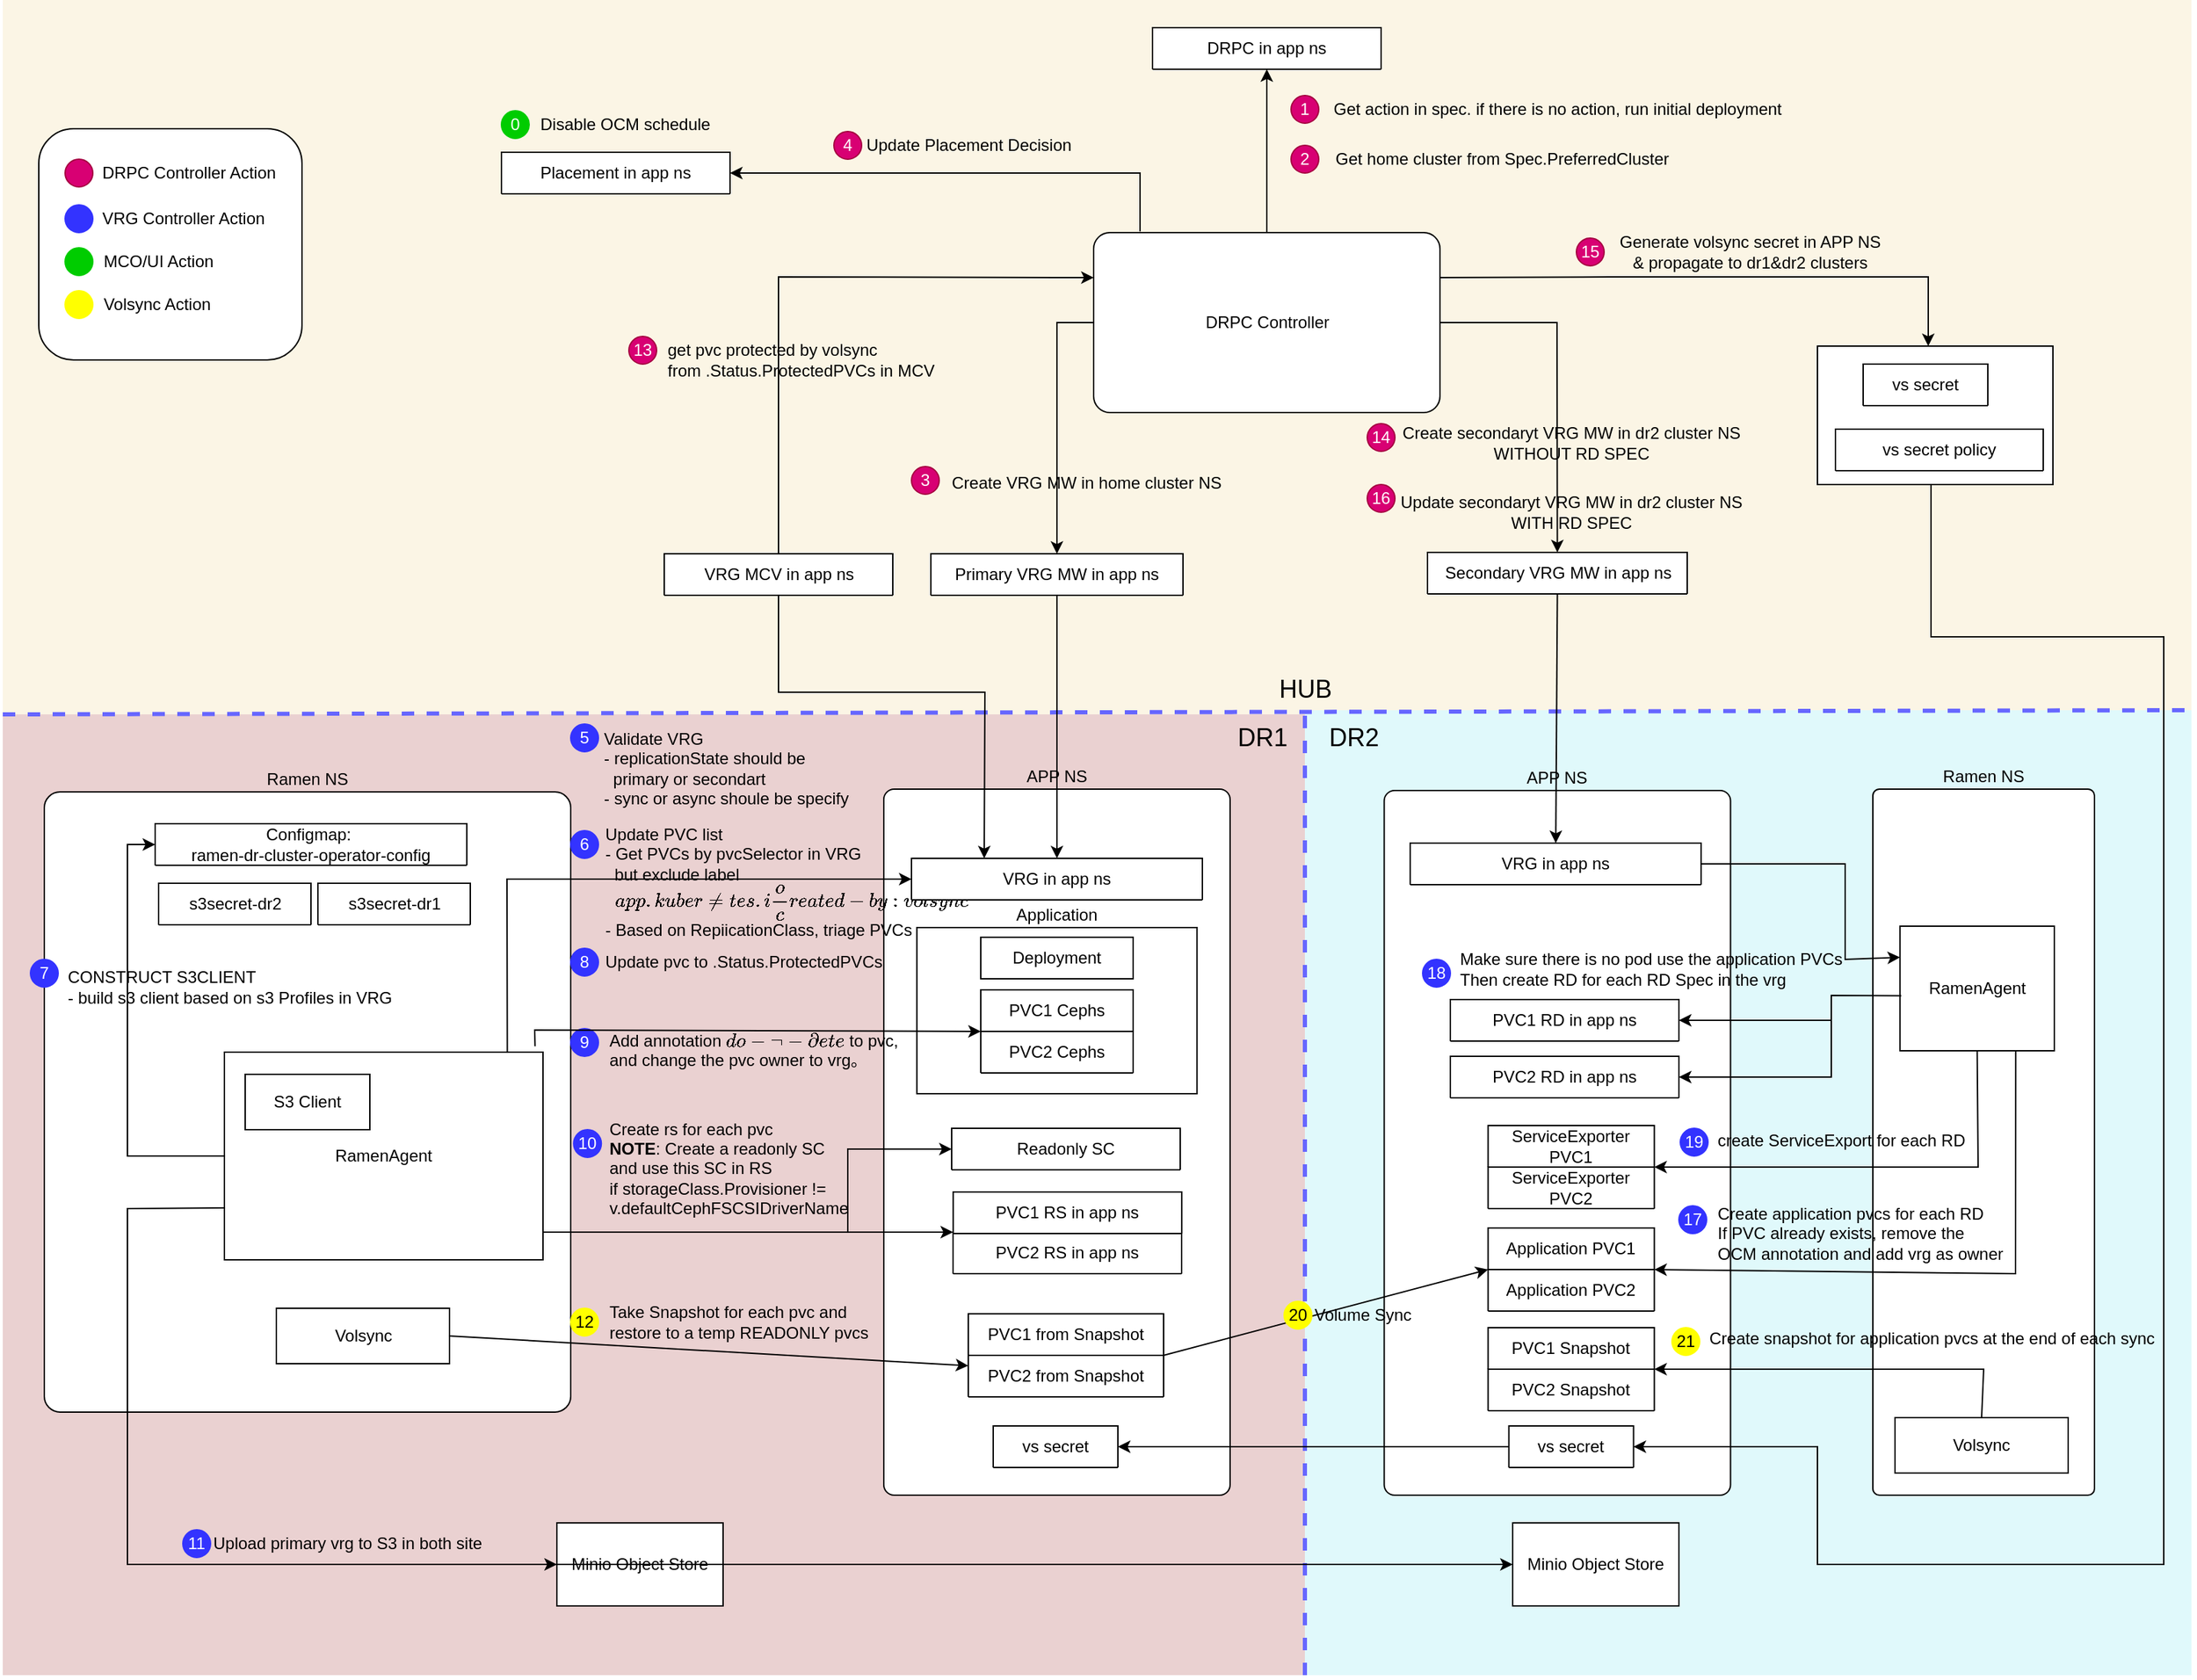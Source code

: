 <mxfile version="24.2.3" type="device">
  <diagram name="Page-1" id="86SuVy9WTyQsxM9a-52B">
    <mxGraphModel dx="2443" dy="846" grid="1" gridSize="10" guides="1" tooltips="1" connect="1" arrows="1" fold="1" page="1" pageScale="1" pageWidth="850" pageHeight="1100" math="0" shadow="0">
      <root>
        <mxCell id="0" />
        <mxCell id="1" parent="0" />
        <mxCell id="cMnYkk7jL_safM5Qqazp-1" value="" style="rounded=0;whiteSpace=wrap;html=1;fillColor=#fbf5e5;strokeColor=none;" parent="1" vertex="1">
          <mxGeometry x="-380" y="100" width="1580" height="520" as="geometry" />
        </mxCell>
        <mxCell id="VyQH4mWXrcuoPS3cHLpN-5" value="" style="rounded=1;whiteSpace=wrap;html=1;" parent="1" vertex="1">
          <mxGeometry x="-354" y="193" width="190" height="167" as="geometry" />
        </mxCell>
        <mxCell id="Rm11WEUQjzfcoIPD6hnw-137" value="" style="whiteSpace=wrap;html=1;" parent="1" vertex="1">
          <mxGeometry x="930" y="350" width="170" height="100" as="geometry" />
        </mxCell>
        <mxCell id="U8NHltKQ1rlB9dk0PbJg-98" value="" style="rounded=0;whiteSpace=wrap;html=1;strokeColor=none;fillColor=#ead1d1;gradientColor=none;" parent="1" vertex="1">
          <mxGeometry x="-380" y="616" width="940" height="694" as="geometry" />
        </mxCell>
        <mxCell id="Rm11WEUQjzfcoIPD6hnw-69" value="APP NS" style="rounded=1;whiteSpace=wrap;html=1;arcSize=3;labelPosition=center;verticalLabelPosition=top;align=center;verticalAlign=bottom;" parent="1" vertex="1">
          <mxGeometry x="256" y="670" width="250" height="510" as="geometry" />
        </mxCell>
        <mxCell id="Rm11WEUQjzfcoIPD6hnw-67" value="Ramen NS" style="rounded=1;whiteSpace=wrap;html=1;arcSize=3;labelPosition=center;verticalLabelPosition=top;align=center;verticalAlign=bottom;" parent="1" vertex="1">
          <mxGeometry x="-350" y="672" width="380" height="448" as="geometry" />
        </mxCell>
        <mxCell id="U8NHltKQ1rlB9dk0PbJg-96" value="" style="rounded=0;whiteSpace=wrap;html=1;strokeColor=none;fillColor=#e0f9fb;gradientColor=none;" parent="1" vertex="1">
          <mxGeometry x="560" y="613" width="640" height="697" as="geometry" />
        </mxCell>
        <mxCell id="U8NHltKQ1rlB9dk0PbJg-3" value="" style="endArrow=none;dashed=1;html=1;rounded=0;strokeColor=#6666FF;strokeWidth=3;entryX=0;entryY=0;entryDx=0;entryDy=0;exitX=1;exitY=1;exitDx=0;exitDy=0;" parent="1" source="U8NHltKQ1rlB9dk0PbJg-98" target="U8NHltKQ1rlB9dk0PbJg-96" edge="1">
          <mxGeometry width="50" height="50" relative="1" as="geometry">
            <mxPoint x="559" y="1157" as="sourcePoint" />
            <mxPoint x="558.5" y="810" as="targetPoint" />
          </mxGeometry>
        </mxCell>
        <mxCell id="U8NHltKQ1rlB9dk0PbJg-4" value="&lt;font style=&quot;font-size: 18px;&quot;&gt;HUB&lt;/font&gt;" style="text;html=1;align=center;verticalAlign=middle;resizable=0;points=[];autosize=1;strokeColor=none;fillColor=none;" parent="1" vertex="1">
          <mxGeometry x="530" y="578" width="60" height="40" as="geometry" />
        </mxCell>
        <mxCell id="U8NHltKQ1rlB9dk0PbJg-5" value="&lt;font style=&quot;font-size: 18px;&quot;&gt;DR1&lt;/font&gt;" style="text;html=1;align=center;verticalAlign=middle;resizable=0;points=[];autosize=1;strokeColor=none;fillColor=none;" parent="1" vertex="1">
          <mxGeometry x="498.5" y="613" width="60" height="40" as="geometry" />
        </mxCell>
        <mxCell id="U8NHltKQ1rlB9dk0PbJg-6" value="&lt;font style=&quot;font-size: 18px;&quot;&gt;DR2&lt;/font&gt;" style="text;html=1;align=center;verticalAlign=middle;resizable=0;points=[];autosize=1;strokeColor=none;fillColor=none;" parent="1" vertex="1">
          <mxGeometry x="565" y="613" width="60" height="40" as="geometry" />
        </mxCell>
        <mxCell id="U8NHltKQ1rlB9dk0PbJg-94" value="0" style="ellipse;whiteSpace=wrap;html=1;aspect=fixed;fillColor=#00CC00;strokeColor=#00CC00;fontColor=#ffffff;" parent="1" vertex="1">
          <mxGeometry x="-20" y="180" width="20" height="20" as="geometry" />
        </mxCell>
        <mxCell id="U8NHltKQ1rlB9dk0PbJg-125" value="RamenAgent" style="rounded=0;whiteSpace=wrap;html=1;labelPosition=center;verticalLabelPosition=middle;align=center;verticalAlign=middle;" parent="1" vertex="1">
          <mxGeometry x="-220" y="860" width="230" height="150" as="geometry" />
        </mxCell>
        <mxCell id="U8NHltKQ1rlB9dk0PbJg-2" value="" style="endArrow=none;dashed=1;html=1;rounded=0;strokeColor=#6666FF;strokeWidth=3;exitX=0;exitY=0;exitDx=0;exitDy=0;entryX=1;entryY=0;entryDx=0;entryDy=0;" parent="1" source="U8NHltKQ1rlB9dk0PbJg-98" target="U8NHltKQ1rlB9dk0PbJg-96" edge="1">
          <mxGeometry width="50" height="50" relative="1" as="geometry">
            <mxPoint x="10" y="613" as="sourcePoint" />
            <mxPoint x="1070" y="613" as="targetPoint" />
          </mxGeometry>
        </mxCell>
        <mxCell id="Rm11WEUQjzfcoIPD6hnw-1" value="DRPC Controller" style="rounded=1;whiteSpace=wrap;html=1;arcSize=9;align=center;horizontal=1;labelPosition=center;verticalLabelPosition=middle;verticalAlign=middle;" parent="1" vertex="1">
          <mxGeometry x="407.5" y="268" width="250" height="130" as="geometry" />
        </mxCell>
        <mxCell id="Rm11WEUQjzfcoIPD6hnw-13" value="Disable OCM schedule" style="text;html=1;align=center;verticalAlign=middle;resizable=0;points=[];autosize=1;strokeColor=none;fillColor=none;" parent="1" vertex="1">
          <mxGeometry x="-6" y="175" width="150" height="30" as="geometry" />
        </mxCell>
        <mxCell id="Rm11WEUQjzfcoIPD6hnw-22" value="" style="endArrow=classic;html=1;rounded=0;exitX=0.5;exitY=0;exitDx=0;exitDy=0;entryX=0.5;entryY=1;entryDx=0;entryDy=0;" parent="1" source="Rm11WEUQjzfcoIPD6hnw-1" target="Rm11WEUQjzfcoIPD6hnw-4" edge="1">
          <mxGeometry width="50" height="50" relative="1" as="geometry">
            <mxPoint x="480.0" y="259" as="sourcePoint" />
            <mxPoint x="480.0" y="181" as="targetPoint" />
          </mxGeometry>
        </mxCell>
        <mxCell id="Rm11WEUQjzfcoIPD6hnw-23" value="Get action in spec. if there is no action, run initial deployment" style="text;html=1;align=center;verticalAlign=middle;resizable=0;points=[];autosize=1;strokeColor=none;fillColor=none;" parent="1" vertex="1">
          <mxGeometry x="566.5" y="164" width="350" height="30" as="geometry" />
        </mxCell>
        <mxCell id="Rm11WEUQjzfcoIPD6hnw-24" value="1" style="ellipse;whiteSpace=wrap;html=1;aspect=fixed;fillColor=#d80073;strokeColor=#A50040;fontColor=#ffffff;" parent="1" vertex="1">
          <mxGeometry x="550" y="169" width="20" height="20" as="geometry" />
        </mxCell>
        <mxCell id="Rm11WEUQjzfcoIPD6hnw-27" value="" style="endArrow=classic;html=1;rounded=0;exitX=0;exitY=0.5;exitDx=0;exitDy=0;entryX=0.5;entryY=0;entryDx=0;entryDy=0;" parent="1" source="Rm11WEUQjzfcoIPD6hnw-1" target="Rm11WEUQjzfcoIPD6hnw-30" edge="1">
          <mxGeometry width="50" height="50" relative="1" as="geometry">
            <mxPoint x="585" y="278" as="sourcePoint" />
            <mxPoint x="585" y="200" as="targetPoint" />
            <Array as="points">
              <mxPoint x="381" y="333" />
            </Array>
          </mxGeometry>
        </mxCell>
        <mxCell id="Rm11WEUQjzfcoIPD6hnw-28" value="Create VRG MW in home cluster NS" style="text;html=1;align=center;verticalAlign=middle;resizable=0;points=[];autosize=1;strokeColor=none;fillColor=none;" parent="1" vertex="1">
          <mxGeometry x="291.5" y="434" width="220" height="30" as="geometry" />
        </mxCell>
        <mxCell id="Rm11WEUQjzfcoIPD6hnw-29" value="3" style="ellipse;whiteSpace=wrap;html=1;aspect=fixed;fillColor=#d80073;strokeColor=#A50040;fontColor=#ffffff;" parent="1" vertex="1">
          <mxGeometry x="276" y="437" width="20" height="20" as="geometry" />
        </mxCell>
        <mxCell id="Rm11WEUQjzfcoIPD6hnw-32" value="" style="endArrow=classic;html=1;rounded=0;entryX=0.5;entryY=0;entryDx=0;entryDy=0;exitX=0.5;exitY=1;exitDx=0;exitDy=0;" parent="1" source="Rm11WEUQjzfcoIPD6hnw-30" target="Rm11WEUQjzfcoIPD6hnw-25" edge="1">
          <mxGeometry width="50" height="50" relative="1" as="geometry">
            <mxPoint x="390" y="520" as="sourcePoint" />
            <mxPoint x="610" y="700" as="targetPoint" />
          </mxGeometry>
        </mxCell>
        <mxCell id="Rm11WEUQjzfcoIPD6hnw-50" value="" style="endArrow=classic;html=1;rounded=0;entryX=0;entryY=0.5;entryDx=0;entryDy=0;exitX=0.888;exitY=-0.002;exitDx=0;exitDy=0;exitPerimeter=0;" parent="1" source="U8NHltKQ1rlB9dk0PbJg-125" target="Rm11WEUQjzfcoIPD6hnw-25" edge="1">
          <mxGeometry width="50" height="50" relative="1" as="geometry">
            <mxPoint x="200" y="735" as="sourcePoint" />
            <mxPoint x="406" y="683" as="targetPoint" />
            <Array as="points">
              <mxPoint x="-16" y="735" />
              <mxPoint x="240" y="735" />
            </Array>
          </mxGeometry>
        </mxCell>
        <mxCell id="Rm11WEUQjzfcoIPD6hnw-51" value="Validate VRG&lt;div&gt;&lt;span style=&quot;&quot;&gt;- replicationState should be&amp;nbsp;&lt;/span&gt;&lt;/div&gt;&lt;div&gt;&lt;span style=&quot;&quot;&gt;&amp;nbsp; primary or secondart&lt;/span&gt;&lt;div style=&quot;&quot;&gt;- sync or async shoule be specify&lt;/div&gt;&lt;/div&gt;" style="text;html=1;align=left;verticalAlign=middle;resizable=0;points=[];autosize=1;strokeColor=none;fillColor=none;" parent="1" vertex="1">
          <mxGeometry x="52.12" y="620" width="200" height="70" as="geometry" />
        </mxCell>
        <mxCell id="Rm11WEUQjzfcoIPD6hnw-52" value="5" style="ellipse;whiteSpace=wrap;html=1;aspect=fixed;fillColor=#3333FF;strokeColor=#3333FF;fontColor=#ffffff;" parent="1" vertex="1">
          <mxGeometry x="30" y="623" width="20" height="20" as="geometry" />
        </mxCell>
        <mxCell id="Rm11WEUQjzfcoIPD6hnw-53" value="CONSTRUCT S3CLIENT&lt;div&gt;- build s3 client based on s3 Profiles in VRG&lt;/div&gt;" style="text;html=1;align=left;verticalAlign=middle;resizable=0;points=[];autosize=1;strokeColor=none;fillColor=none;" parent="1" vertex="1">
          <mxGeometry x="-335" y="793" width="260" height="40" as="geometry" />
        </mxCell>
        <mxCell id="Rm11WEUQjzfcoIPD6hnw-54" value="7" style="ellipse;whiteSpace=wrap;html=1;aspect=fixed;fillColor=#3333FF;strokeColor=#3333FF;fontColor=#ffffff;" parent="1" vertex="1">
          <mxGeometry x="-360" y="793" width="20" height="20" as="geometry" />
        </mxCell>
        <mxCell id="Rm11WEUQjzfcoIPD6hnw-55" value="Update PVC list&lt;div&gt;- Get PVCs by pvcSelector in VRG&lt;/div&gt;&lt;div&gt;&amp;nbsp; but&amp;nbsp;&lt;span style=&quot;background-color: initial;&quot;&gt;exclude label&amp;nbsp;&lt;/span&gt;&lt;/div&gt;&lt;div&gt;&lt;span style=&quot;background-color: initial;&quot;&gt;&amp;nbsp; `app.kubernetes.io/created-by:volsync`&lt;/span&gt;&lt;/div&gt;&lt;div&gt;- Based on RepiicationClass, t&lt;span style=&quot;background-color: initial;&quot;&gt;riage PVCs&lt;/span&gt;&lt;/div&gt;" style="text;html=1;align=left;verticalAlign=middle;resizable=0;points=[];autosize=1;strokeColor=none;fillColor=none;" parent="1" vertex="1">
          <mxGeometry x="53.12" y="692" width="240" height="90" as="geometry" />
        </mxCell>
        <mxCell id="Rm11WEUQjzfcoIPD6hnw-56" value="6" style="ellipse;whiteSpace=wrap;html=1;aspect=fixed;fillColor=#3333FF;strokeColor=#3333FF;fontColor=#ffffff;" parent="1" vertex="1">
          <mxGeometry x="30" y="700" width="20" height="20" as="geometry" />
        </mxCell>
        <mxCell id="Rm11WEUQjzfcoIPD6hnw-58" value="Create rs for each pvc&lt;br&gt;&lt;b&gt;NOTE&lt;/b&gt;: Create a readonly SC&amp;nbsp;&lt;br&gt;and use this SC in RS&lt;br&gt;if storageClass.Provisioner !=&amp;nbsp;&lt;div&gt;v.defaultCephFSCSIDriverName&lt;/div&gt;" style="text;html=1;align=left;verticalAlign=middle;resizable=0;points=[];autosize=1;strokeColor=none;fillColor=none;" parent="1" vertex="1">
          <mxGeometry x="56" y="899" width="200" height="90" as="geometry" />
        </mxCell>
        <mxCell id="Rm11WEUQjzfcoIPD6hnw-59" value="8" style="ellipse;whiteSpace=wrap;html=1;aspect=fixed;fillColor=#3333FF;strokeColor=#3333FF;fontColor=#ffffff;" parent="1" vertex="1">
          <mxGeometry x="30" y="785" width="20" height="20" as="geometry" />
        </mxCell>
        <mxCell id="Rm11WEUQjzfcoIPD6hnw-61" value="10" style="ellipse;whiteSpace=wrap;html=1;aspect=fixed;fillColor=#3333FF;strokeColor=#3333FF;fontColor=#ffffff;" parent="1" vertex="1">
          <mxGeometry x="32.12" y="916" width="20" height="20" as="geometry" />
        </mxCell>
        <mxCell id="Rm11WEUQjzfcoIPD6hnw-62" value="Update pvc to&amp;nbsp;.Status.ProtectedPVCs" style="text;html=1;align=left;verticalAlign=middle;resizable=0;points=[];autosize=1;strokeColor=none;fillColor=none;" parent="1" vertex="1">
          <mxGeometry x="53.12" y="780" width="220" height="30" as="geometry" />
        </mxCell>
        <mxCell id="Rm11WEUQjzfcoIPD6hnw-65" value="" style="endArrow=classic;html=1;rounded=0;exitX=0.5;exitY=0;exitDx=0;exitDy=0;entryX=0;entryY=0.25;entryDx=0;entryDy=0;" parent="1" source="Rm11WEUQjzfcoIPD6hnw-33" target="Rm11WEUQjzfcoIPD6hnw-1" edge="1">
          <mxGeometry width="50" height="50" relative="1" as="geometry">
            <mxPoint x="590" y="510" as="sourcePoint" />
            <mxPoint x="640" y="460" as="targetPoint" />
            <Array as="points">
              <mxPoint x="180" y="300" />
            </Array>
          </mxGeometry>
        </mxCell>
        <mxCell id="Rm11WEUQjzfcoIPD6hnw-66" value="Update Placement Decision" style="text;html=1;align=center;verticalAlign=middle;resizable=0;points=[];autosize=1;strokeColor=none;fillColor=none;" parent="1" vertex="1">
          <mxGeometry x="232" y="190" width="170" height="30" as="geometry" />
        </mxCell>
        <mxCell id="Rm11WEUQjzfcoIPD6hnw-72" value="2" style="ellipse;whiteSpace=wrap;html=1;aspect=fixed;fillColor=#d80073;strokeColor=#A50040;fontColor=#ffffff;" parent="1" vertex="1">
          <mxGeometry x="550" y="205" width="20" height="20" as="geometry" />
        </mxCell>
        <mxCell id="Rm11WEUQjzfcoIPD6hnw-75" value="Get home cluster from Spec.PreferredCluster" style="text;html=1;align=center;verticalAlign=middle;resizable=0;points=[];autosize=1;strokeColor=none;fillColor=none;" parent="1" vertex="1">
          <mxGeometry x="572" y="200" width="260" height="30" as="geometry" />
        </mxCell>
        <mxCell id="Rm11WEUQjzfcoIPD6hnw-82" value="" style="endArrow=classic;html=1;rounded=0;exitX=0;exitY=0.5;exitDx=0;exitDy=0;entryX=0;entryY=0.5;entryDx=0;entryDy=0;" parent="1" source="U8NHltKQ1rlB9dk0PbJg-125" target="U8NHltKQ1rlB9dk0PbJg-121" edge="1">
          <mxGeometry width="50" height="50" relative="1" as="geometry">
            <mxPoint x="440" y="910" as="sourcePoint" />
            <mxPoint x="490" y="860" as="targetPoint" />
            <Array as="points">
              <mxPoint x="-290" y="935" />
              <mxPoint x="-290" y="710" />
            </Array>
          </mxGeometry>
        </mxCell>
        <mxCell id="Rm11WEUQjzfcoIPD6hnw-85" value="" style="endArrow=classic;html=1;rounded=0;entryX=0;entryY=0.5;entryDx=0;entryDy=0;" parent="1" target="jeuQz1zi4D_dj_DM9fPx-1" edge="1">
          <mxGeometry width="50" height="50" relative="1" as="geometry">
            <mxPoint x="10" y="990" as="sourcePoint" />
            <mxPoint x="80" y="890" as="targetPoint" />
            <Array as="points">
              <mxPoint x="230" y="990" />
              <mxPoint x="230" y="930" />
            </Array>
          </mxGeometry>
        </mxCell>
        <mxCell id="Rm11WEUQjzfcoIPD6hnw-87" value="" style="endArrow=classic;html=1;rounded=0;entryX=0;entryY=0;entryDx=0;entryDy=0;" parent="1" target="Rm11WEUQjzfcoIPD6hnw-39" edge="1">
          <mxGeometry width="50" height="50" relative="1" as="geometry">
            <mxPoint x="210" y="990" as="sourcePoint" />
            <mxPoint x="80" y="810" as="targetPoint" />
            <Array as="points" />
          </mxGeometry>
        </mxCell>
        <mxCell id="U8NHltKQ1rlB9dk0PbJg-139" value="Volsync" style="rounded=0;whiteSpace=wrap;html=1;" parent="1" vertex="1">
          <mxGeometry x="-182.5" y="1045" width="125" height="40" as="geometry" />
        </mxCell>
        <mxCell id="Rm11WEUQjzfcoIPD6hnw-96" value="" style="endArrow=classic;html=1;rounded=0;entryX=0;entryY=0.25;entryDx=0;entryDy=0;exitX=1;exitY=0.5;exitDx=0;exitDy=0;" parent="1" source="U8NHltKQ1rlB9dk0PbJg-139" target="Rm11WEUQjzfcoIPD6hnw-172" edge="1">
          <mxGeometry width="50" height="50" relative="1" as="geometry">
            <mxPoint x="-6" y="870" as="sourcePoint" />
            <mxPoint x="298" y="1070" as="targetPoint" />
            <Array as="points" />
          </mxGeometry>
        </mxCell>
        <mxCell id="Rm11WEUQjzfcoIPD6hnw-97" value="Take Snapshot for each pvc and&amp;nbsp;&lt;div&gt;restore to a&amp;nbsp;&lt;span style=&quot;background-color: initial;&quot;&gt;temp READONLY pvcs&amp;nbsp;&lt;/span&gt;&lt;/div&gt;" style="text;html=1;align=left;verticalAlign=middle;resizable=0;points=[];autosize=1;strokeColor=none;fillColor=none;" parent="1" vertex="1">
          <mxGeometry x="56" y="1035" width="210" height="40" as="geometry" />
        </mxCell>
        <mxCell id="Rm11WEUQjzfcoIPD6hnw-98" value="&lt;font color=&quot;#000000&quot;&gt;12&lt;/font&gt;" style="ellipse;whiteSpace=wrap;html=1;aspect=fixed;fillColor=#FFFF00;strokeColor=#FFFF00;fontColor=#ffffff;" parent="1" vertex="1">
          <mxGeometry x="30" y="1045" width="20" height="20" as="geometry" />
        </mxCell>
        <mxCell id="Rm11WEUQjzfcoIPD6hnw-100" value="S3 Client" style="whiteSpace=wrap;html=1;" parent="1" vertex="1">
          <mxGeometry x="-205" y="876" width="90" height="40" as="geometry" />
        </mxCell>
        <mxCell id="Rm11WEUQjzfcoIPD6hnw-101" value="Minio Object Store" style="whiteSpace=wrap;html=1;" parent="1" vertex="1">
          <mxGeometry x="20" y="1200" width="120" height="60" as="geometry" />
        </mxCell>
        <mxCell id="Rm11WEUQjzfcoIPD6hnw-102" value="" style="endArrow=classic;html=1;rounded=0;exitX=0;exitY=0.75;exitDx=0;exitDy=0;entryX=0;entryY=0.5;entryDx=0;entryDy=0;" parent="1" source="U8NHltKQ1rlB9dk0PbJg-125" target="Rm11WEUQjzfcoIPD6hnw-101" edge="1">
          <mxGeometry width="50" height="50" relative="1" as="geometry">
            <mxPoint x="30" y="1060" as="sourcePoint" />
            <mxPoint x="80" y="1010" as="targetPoint" />
            <Array as="points">
              <mxPoint x="-290" y="973" />
              <mxPoint x="-290" y="1230" />
            </Array>
          </mxGeometry>
        </mxCell>
        <mxCell id="Rm11WEUQjzfcoIPD6hnw-103" value="Upload primary vrg to S3 in both site" style="text;html=1;align=left;verticalAlign=middle;resizable=0;points=[];autosize=1;strokeColor=none;fillColor=none;" parent="1" vertex="1">
          <mxGeometry x="-230" y="1200" width="220" height="30" as="geometry" />
        </mxCell>
        <mxCell id="Rm11WEUQjzfcoIPD6hnw-104" value="11" style="ellipse;whiteSpace=wrap;html=1;aspect=fixed;fillColor=#3333FF;strokeColor=#3333FF;fontColor=#ffffff;" parent="1" vertex="1">
          <mxGeometry x="-250" y="1205" width="20" height="20" as="geometry" />
        </mxCell>
        <mxCell id="Rm11WEUQjzfcoIPD6hnw-105" value="Minio Object Store" style="whiteSpace=wrap;html=1;" parent="1" vertex="1">
          <mxGeometry x="710" y="1200" width="120" height="60" as="geometry" />
        </mxCell>
        <mxCell id="Rm11WEUQjzfcoIPD6hnw-106" value="" style="endArrow=classic;html=1;rounded=0;entryX=0;entryY=0.5;entryDx=0;entryDy=0;" parent="1" target="Rm11WEUQjzfcoIPD6hnw-105" edge="1">
          <mxGeometry width="50" height="50" relative="1" as="geometry">
            <mxPoint x="10" y="1230" as="sourcePoint" />
            <mxPoint x="170" y="1050" as="targetPoint" />
          </mxGeometry>
        </mxCell>
        <mxCell id="Rm11WEUQjzfcoIPD6hnw-107" value="get&lt;span style=&quot;&quot;&gt;&amp;nbsp;pvc protected&amp;nbsp;&lt;/span&gt;&lt;span style=&quot;background-color: initial;&quot;&gt;by volsync&amp;nbsp;&amp;nbsp;&lt;/span&gt;&lt;div&gt;&lt;span style=&quot;background-color: initial;&quot;&gt;from .Status.ProtectedPVCs in MCV&lt;/span&gt;&lt;span style=&quot;background-color: initial;&quot;&gt;&amp;nbsp;&lt;/span&gt;&lt;/div&gt;" style="text;html=1;align=left;verticalAlign=middle;resizable=0;points=[];autosize=1;strokeColor=none;fillColor=none;" parent="1" vertex="1">
          <mxGeometry x="97.5" y="340" width="220" height="40" as="geometry" />
        </mxCell>
        <mxCell id="Rm11WEUQjzfcoIPD6hnw-108" value="13" style="ellipse;whiteSpace=wrap;html=1;aspect=fixed;fillColor=#d80073;strokeColor=#A50040;fontColor=#ffffff;" parent="1" vertex="1">
          <mxGeometry x="72" y="343" width="20" height="20" as="geometry" />
        </mxCell>
        <mxCell id="Rm11WEUQjzfcoIPD6hnw-109" value="" style="endArrow=classic;html=1;rounded=0;exitX=0.5;exitY=1;exitDx=0;exitDy=0;entryX=0.25;entryY=0;entryDx=0;entryDy=0;" parent="1" source="Rm11WEUQjzfcoIPD6hnw-33" target="Rm11WEUQjzfcoIPD6hnw-25" edge="1">
          <mxGeometry width="50" height="50" relative="1" as="geometry">
            <mxPoint x="300" y="490" as="sourcePoint" />
            <mxPoint x="350" y="440" as="targetPoint" />
            <Array as="points">
              <mxPoint x="180" y="600" />
              <mxPoint x="329" y="600" />
            </Array>
          </mxGeometry>
        </mxCell>
        <mxCell id="Rm11WEUQjzfcoIPD6hnw-110" value="" style="endArrow=classic;html=1;rounded=0;exitX=0.134;exitY=-0.007;exitDx=0;exitDy=0;exitPerimeter=0;entryX=1;entryY=0.5;entryDx=0;entryDy=0;" parent="1" source="Rm11WEUQjzfcoIPD6hnw-1" target="Rm11WEUQjzfcoIPD6hnw-10" edge="1">
          <mxGeometry width="50" height="50" relative="1" as="geometry">
            <mxPoint x="300" y="360" as="sourcePoint" />
            <mxPoint x="350" y="310" as="targetPoint" />
            <Array as="points">
              <mxPoint x="441" y="225" />
              <mxPoint x="260" y="225" />
            </Array>
          </mxGeometry>
        </mxCell>
        <mxCell id="Rm11WEUQjzfcoIPD6hnw-111" value="4" style="ellipse;whiteSpace=wrap;html=1;aspect=fixed;fillColor=#d80073;strokeColor=#A50040;fontColor=#ffffff;" parent="1" vertex="1">
          <mxGeometry x="220" y="195" width="20" height="20" as="geometry" />
        </mxCell>
        <mxCell id="Rm11WEUQjzfcoIPD6hnw-113" value="APP NS" style="rounded=1;whiteSpace=wrap;html=1;arcSize=3;labelPosition=center;verticalLabelPosition=top;align=center;verticalAlign=bottom;" parent="1" vertex="1">
          <mxGeometry x="617.25" y="671" width="250" height="509" as="geometry" />
        </mxCell>
        <mxCell id="Rm11WEUQjzfcoIPD6hnw-116" value="" style="endArrow=classic;html=1;rounded=0;exitX=1;exitY=0.5;exitDx=0;exitDy=0;entryX=0.5;entryY=0;entryDx=0;entryDy=0;" parent="1" source="Rm11WEUQjzfcoIPD6hnw-1" target="Rm11WEUQjzfcoIPD6hnw-120" edge="1">
          <mxGeometry width="50" height="50" relative="1" as="geometry">
            <mxPoint x="610" y="640" as="sourcePoint" />
            <mxPoint x="660" y="590" as="targetPoint" />
            <Array as="points">
              <mxPoint x="742" y="333" />
            </Array>
          </mxGeometry>
        </mxCell>
        <mxCell id="Rm11WEUQjzfcoIPD6hnw-117" value="Create secondaryt VRG MW in dr2 cluster NS&lt;br&gt;WITHOUT RD SPEC" style="text;html=1;align=center;verticalAlign=middle;resizable=0;points=[];autosize=1;strokeColor=none;fillColor=none;" parent="1" vertex="1">
          <mxGeometry x="617.25" y="400" width="270" height="40" as="geometry" />
        </mxCell>
        <mxCell id="Rm11WEUQjzfcoIPD6hnw-118" value="14" style="ellipse;whiteSpace=wrap;html=1;aspect=fixed;fillColor=#d80073;strokeColor=#A50040;fontColor=#ffffff;" parent="1" vertex="1">
          <mxGeometry x="605" y="406" width="20" height="20" as="geometry" />
        </mxCell>
        <mxCell id="Rm11WEUQjzfcoIPD6hnw-122" value="" style="endArrow=classic;html=1;rounded=0;exitX=0.5;exitY=1;exitDx=0;exitDy=0;" parent="1" source="Rm11WEUQjzfcoIPD6hnw-120" target="Rm11WEUQjzfcoIPD6hnw-114" edge="1">
          <mxGeometry width="50" height="50" relative="1" as="geometry">
            <mxPoint x="337" y="539" as="sourcePoint" />
            <mxPoint x="337" y="729" as="targetPoint" />
          </mxGeometry>
        </mxCell>
        <mxCell id="Rm11WEUQjzfcoIPD6hnw-127" value="" style="endArrow=classic;html=1;rounded=0;exitX=1;exitY=0.25;exitDx=0;exitDy=0;" parent="1" source="Rm11WEUQjzfcoIPD6hnw-1" edge="1">
          <mxGeometry width="50" height="50" relative="1" as="geometry">
            <mxPoint x="610" y="470" as="sourcePoint" />
            <mxPoint x="1010" y="350" as="targetPoint" />
            <Array as="points">
              <mxPoint x="780" y="300" />
              <mxPoint x="1010" y="300" />
            </Array>
          </mxGeometry>
        </mxCell>
        <mxCell id="Rm11WEUQjzfcoIPD6hnw-128" value="Generate volsync secret in APP NS&lt;div&gt;&amp;amp; propagate to dr1&amp;amp;dr2 clusters&lt;/div&gt;" style="text;html=1;align=center;verticalAlign=middle;resizable=0;points=[];autosize=1;strokeColor=none;fillColor=none;" parent="1" vertex="1">
          <mxGeometry x="776" y="262" width="210" height="40" as="geometry" />
        </mxCell>
        <mxCell id="Rm11WEUQjzfcoIPD6hnw-129" value="15" style="ellipse;whiteSpace=wrap;html=1;aspect=fixed;fillColor=#d80073;strokeColor=#A50040;fontColor=#ffffff;" parent="1" vertex="1">
          <mxGeometry x="756" y="272" width="20" height="20" as="geometry" />
        </mxCell>
        <mxCell id="Rm11WEUQjzfcoIPD6hnw-134" value="" style="endArrow=classic;html=1;rounded=0;entryX=1;entryY=0.5;entryDx=0;entryDy=0;jumpStyle=none;" parent="1" target="Rm11WEUQjzfcoIPD6hnw-132" edge="1">
          <mxGeometry width="50" height="50" relative="1" as="geometry">
            <mxPoint x="1012" y="450" as="sourcePoint" />
            <mxPoint x="1140" y="940" as="targetPoint" />
            <Array as="points">
              <mxPoint x="1012" y="560" />
              <mxPoint x="1180" y="560" />
              <mxPoint x="1180" y="1230" />
              <mxPoint x="930" y="1230" />
              <mxPoint x="930" y="1145" />
            </Array>
          </mxGeometry>
        </mxCell>
        <mxCell id="Rm11WEUQjzfcoIPD6hnw-139" value="" style="endArrow=classic;html=1;rounded=0;entryX=1;entryY=0.5;entryDx=0;entryDy=0;" parent="1" target="Rm11WEUQjzfcoIPD6hnw-130" edge="1">
          <mxGeometry width="50" height="50" relative="1" as="geometry">
            <mxPoint x="800" y="1145" as="sourcePoint" />
            <mxPoint x="940" y="820" as="targetPoint" />
          </mxGeometry>
        </mxCell>
        <mxCell id="Rm11WEUQjzfcoIPD6hnw-140" value="Update secondaryt VRG MW in dr2 cluster NS&lt;br&gt;WITH RD SPEC" style="text;html=1;align=center;verticalAlign=middle;resizable=0;points=[];autosize=1;strokeColor=none;fillColor=none;" parent="1" vertex="1">
          <mxGeometry x="617.25" y="450" width="270" height="40" as="geometry" />
        </mxCell>
        <mxCell id="Rm11WEUQjzfcoIPD6hnw-141" value="16" style="ellipse;whiteSpace=wrap;html=1;aspect=fixed;fillColor=#d80073;strokeColor=#A50040;fontColor=#ffffff;" parent="1" vertex="1">
          <mxGeometry x="605" y="450" width="20" height="20" as="geometry" />
        </mxCell>
        <mxCell id="Rm11WEUQjzfcoIPD6hnw-142" value="Ramen NS" style="rounded=1;whiteSpace=wrap;html=1;arcSize=3;labelPosition=center;verticalLabelPosition=top;align=center;verticalAlign=bottom;" parent="1" vertex="1">
          <mxGeometry x="970" y="670" width="160" height="510" as="geometry" />
        </mxCell>
        <mxCell id="Rm11WEUQjzfcoIPD6hnw-143" value="RamenAgent" style="rounded=0;whiteSpace=wrap;html=1;labelPosition=center;verticalLabelPosition=middle;align=center;verticalAlign=middle;" parent="1" vertex="1">
          <mxGeometry x="989.62" y="769" width="111.38" height="90" as="geometry" />
        </mxCell>
        <mxCell id="Rm11WEUQjzfcoIPD6hnw-149" value="Volsync" style="rounded=0;whiteSpace=wrap;html=1;" parent="1" vertex="1">
          <mxGeometry x="986.0" y="1124" width="125" height="40" as="geometry" />
        </mxCell>
        <mxCell id="Rm11WEUQjzfcoIPD6hnw-159" value="" style="endArrow=classic;html=1;rounded=0;exitX=0.008;exitY=0.558;exitDx=0;exitDy=0;exitPerimeter=0;entryX=1;entryY=0.5;entryDx=0;entryDy=0;jumpStyle=arc;" parent="1" source="Rm11WEUQjzfcoIPD6hnw-143" target="Rm11WEUQjzfcoIPD6hnw-155" edge="1">
          <mxGeometry width="50" height="50" relative="1" as="geometry">
            <mxPoint x="660" y="680" as="sourcePoint" />
            <mxPoint x="710" y="630" as="targetPoint" />
            <Array as="points">
              <mxPoint x="940" y="819" />
              <mxPoint x="940" y="837" />
            </Array>
          </mxGeometry>
        </mxCell>
        <mxCell id="Rm11WEUQjzfcoIPD6hnw-160" value="" style="endArrow=classic;html=1;rounded=0;entryX=1;entryY=0.5;entryDx=0;entryDy=0;jumpStyle=arc;" parent="1" target="Rm11WEUQjzfcoIPD6hnw-157" edge="1">
          <mxGeometry width="50" height="50" relative="1" as="geometry">
            <mxPoint x="940" y="830" as="sourcePoint" />
            <mxPoint x="850" y="942" as="targetPoint" />
            <Array as="points">
              <mxPoint x="940" y="878" />
            </Array>
          </mxGeometry>
        </mxCell>
        <mxCell id="Rm11WEUQjzfcoIPD6hnw-161" value="" style="endArrow=classic;html=1;rounded=0;exitX=1;exitY=0.5;exitDx=0;exitDy=0;jumpStyle=arc;entryX=0;entryY=0.25;entryDx=0;entryDy=0;" parent="1" source="Rm11WEUQjzfcoIPD6hnw-114" target="Rm11WEUQjzfcoIPD6hnw-143" edge="1">
          <mxGeometry width="50" height="50" relative="1" as="geometry">
            <mxPoint x="660" y="810" as="sourcePoint" />
            <mxPoint x="990" y="830" as="targetPoint" />
            <Array as="points">
              <mxPoint x="950" y="724" />
              <mxPoint x="950" y="793" />
            </Array>
          </mxGeometry>
        </mxCell>
        <mxCell id="Rm11WEUQjzfcoIPD6hnw-162" value="&lt;div&gt;Make sure there is no pod use the application PVCs&lt;/div&gt;Then create RD for each RD Spec in the vrg" style="text;html=1;align=left;verticalAlign=middle;resizable=0;points=[];autosize=1;strokeColor=none;fillColor=none;" parent="1" vertex="1">
          <mxGeometry x="670" y="780" width="300" height="40" as="geometry" />
        </mxCell>
        <mxCell id="Rm11WEUQjzfcoIPD6hnw-163" value="18" style="ellipse;whiteSpace=wrap;html=1;aspect=fixed;fillColor=#3333FF;strokeColor=#3333FF;fontColor=#ffffff;" parent="1" vertex="1">
          <mxGeometry x="645" y="793" width="20" height="20" as="geometry" />
        </mxCell>
        <mxCell id="Rm11WEUQjzfcoIPD6hnw-174" value="" style="endArrow=classic;html=1;rounded=0;entryX=1;entryY=1;entryDx=0;entryDy=0;exitX=0.75;exitY=1;exitDx=0;exitDy=0;jumpStyle=arc;" parent="1" source="Rm11WEUQjzfcoIPD6hnw-143" target="Rm11WEUQjzfcoIPD6hnw-164" edge="1">
          <mxGeometry width="50" height="50" relative="1" as="geometry">
            <mxPoint x="1103.63" y="1033" as="sourcePoint" />
            <mxPoint x="1119" y="1360" as="targetPoint" />
            <Array as="points">
              <mxPoint x="1073" y="1020" />
            </Array>
          </mxGeometry>
        </mxCell>
        <mxCell id="Rm11WEUQjzfcoIPD6hnw-175" value="Create application pvcs for each RD&lt;div&gt;If PVC already exists, remove the&amp;nbsp;&lt;/div&gt;&lt;div&gt;OCM annotation and add vrg as owner&lt;/div&gt;" style="text;html=1;align=left;verticalAlign=middle;resizable=0;points=[];autosize=1;strokeColor=none;fillColor=none;" parent="1" vertex="1">
          <mxGeometry x="856" y="961" width="230" height="60" as="geometry" />
        </mxCell>
        <mxCell id="Rm11WEUQjzfcoIPD6hnw-176" value="&lt;font&gt;17&lt;/font&gt;" style="ellipse;whiteSpace=wrap;html=1;aspect=fixed;fillColor=#3333FF;strokeColor=#3333FF;fontColor=#FFFFFF;align=center;verticalAlign=middle;fontFamily=Helvetica;fontSize=12;" parent="1" vertex="1">
          <mxGeometry x="830" y="971" width="20" height="20" as="geometry" />
        </mxCell>
        <mxCell id="MkOEYJJQF5hQHIa2r4AH-5" value="" style="endArrow=classic;html=1;rounded=0;entryX=1;entryY=0;entryDx=0;entryDy=0;exitX=0.5;exitY=0;exitDx=0;exitDy=0;jumpStyle=arc;" parent="1" source="Rm11WEUQjzfcoIPD6hnw-149" target="MkOEYJJQF5hQHIa2r4AH-3" edge="1">
          <mxGeometry width="50" height="50" relative="1" as="geometry">
            <mxPoint x="1134.88" y="1033" as="sourcePoint" />
            <mxPoint x="818" y="1040" as="targetPoint" />
            <Array as="points">
              <mxPoint x="1050" y="1089" />
            </Array>
          </mxGeometry>
        </mxCell>
        <mxCell id="MkOEYJJQF5hQHIa2r4AH-6" value="Create snapshot for application pvcs at the end of each sync" style="text;html=1;align=left;verticalAlign=middle;resizable=0;points=[];autosize=1;strokeColor=none;fillColor=none;" parent="1" vertex="1">
          <mxGeometry x="850" y="1052" width="350" height="30" as="geometry" />
        </mxCell>
        <mxCell id="MkOEYJJQF5hQHIa2r4AH-7" value="&lt;font color=&quot;#000000&quot;&gt;21&lt;/font&gt;" style="ellipse;whiteSpace=wrap;html=1;aspect=fixed;fillColor=#FFFF00;strokeColor=#FFFF00;fontColor=#ffffff;" parent="1" vertex="1">
          <mxGeometry x="825" y="1059" width="20" height="20" as="geometry" />
        </mxCell>
        <mxCell id="PYe8Hb6xAQgYiPAXNSc--6" value="" style="endArrow=classic;html=1;rounded=0;entryX=1;entryY=0;entryDx=0;entryDy=0;exitX=0.5;exitY=1;exitDx=0;exitDy=0;jumpStyle=arc;" parent="1" source="Rm11WEUQjzfcoIPD6hnw-143" target="PYe8Hb6xAQgYiPAXNSc--2" edge="1">
          <mxGeometry width="50" height="50" relative="1" as="geometry">
            <mxPoint x="1114" y="1083" as="sourcePoint" />
            <mxPoint x="818" y="1013" as="targetPoint" />
            <Array as="points">
              <mxPoint x="1046" y="943" />
            </Array>
          </mxGeometry>
        </mxCell>
        <mxCell id="PYe8Hb6xAQgYiPAXNSc--7" value="create ServiceExport for each RD" style="text;html=1;align=left;verticalAlign=middle;resizable=0;points=[];autosize=1;strokeColor=none;fillColor=none;" parent="1" vertex="1">
          <mxGeometry x="856" y="909" width="200" height="30" as="geometry" />
        </mxCell>
        <mxCell id="PYe8Hb6xAQgYiPAXNSc--8" value="19" style="ellipse;whiteSpace=wrap;html=1;aspect=fixed;fillColor=#3333FF;strokeColor=#3333FF;fontColor=#ffffff;" parent="1" vertex="1">
          <mxGeometry x="831" y="915" width="20" height="20" as="geometry" />
        </mxCell>
        <mxCell id="VyQH4mWXrcuoPS3cHLpN-1" value="" style="ellipse;whiteSpace=wrap;html=1;aspect=fixed;fillColor=#d80073;strokeColor=#A50040;fontColor=#ffffff;" parent="1" vertex="1">
          <mxGeometry x="-335" y="215" width="20" height="20" as="geometry" />
        </mxCell>
        <mxCell id="VyQH4mWXrcuoPS3cHLpN-2" value="" style="ellipse;whiteSpace=wrap;html=1;aspect=fixed;fillColor=#3333FF;strokeColor=#3333FF;fontColor=#ffffff;" parent="1" vertex="1">
          <mxGeometry x="-335" y="248" width="20" height="20" as="geometry" />
        </mxCell>
        <mxCell id="VyQH4mWXrcuoPS3cHLpN-3" value="DRPC Controller Action" style="text;html=1;align=center;verticalAlign=middle;resizable=0;points=[];autosize=1;strokeColor=none;fillColor=none;" parent="1" vertex="1">
          <mxGeometry x="-321" y="210" width="150" height="30" as="geometry" />
        </mxCell>
        <mxCell id="VyQH4mWXrcuoPS3cHLpN-4" value="VRG Controller Action" style="text;html=1;align=center;verticalAlign=middle;resizable=0;points=[];autosize=1;strokeColor=none;fillColor=none;" parent="1" vertex="1">
          <mxGeometry x="-320" y="243" width="140" height="30" as="geometry" />
        </mxCell>
        <mxCell id="VyQH4mWXrcuoPS3cHLpN-7" value="Volsync Action" style="text;html=1;align=center;verticalAlign=middle;resizable=0;points=[];autosize=1;strokeColor=none;fillColor=none;" parent="1" vertex="1">
          <mxGeometry x="-319" y="305" width="100" height="30" as="geometry" />
        </mxCell>
        <mxCell id="VyQH4mWXrcuoPS3cHLpN-9" value="" style="ellipse;whiteSpace=wrap;html=1;aspect=fixed;fillColor=#FFFF00;strokeColor=#FFFF00;fontColor=#ffffff;" parent="1" vertex="1">
          <mxGeometry x="-335" y="310" width="20" height="20" as="geometry" />
        </mxCell>
        <mxCell id="VyQH4mWXrcuoPS3cHLpN-10" value="MCO/UI Action" style="text;html=1;align=center;verticalAlign=middle;resizable=0;points=[];autosize=1;strokeColor=none;fillColor=none;" parent="1" vertex="1">
          <mxGeometry x="-318" y="274" width="100" height="30" as="geometry" />
        </mxCell>
        <mxCell id="VyQH4mWXrcuoPS3cHLpN-11" value="" style="ellipse;whiteSpace=wrap;html=1;aspect=fixed;fillColor=#00CC00;strokeColor=#00CC00;fontColor=#ffffff;" parent="1" vertex="1">
          <mxGeometry x="-335" y="279" width="20" height="20" as="geometry" />
        </mxCell>
        <mxCell id="VyQH4mWXrcuoPS3cHLpN-13" value="" style="endArrow=classic;html=1;rounded=0;exitX=1;exitY=0;exitDx=0;exitDy=0;entryX=0;entryY=0;entryDx=0;entryDy=0;" parent="1" source="Rm11WEUQjzfcoIPD6hnw-172" target="Rm11WEUQjzfcoIPD6hnw-168" edge="1">
          <mxGeometry width="50" height="50" relative="1" as="geometry">
            <mxPoint x="400" y="960" as="sourcePoint" />
            <mxPoint x="450" y="910" as="targetPoint" />
          </mxGeometry>
        </mxCell>
        <mxCell id="VyQH4mWXrcuoPS3cHLpN-14" value="&lt;font color=&quot;#000000&quot;&gt;20&lt;/font&gt;" style="ellipse;whiteSpace=wrap;html=1;aspect=fixed;fillColor=#FFFF00;strokeColor=#FFFF00;fontColor=#ffffff;" parent="1" vertex="1">
          <mxGeometry x="545" y="1040" width="20" height="20" as="geometry" />
        </mxCell>
        <mxCell id="VyQH4mWXrcuoPS3cHLpN-15" value="Volume Sync" style="text;html=1;align=left;verticalAlign=middle;resizable=0;points=[];autosize=1;strokeColor=none;fillColor=none;" parent="1" vertex="1">
          <mxGeometry x="565" y="1035" width="90" height="30" as="geometry" />
        </mxCell>
        <mxCell id="TRkXkY58HRFyPAcPgc50-4" value="9" style="ellipse;whiteSpace=wrap;html=1;aspect=fixed;fillColor=#3333FF;strokeColor=#3333FF;fontColor=#ffffff;" parent="1" vertex="1">
          <mxGeometry x="30" y="843" width="20" height="20" as="geometry" />
        </mxCell>
        <mxCell id="TRkXkY58HRFyPAcPgc50-5" value="&lt;font style=&quot;forced-color-adjust: none; font-family: Helvetica; font-size: 12px; font-style: normal; font-variant-ligatures: normal; font-variant-caps: normal; letter-spacing: normal; orphans: 2; text-align: left; text-indent: 0px; text-transform: none; widows: 2; word-spacing: 0px; -webkit-text-stroke-width: 0px; white-space: nowrap; text-decoration-thickness: initial; text-decoration-style: initial; text-decoration-color: initial;&quot;&gt;&lt;span style=&quot;forced-color-adjust: none;&quot;&gt;Add annotation `do-not-delete` to pvc,&lt;/span&gt;&lt;/font&gt;&lt;div style=&quot;forced-color-adjust: none; font-family: Helvetica; font-size: 12px; font-style: normal; font-variant-ligatures: normal; font-variant-caps: normal; letter-spacing: normal; orphans: 2; text-align: left; text-indent: 0px; text-transform: none; widows: 2; word-spacing: 0px; -webkit-text-stroke-width: 0px; white-space: nowrap; text-decoration-thickness: initial; text-decoration-style: initial; text-decoration-color: initial;&quot;&gt;&lt;font style=&quot;forced-color-adjust: none;&quot;&gt;&lt;span style=&quot;forced-color-adjust: none;&quot;&gt;and change the pvc owner to vrg。&lt;/span&gt;&lt;/font&gt;&lt;/div&gt;" style="text;whiteSpace=wrap;html=1;" parent="1" vertex="1">
          <mxGeometry x="56.12" y="838" width="250" height="50" as="geometry" />
        </mxCell>
        <mxCell id="TRkXkY58HRFyPAcPgc50-7" value="" style="endArrow=classic;html=1;rounded=0;entryX=0.5;entryY=0;entryDx=0;entryDy=0;" parent="1" edge="1">
          <mxGeometry width="50" height="50" relative="1" as="geometry">
            <mxPoint x="340" y="820" as="sourcePoint" />
            <mxPoint x="431" y="833" as="targetPoint" />
            <Array as="points">
              <mxPoint x="431" y="820" />
            </Array>
          </mxGeometry>
        </mxCell>
        <mxCell id="Rm11WEUQjzfcoIPD6hnw-15" value="Application" style="rounded=0;whiteSpace=wrap;html=1;labelPosition=center;verticalLabelPosition=top;align=center;verticalAlign=bottom;" parent="1" vertex="1">
          <mxGeometry x="279.88" y="770" width="202.25" height="120" as="geometry" />
        </mxCell>
        <mxCell id="TRkXkY58HRFyPAcPgc50-6" value="" style="endArrow=classic;html=1;rounded=0;entryX=0;entryY=0;entryDx=0;entryDy=0;exitX=0.975;exitY=-0.028;exitDx=0;exitDy=0;exitPerimeter=0;" parent="1" source="U8NHltKQ1rlB9dk0PbJg-125" target="TRkXkY58HRFyPAcPgc50-12" edge="1">
          <mxGeometry width="50" height="50" relative="1" as="geometry">
            <mxPoint x="-6" y="870" as="sourcePoint" />
            <mxPoint x="396" y="843.5" as="targetPoint" />
            <Array as="points">
              <mxPoint x="4" y="844" />
            </Array>
          </mxGeometry>
        </mxCell>
        <mxCell id="Rm11WEUQjzfcoIPD6hnw-132" value="vs secret" style="swimlane;fontStyle=0;childLayout=stackLayout;horizontal=1;startSize=30;horizontalStack=0;resizeParent=1;resizeParentMax=0;resizeLast=0;collapsible=1;marginBottom=0;whiteSpace=wrap;html=1;" parent="1" vertex="1" collapsed="1">
          <mxGeometry x="707.25" y="1130" width="90" height="30" as="geometry">
            <mxRectangle x="707.25" y="1130" width="1470" height="340" as="alternateBounds" />
          </mxGeometry>
        </mxCell>
        <mxCell id="Rm11WEUQjzfcoIPD6hnw-133" value="&lt;div&gt;apiVersion: v1&lt;/div&gt;&lt;div&gt;data:&lt;/div&gt;&lt;div&gt;&amp;nbsp; psk.txt: dm9sc3luY3JhbWVuOjQ4NWQ3ZGQ4MWQwMWYyYmE3MWZjNTE5ZmJkZGRiMWRmMDVhNjMzYTRhZTBjMzM0MDU2OGRkMDVlZDQ5MmZlNWY5YWJjMTJiMTExM2EyOGJjYzBlMzkzMDFlY2E1MGYzMTJiZjhhMjQxYWJkODlhMzM4MzRjODIzZDk2NzllODM3&lt;/div&gt;&lt;div&gt;kind: Secret&lt;/div&gt;&lt;div&gt;metadata:&lt;/div&gt;&lt;div&gt;&amp;nbsp; creationTimestamp: &quot;2024-04-07T07:30:11Z&quot;&lt;/div&gt;&lt;div&gt;&amp;nbsp; labels:&lt;/div&gt;&lt;div&gt;&amp;nbsp; &amp;nbsp; cluster.open-cluster-management.io/backup: ramen&lt;/div&gt;&lt;div&gt;&amp;nbsp; name: deployment-cephfs-drpc-vs-secret-hub&lt;/div&gt;&lt;div&gt;&amp;nbsp; namespace: deployment-cephfs&lt;/div&gt;&lt;div&gt;&amp;nbsp; ownerReferences:&lt;/div&gt;&lt;div&gt;&amp;nbsp; - apiVersion: ramendr.openshift.io/v1alpha1&lt;/div&gt;&lt;div&gt;&amp;nbsp; &amp;nbsp; blockOwnerDeletion: true&lt;/div&gt;&lt;div&gt;&amp;nbsp; &amp;nbsp; controller: true&lt;/div&gt;&lt;div&gt;&amp;nbsp; &amp;nbsp; kind: DRPlacementControl&lt;/div&gt;&lt;div&gt;&amp;nbsp; &amp;nbsp; name: deployment-cephfs-drpc&lt;/div&gt;&lt;div&gt;&amp;nbsp; &amp;nbsp; uid: 3e846889-d6a6-4652-9198-0b9da0662790&lt;/div&gt;&lt;div&gt;&amp;nbsp; resourceVersion: &quot;32269&quot;&lt;/div&gt;&lt;div&gt;&amp;nbsp; uid: 012ec379-80fe-4c58-b7d0-7fde7fdd6e67&lt;/div&gt;&lt;div&gt;type: Opaque&lt;/div&gt;" style="text;strokeColor=none;fillColor=default;align=left;verticalAlign=middle;spacingLeft=4;spacingRight=4;overflow=hidden;points=[[0,0.5],[1,0.5]];portConstraint=eastwest;rotatable=0;whiteSpace=wrap;html=1;" parent="Rm11WEUQjzfcoIPD6hnw-132" vertex="1">
          <mxGeometry y="30" width="1470" height="310" as="geometry" />
        </mxCell>
        <mxCell id="MkOEYJJQF5hQHIa2r4AH-3" value="PVC2 Snapshot" style="swimlane;fontStyle=0;childLayout=stackLayout;horizontal=1;startSize=30;horizontalStack=0;resizeParent=1;resizeParentMax=0;resizeLast=0;collapsible=1;marginBottom=0;whiteSpace=wrap;html=1;" parent="1" vertex="1" collapsed="1">
          <mxGeometry x="692.25" y="1089" width="120" height="30" as="geometry">
            <mxRectangle x="692.25" y="1089" width="380" height="470" as="alternateBounds" />
          </mxGeometry>
        </mxCell>
        <mxCell id="MkOEYJJQF5hQHIa2r4AH-4" value="&lt;div&gt;apiVersion: snapshot.storage.k8s.io/v1&lt;/div&gt;&lt;div&gt;kind: VolumeSnapshot&lt;/div&gt;&lt;div&gt;metadata:&lt;/div&gt;&lt;div&gt;&amp;nbsp; creationTimestamp: &quot;2024-04-07T13:02:40Z&quot;&lt;/div&gt;&lt;div&gt;&amp;nbsp; finalizers:&lt;/div&gt;&lt;div&gt;&amp;nbsp; - snapshot.storage.kubernetes.io/volumesnapshot-as-source-protection&lt;/div&gt;&lt;div&gt;&amp;nbsp; - snapshot.storage.kubernetes.io/volumesnapshot-bound-protection&lt;/div&gt;&lt;div&gt;&amp;nbsp; generation: 1&lt;/div&gt;&lt;div&gt;&amp;nbsp; labels:&lt;/div&gt;&lt;div&gt;&amp;nbsp; &amp;nbsp; volsync.backube/do-not-delete: &quot;true&quot;&lt;/div&gt;&lt;div&gt;&amp;nbsp; name: volsync-busybox-another-pvc-dst-20240407130240&lt;/div&gt;&lt;div&gt;&amp;nbsp; namespace: deployment-cephfs&lt;/div&gt;&lt;div&gt;&amp;nbsp; ownerReferences:&lt;/div&gt;&lt;div&gt;&amp;nbsp; - apiVersion: ramendr.openshift.io/v1alpha1&lt;/div&gt;&lt;div&gt;&amp;nbsp; &amp;nbsp; kind: VolumeReplicationGroup&lt;/div&gt;&lt;div&gt;&amp;nbsp; &amp;nbsp; name: deployment-cephfs-drpc&lt;/div&gt;&lt;div&gt;&amp;nbsp; &amp;nbsp; uid: 791016dd-8119-465f-a663-dace34bbfb57&lt;/div&gt;&lt;div&gt;&amp;nbsp; resourceVersion: &quot;182165&quot;&lt;/div&gt;&lt;div&gt;&amp;nbsp; uid: bbbf0a6a-a9c9-4c9f-94e1-92edb8ee567d&lt;/div&gt;&lt;div&gt;spec:&lt;/div&gt;&lt;div&gt;&amp;nbsp; source:&lt;/div&gt;&lt;div&gt;&amp;nbsp; &amp;nbsp; persistentVolumeClaimName: volsync-busybox-another-pvc-dst&lt;/div&gt;&lt;div&gt;&amp;nbsp; volumeSnapshotClassName: cephfs-snapclass&lt;/div&gt;&lt;div&gt;status:&lt;/div&gt;&lt;div&gt;&amp;nbsp; boundVolumeSnapshotContentName: snapcontent-bbbf0a6a-a9c9-4c9f-94e1-92edb8ee567d&lt;/div&gt;&lt;div&gt;&amp;nbsp; creationTime: &quot;2024-04-07T13:02:42Z&quot;&lt;/div&gt;&lt;div&gt;&amp;nbsp; readyToUse: true&lt;/div&gt;&lt;div&gt;&amp;nbsp; restoreSize: 1Gi&lt;/div&gt;" style="text;strokeColor=none;fillColor=default;align=left;verticalAlign=middle;spacingLeft=4;spacingRight=4;overflow=hidden;points=[[0,0.5],[1,0.5]];portConstraint=eastwest;rotatable=0;whiteSpace=wrap;html=1;" parent="MkOEYJJQF5hQHIa2r4AH-3" vertex="1">
          <mxGeometry y="30" width="380" height="440" as="geometry" />
        </mxCell>
        <mxCell id="MkOEYJJQF5hQHIa2r4AH-1" value="PVC1 Snapshot" style="swimlane;fontStyle=0;childLayout=stackLayout;horizontal=1;startSize=30;horizontalStack=0;resizeParent=1;resizeParentMax=0;resizeLast=0;collapsible=1;marginBottom=0;whiteSpace=wrap;html=1;" parent="1" vertex="1" collapsed="1">
          <mxGeometry x="692.25" y="1059" width="120" height="30" as="geometry">
            <mxRectangle x="692.25" y="1059" width="400" height="480" as="alternateBounds" />
          </mxGeometry>
        </mxCell>
        <mxCell id="MkOEYJJQF5hQHIa2r4AH-2" value="&lt;div&gt;apiVersion: snapshot.storage.k8s.io/v1&lt;/div&gt;&lt;div&gt;kind: VolumeSnapshot&lt;/div&gt;&lt;div&gt;metadata:&lt;/div&gt;&lt;div&gt;&amp;nbsp; creationTimestamp: &quot;2024-04-07T13:03:12Z&quot;&lt;/div&gt;&lt;div&gt;&amp;nbsp; finalizers:&lt;/div&gt;&lt;div&gt;&amp;nbsp; - snapshot.storage.kubernetes.io/volumesnapshot-as-source-protection&lt;/div&gt;&lt;div&gt;&amp;nbsp; - snapshot.storage.kubernetes.io/volumesnapshot-bound-protection&lt;/div&gt;&lt;div&gt;&amp;nbsp; generation: 1&lt;/div&gt;&lt;div&gt;&amp;nbsp; labels:&lt;/div&gt;&lt;div&gt;&amp;nbsp; &amp;nbsp; volsync.backube/do-not-delete: &quot;true&quot;&lt;/div&gt;&lt;div&gt;&amp;nbsp; name: volsync-busybox-pvc-dst-20240407130312&lt;/div&gt;&lt;div&gt;&amp;nbsp; namespace: deployment-cephfs&lt;/div&gt;&lt;div&gt;&amp;nbsp; ownerReferences:&lt;/div&gt;&lt;div&gt;&amp;nbsp; - apiVersion: ramendr.openshift.io/v1alpha1&lt;/div&gt;&lt;div&gt;&amp;nbsp; &amp;nbsp; kind: VolumeReplicationGroup&lt;/div&gt;&lt;div&gt;&amp;nbsp; &amp;nbsp; name: deployment-cephfs-drpc&lt;/div&gt;&lt;div&gt;&amp;nbsp; &amp;nbsp; uid: 791016dd-8119-465f-a663-dace34bbfb57&lt;/div&gt;&lt;div&gt;&amp;nbsp; resourceVersion: &quot;182167&quot;&lt;/div&gt;&lt;div&gt;&amp;nbsp; uid: 7bc79e87-22a1-4ec2-92a8-3a8577f6d322&lt;/div&gt;&lt;div&gt;spec:&lt;/div&gt;&lt;div&gt;&amp;nbsp; source:&lt;/div&gt;&lt;div&gt;&amp;nbsp; &amp;nbsp; persistentVolumeClaimName: volsync-busybox-pvc-dst&lt;/div&gt;&lt;div&gt;&amp;nbsp; volumeSnapshotClassName: cephfs-snapclass&lt;/div&gt;&lt;div&gt;status:&lt;/div&gt;&lt;div&gt;&amp;nbsp; boundVolumeSnapshotContentName: snapcontent-7bc79e87-22a1-4ec2-92a8-3a8577f6d322&lt;/div&gt;&lt;div&gt;&amp;nbsp; creationTime: &quot;2024-04-07T13:03:14Z&quot;&lt;/div&gt;&lt;div&gt;&amp;nbsp; readyToUse: true&lt;/div&gt;&lt;div&gt;&amp;nbsp; restoreSize: 1Gi&lt;/div&gt;" style="text;strokeColor=none;fillColor=default;align=left;verticalAlign=middle;spacingLeft=4;spacingRight=4;overflow=hidden;points=[[0,0.5],[1,0.5]];portConstraint=eastwest;rotatable=0;whiteSpace=wrap;html=1;" parent="MkOEYJJQF5hQHIa2r4AH-1" vertex="1">
          <mxGeometry y="30" width="400" height="450" as="geometry" />
        </mxCell>
        <mxCell id="Rm11WEUQjzfcoIPD6hnw-168" value="Application PVC2" style="swimlane;fontStyle=0;childLayout=stackLayout;horizontal=1;startSize=30;horizontalStack=0;resizeParent=1;resizeParentMax=0;resizeLast=0;collapsible=1;marginBottom=0;whiteSpace=wrap;html=1;" parent="1" vertex="1" collapsed="1">
          <mxGeometry x="692.25" y="1017" width="120" height="30" as="geometry">
            <mxRectangle x="692.25" y="1017" width="380" height="660" as="alternateBounds" />
          </mxGeometry>
        </mxCell>
        <mxCell id="Rm11WEUQjzfcoIPD6hnw-169" value="&lt;div&gt;apiVersion: v1&lt;/div&gt;&lt;div&gt;kind: PersistentVolumeClaim&lt;/div&gt;&lt;div&gt;metadata:&lt;/div&gt;&lt;div&gt;&amp;nbsp; annotations:&lt;/div&gt;&lt;div&gt;&amp;nbsp; &amp;nbsp; pv.kubernetes.io/bind-completed: &quot;yes&quot;&lt;/div&gt;&lt;div&gt;&amp;nbsp; &amp;nbsp; pv.kubernetes.io/bound-by-controller: &quot;yes&quot;&lt;/div&gt;&lt;div&gt;&amp;nbsp; &amp;nbsp; volume.beta.kubernetes.io/storage-provisioner: rook-ceph.cephfs.csi.ceph.com&lt;/div&gt;&lt;div&gt;&amp;nbsp; &amp;nbsp; volume.kubernetes.io/storage-provisioner: rook-ceph.cephfs.csi.ceph.com&lt;/div&gt;&lt;div&gt;&amp;nbsp; creationTimestamp: &quot;2024-04-10T08:43:44Z&quot;&lt;/div&gt;&lt;div&gt;&amp;nbsp; finalizers:&lt;/div&gt;&lt;div&gt;&amp;nbsp; - kubernetes.io/pvc-protection&lt;/div&gt;&lt;div&gt;&amp;nbsp; labels:&lt;/div&gt;&lt;div&gt;&amp;nbsp; &amp;nbsp; app: deployment-cephfs&lt;/div&gt;&lt;div&gt;&amp;nbsp; &amp;nbsp; app.kubernetes.io/part-of: deployment-cephfs&lt;/div&gt;&lt;div&gt;&amp;nbsp; &amp;nbsp; appname: busybox&lt;/div&gt;&lt;div&gt;&amp;nbsp; name: busybox-another-pvc&lt;/div&gt;&lt;div&gt;&amp;nbsp; namespace: deployment-cephfs&lt;/div&gt;&lt;div&gt;&amp;nbsp; ownerReferences:&lt;/div&gt;&lt;div&gt;&amp;nbsp; - apiVersion: ramendr.openshift.io/v1alpha1&lt;/div&gt;&lt;div&gt;&amp;nbsp; &amp;nbsp; blockOwnerDeletion: true&lt;/div&gt;&lt;div&gt;&amp;nbsp; &amp;nbsp; controller: true&lt;/div&gt;&lt;div&gt;&amp;nbsp; &amp;nbsp; kind: VolumeReplicationGroup&lt;/div&gt;&lt;div&gt;&amp;nbsp; &amp;nbsp; name: deployment-cephfs-drpc&lt;/div&gt;&lt;div&gt;&amp;nbsp; &amp;nbsp; uid: 2af24774-9421-4e17-8e22-71d9442f6fae&lt;/div&gt;&lt;div&gt;&amp;nbsp; resourceVersion: &quot;15601&quot;&lt;/div&gt;&lt;div&gt;&amp;nbsp; uid: 64e81b55-8f8b-43da-bc04-4717f1905953&lt;/div&gt;&lt;div&gt;spec:&lt;/div&gt;&lt;div&gt;&amp;nbsp; accessModes:&lt;/div&gt;&lt;div&gt;&amp;nbsp; - ReadWriteOnce&lt;/div&gt;&lt;div&gt;&amp;nbsp; resources:&lt;/div&gt;&lt;div&gt;&amp;nbsp; &amp;nbsp; requests:&lt;/div&gt;&lt;div&gt;&amp;nbsp; &amp;nbsp; &amp;nbsp; storage: 1Gi&lt;/div&gt;&lt;div&gt;&amp;nbsp; storageClassName: ocs-storagecluster-cephfs&lt;/div&gt;&lt;div&gt;&amp;nbsp; volumeMode: Filesystem&lt;/div&gt;&lt;div&gt;&amp;nbsp; volumeName: pvc-64e81b55-8f8b-43da-bc04-4717f1905953&lt;/div&gt;&lt;div&gt;status:&lt;/div&gt;&lt;div&gt;&amp;nbsp; accessModes:&lt;/div&gt;&lt;div&gt;&amp;nbsp; - ReadWriteOnce&lt;/div&gt;&lt;div&gt;&amp;nbsp; capacity:&lt;/div&gt;&lt;div&gt;&amp;nbsp; &amp;nbsp; storage: 1Gi&lt;/div&gt;&lt;div&gt;&amp;nbsp; phase: Bound&lt;/div&gt;" style="text;strokeColor=none;fillColor=default;align=left;verticalAlign=middle;spacingLeft=4;spacingRight=4;overflow=hidden;points=[[0,0.5],[1,0.5]];portConstraint=eastwest;rotatable=0;whiteSpace=wrap;html=1;" parent="Rm11WEUQjzfcoIPD6hnw-168" vertex="1">
          <mxGeometry y="30" width="380" height="630" as="geometry" />
        </mxCell>
        <mxCell id="Rm11WEUQjzfcoIPD6hnw-164" value="Application PVC1" style="swimlane;fontStyle=0;childLayout=stackLayout;horizontal=1;startSize=30;horizontalStack=0;resizeParent=1;resizeParentMax=0;resizeLast=0;collapsible=1;marginBottom=0;whiteSpace=wrap;html=1;" parent="1" vertex="1" collapsed="1">
          <mxGeometry x="692.25" y="987" width="120" height="30" as="geometry">
            <mxRectangle x="692.25" y="987" width="400" height="650" as="alternateBounds" />
          </mxGeometry>
        </mxCell>
        <mxCell id="Rm11WEUQjzfcoIPD6hnw-165" value="&lt;div&gt;apiVersion: v1&lt;/div&gt;&lt;div&gt;kind: PersistentVolumeClaim&lt;/div&gt;&lt;div&gt;metadata:&lt;/div&gt;&lt;div&gt;&amp;nbsp; annotations:&lt;/div&gt;&lt;div&gt;&amp;nbsp; &amp;nbsp; pv.kubernetes.io/bind-completed: &quot;yes&quot;&lt;/div&gt;&lt;div&gt;&amp;nbsp; &amp;nbsp; pv.kubernetes.io/bound-by-controller: &quot;yes&quot;&lt;/div&gt;&lt;div&gt;&amp;nbsp; &amp;nbsp; volume.beta.kubernetes.io/storage-provisioner: rook-ceph.cephfs.csi.ceph.com&lt;/div&gt;&lt;div&gt;&amp;nbsp; &amp;nbsp; volume.kubernetes.io/storage-provisioner: rook-ceph.cephfs.csi.ceph.com&lt;/div&gt;&lt;div&gt;&amp;nbsp; creationTimestamp: &quot;2024-04-10T08:43:43Z&quot;&lt;/div&gt;&lt;div&gt;&amp;nbsp; finalizers:&lt;/div&gt;&lt;div&gt;&amp;nbsp; - kubernetes.io/pvc-protection&lt;/div&gt;&lt;div&gt;&amp;nbsp; labels:&lt;/div&gt;&lt;div&gt;&amp;nbsp; &amp;nbsp; app: deployment-cephfs&lt;/div&gt;&lt;div&gt;&amp;nbsp; &amp;nbsp; app.kubernetes.io/part-of: deployment-cephfs&lt;/div&gt;&lt;div&gt;&amp;nbsp; &amp;nbsp; appname: busybox&lt;/div&gt;&lt;div&gt;&amp;nbsp; name: busybox-pvc&lt;/div&gt;&lt;div&gt;&amp;nbsp; namespace: deployment-cephfs&lt;/div&gt;&lt;div&gt;&amp;nbsp; ownerReferences:&lt;/div&gt;&lt;div&gt;&amp;nbsp; - apiVersion: ramendr.openshift.io/v1alpha1&lt;/div&gt;&lt;div&gt;&amp;nbsp; &amp;nbsp; blockOwnerDeletion: true&lt;/div&gt;&lt;div&gt;&amp;nbsp; &amp;nbsp; controller: true&lt;/div&gt;&lt;div&gt;&amp;nbsp; &amp;nbsp; kind: VolumeReplicationGroup&lt;/div&gt;&lt;div&gt;&amp;nbsp; &amp;nbsp; name: deployment-cephfs-drpc&lt;/div&gt;&lt;div&gt;&amp;nbsp; &amp;nbsp; uid: 2af24774-9421-4e17-8e22-71d9442f6fae&lt;/div&gt;&lt;div&gt;&amp;nbsp; resourceVersion: &quot;15187&quot;&lt;/div&gt;&lt;div&gt;&amp;nbsp; uid: 61e06aa4-86e5-45c7-b52e-661d9041a8f8&lt;/div&gt;&lt;div&gt;spec:&lt;/div&gt;&lt;div&gt;&amp;nbsp; accessModes:&lt;/div&gt;&lt;div&gt;&amp;nbsp; - ReadWriteMany&lt;/div&gt;&lt;div&gt;&amp;nbsp; resources:&lt;/div&gt;&lt;div&gt;&amp;nbsp; &amp;nbsp; requests:&lt;/div&gt;&lt;div&gt;&amp;nbsp; &amp;nbsp; &amp;nbsp; storage: 1Gi&lt;/div&gt;&lt;div&gt;&amp;nbsp; storageClassName: ocs-storagecluster-cephfs&lt;/div&gt;&lt;div&gt;&amp;nbsp; volumeMode: Filesystem&lt;/div&gt;&lt;div&gt;&amp;nbsp; volumeName: pvc-61e06aa4-86e5-45c7-b52e-661d9041a8f8&lt;/div&gt;&lt;div&gt;status:&lt;/div&gt;&lt;div&gt;&amp;nbsp; accessModes:&lt;/div&gt;&lt;div&gt;&amp;nbsp; - ReadWriteMany&lt;/div&gt;&lt;div&gt;&amp;nbsp; capacity:&lt;/div&gt;&lt;div&gt;&amp;nbsp; &amp;nbsp; storage: 1Gi&lt;/div&gt;&lt;div&gt;&amp;nbsp; phase: Bound&lt;/div&gt;" style="text;strokeColor=none;fillColor=default;align=left;verticalAlign=middle;spacingLeft=4;spacingRight=4;overflow=hidden;points=[[0,0.5],[1,0.5]];portConstraint=eastwest;rotatable=0;whiteSpace=wrap;html=1;" parent="Rm11WEUQjzfcoIPD6hnw-164" vertex="1">
          <mxGeometry y="30" width="400" height="620" as="geometry" />
        </mxCell>
        <mxCell id="PYe8Hb6xAQgYiPAXNSc--2" value="ServiceExporter PVC2" style="swimlane;fontStyle=0;childLayout=stackLayout;horizontal=1;startSize=30;horizontalStack=0;resizeParent=1;resizeParentMax=0;resizeLast=0;collapsible=1;marginBottom=0;whiteSpace=wrap;html=1;" parent="1" vertex="1" collapsed="1">
          <mxGeometry x="692.25" y="943" width="120" height="30" as="geometry">
            <mxRectangle x="692.25" y="943" width="380" height="410" as="alternateBounds" />
          </mxGeometry>
        </mxCell>
        <mxCell id="PYe8Hb6xAQgYiPAXNSc--3" value="&lt;div&gt;apiVersion: multicluster.x-k8s.io/v1alpha1&lt;/div&gt;&lt;div&gt;kind: ServiceExport&lt;/div&gt;&lt;div&gt;metadata:&lt;/div&gt;&lt;div&gt;&amp;nbsp; creationTimestamp: &quot;2024-04-07T13:04:37Z&quot;&lt;/div&gt;&lt;div&gt;&amp;nbsp; generation: 1&lt;/div&gt;&lt;div&gt;&amp;nbsp; name: volsync-rsync-tls-dst-busybox-another-pvc&lt;/div&gt;&lt;div&gt;&amp;nbsp; namespace: deployment-cephfs&lt;/div&gt;&lt;div&gt;&amp;nbsp; ownerReferences:&lt;/div&gt;&lt;div&gt;&amp;nbsp; - apiVersion: volsync.backube/v1alpha1&lt;/div&gt;&lt;div&gt;&amp;nbsp; &amp;nbsp; kind: ReplicationDestination&lt;/div&gt;&lt;div&gt;&amp;nbsp; &amp;nbsp; name: busybox-another-pvc&lt;/div&gt;&lt;div&gt;&amp;nbsp; &amp;nbsp; uid: c56bf1a0-55db-41fc-a689-9e57eedb278b&lt;/div&gt;&lt;div&gt;&amp;nbsp; resourceVersion: &quot;187617&quot;&lt;/div&gt;&lt;div&gt;&amp;nbsp; uid: b200a1cf-b385-4cb3-985e-622b5226b474&lt;/div&gt;&lt;div&gt;status:&lt;/div&gt;&lt;div&gt;&amp;nbsp; conditions:&lt;/div&gt;&lt;div&gt;&amp;nbsp; - lastTransitionTime: &quot;2024-04-07T13:04:42Z&quot;&lt;/div&gt;&lt;div&gt;&amp;nbsp; &amp;nbsp; message: &quot;&quot;&lt;/div&gt;&lt;div&gt;&amp;nbsp; &amp;nbsp; reason: &quot;&quot;&lt;/div&gt;&lt;div&gt;&amp;nbsp; &amp;nbsp; status: &quot;True&quot;&lt;/div&gt;&lt;div&gt;&amp;nbsp; &amp;nbsp; type: Valid&lt;/div&gt;&lt;div&gt;&amp;nbsp; - lastTransitionTime: &quot;2024-04-07T13:04:46Z&quot;&lt;/div&gt;&lt;div&gt;&amp;nbsp; &amp;nbsp; message: Service was successfully exported to the broker&lt;/div&gt;&lt;div&gt;&amp;nbsp; &amp;nbsp; reason: &quot;&quot;&lt;/div&gt;&lt;div&gt;&amp;nbsp; &amp;nbsp; status: &quot;True&quot;&lt;/div&gt;&lt;div&gt;&amp;nbsp; &amp;nbsp; type: Ready&lt;/div&gt;" style="text;strokeColor=none;fillColor=default;align=left;verticalAlign=middle;spacingLeft=4;spacingRight=4;overflow=hidden;points=[[0,0.5],[1,0.5]];portConstraint=eastwest;rotatable=0;whiteSpace=wrap;html=1;" parent="PYe8Hb6xAQgYiPAXNSc--2" vertex="1">
          <mxGeometry y="30" width="380" height="380" as="geometry" />
        </mxCell>
        <mxCell id="PYe8Hb6xAQgYiPAXNSc--4" value="ServiceExporter PVC1" style="swimlane;fontStyle=0;childLayout=stackLayout;horizontal=1;startSize=30;horizontalStack=0;resizeParent=1;resizeParentMax=0;resizeLast=0;collapsible=1;marginBottom=0;whiteSpace=wrap;html=1;" parent="1" vertex="1" collapsed="1">
          <mxGeometry x="692.25" y="913" width="120" height="30" as="geometry">
            <mxRectangle x="687.5" y="1053" width="380" height="410" as="alternateBounds" />
          </mxGeometry>
        </mxCell>
        <mxCell id="PYe8Hb6xAQgYiPAXNSc--5" value="&lt;div&gt;apiVersion: multicluster.x-k8s.io/v1alpha1&lt;/div&gt;&lt;div&gt;kind: ServiceExport&lt;/div&gt;&lt;div&gt;metadata:&lt;/div&gt;&lt;div&gt;&amp;nbsp; creationTimestamp: &quot;2024-04-07T13:04:38Z&quot;&lt;/div&gt;&lt;div&gt;&amp;nbsp; generation: 1&lt;/div&gt;&lt;div&gt;&amp;nbsp; name: volsync-rsync-tls-dst-busybox-pvc&lt;/div&gt;&lt;div&gt;&amp;nbsp; namespace: deployment-cephfs&lt;/div&gt;&lt;div&gt;&amp;nbsp; ownerReferences:&lt;/div&gt;&lt;div&gt;&amp;nbsp; - apiVersion: volsync.backube/v1alpha1&lt;/div&gt;&lt;div&gt;&amp;nbsp; &amp;nbsp; kind: ReplicationDestination&lt;/div&gt;&lt;div&gt;&amp;nbsp; &amp;nbsp; name: busybox-pvc&lt;/div&gt;&lt;div&gt;&amp;nbsp; &amp;nbsp; uid: 8821f74a-f77b-436f-b98d-47505d155405&lt;/div&gt;&lt;div&gt;&amp;nbsp; resourceVersion: &quot;187638&quot;&lt;/div&gt;&lt;div&gt;&amp;nbsp; uid: 1a9e141a-76e8-4688-a900-3d3b5762ed51&lt;/div&gt;&lt;div&gt;status:&lt;/div&gt;&lt;div&gt;&amp;nbsp; conditions:&lt;/div&gt;&lt;div&gt;&amp;nbsp; - lastTransitionTime: &quot;2024-04-07T13:04:44Z&quot;&lt;/div&gt;&lt;div&gt;&amp;nbsp; &amp;nbsp; message: &quot;&quot;&lt;/div&gt;&lt;div&gt;&amp;nbsp; &amp;nbsp; reason: &quot;&quot;&lt;/div&gt;&lt;div&gt;&amp;nbsp; &amp;nbsp; status: &quot;True&quot;&lt;/div&gt;&lt;div&gt;&amp;nbsp; &amp;nbsp; type: Valid&lt;/div&gt;&lt;div&gt;&amp;nbsp; - lastTransitionTime: &quot;2024-04-07T13:04:48Z&quot;&lt;/div&gt;&lt;div&gt;&amp;nbsp; &amp;nbsp; message: Service was successfully exported to the broker&lt;/div&gt;&lt;div&gt;&amp;nbsp; &amp;nbsp; reason: &quot;&quot;&lt;/div&gt;&lt;div&gt;&amp;nbsp; &amp;nbsp; status: &quot;True&quot;&lt;/div&gt;&lt;div&gt;&amp;nbsp; &amp;nbsp; type: Ready&lt;/div&gt;" style="text;strokeColor=none;fillColor=default;align=left;verticalAlign=middle;spacingLeft=4;spacingRight=4;overflow=hidden;points=[[0,0.5],[1,0.5]];portConstraint=eastwest;rotatable=0;whiteSpace=wrap;html=1;" parent="PYe8Hb6xAQgYiPAXNSc--4" vertex="1">
          <mxGeometry y="30" width="380" height="380" as="geometry" />
        </mxCell>
        <mxCell id="Rm11WEUQjzfcoIPD6hnw-157" value="PVC2 RD in app ns" style="swimlane;fontStyle=0;childLayout=stackLayout;horizontal=1;startSize=30;horizontalStack=0;resizeParent=1;resizeParentMax=0;resizeLast=0;collapsible=1;marginBottom=0;whiteSpace=wrap;html=1;" parent="1" vertex="1" collapsed="1">
          <mxGeometry x="665" y="863" width="165" height="30" as="geometry">
            <mxRectangle x="665" y="863" width="580" height="820" as="alternateBounds" />
          </mxGeometry>
        </mxCell>
        <mxCell id="Rm11WEUQjzfcoIPD6hnw-158" value="&lt;div&gt;apiVersion: volsync.backube/v1alpha1&lt;/div&gt;&lt;div&gt;kind: ReplicationDestination&lt;/div&gt;&lt;div&gt;metadata:&lt;/div&gt;&lt;div&gt;&amp;nbsp; annotations:&lt;/div&gt;&lt;div&gt;&amp;nbsp; &amp;nbsp; ramendr.openshift.io/owner-name: deployment-cephfs-drpc&lt;/div&gt;&lt;div&gt;&amp;nbsp; &amp;nbsp; ramendr.openshift.io/owner-namespace: deployment-cephfs&lt;/div&gt;&lt;div&gt;&amp;nbsp; creationTimestamp: &quot;2024-04-07T07:30:20Z&quot;&lt;/div&gt;&lt;div&gt;&amp;nbsp; generation: 1&lt;/div&gt;&lt;div&gt;&amp;nbsp; labels:&lt;/div&gt;&lt;div&gt;&amp;nbsp; &amp;nbsp; volumereplicationgroups-owner: deployment-cephfs-drpc&lt;/div&gt;&lt;div&gt;&amp;nbsp; name: busybox-another-pvc&lt;/div&gt;&lt;div&gt;&amp;nbsp; namespace: deployment-cephfs&lt;/div&gt;&lt;div&gt;&amp;nbsp; ownerReferences:&lt;/div&gt;&lt;div&gt;&amp;nbsp; - apiVersion: ramendr.openshift.io/v1alpha1&lt;/div&gt;&lt;div&gt;&amp;nbsp; &amp;nbsp; blockOwnerDeletion: true&lt;/div&gt;&lt;div&gt;&amp;nbsp; &amp;nbsp; controller: true&lt;/div&gt;&lt;div&gt;&amp;nbsp; &amp;nbsp; kind: VolumeReplicationGroup&lt;/div&gt;&lt;div&gt;&amp;nbsp; &amp;nbsp; name: deployment-cephfs-drpc&lt;/div&gt;&lt;div&gt;&amp;nbsp; &amp;nbsp; uid: 791016dd-8119-465f-a663-dace34bbfb57&lt;/div&gt;&lt;div&gt;&amp;nbsp; resourceVersion: &quot;67287&quot;&lt;/div&gt;&lt;div&gt;&amp;nbsp; uid: 2a9b5570-9c99-452f-85f2-26fc974c45ad&lt;/div&gt;&lt;div&gt;spec:&lt;/div&gt;&lt;div&gt;&amp;nbsp; rsyncTLS:&lt;/div&gt;&lt;div&gt;&amp;nbsp; &amp;nbsp; accessModes:&lt;/div&gt;&lt;div&gt;&amp;nbsp; &amp;nbsp; - ReadWriteOnce&lt;/div&gt;&lt;div&gt;&amp;nbsp; &amp;nbsp; capacity: 1Gi&lt;/div&gt;&lt;div&gt;&amp;nbsp; &amp;nbsp; copyMethod: Snapshot&lt;/div&gt;&lt;div&gt;&amp;nbsp; &amp;nbsp; keySecret: deployment-cephfs-drpc-vs-secret&lt;/div&gt;&lt;div&gt;&amp;nbsp; &amp;nbsp; serviceType: ClusterIP&lt;/div&gt;&lt;div&gt;&amp;nbsp; &amp;nbsp; storageClassName: ocs-storagecluster-cephfs&lt;/div&gt;&lt;div&gt;&amp;nbsp; &amp;nbsp; volumeSnapshotClassName: cephfs-snapclass&lt;/div&gt;&lt;div&gt;status:&lt;/div&gt;&lt;div&gt;&amp;nbsp; conditions:&lt;/div&gt;&lt;div&gt;&amp;nbsp; - lastTransitionTime: &quot;2024-04-07T07:56:47Z&quot;&lt;/div&gt;&lt;div&gt;&amp;nbsp; &amp;nbsp; message: Synchronization in-progress&lt;/div&gt;&lt;div&gt;&amp;nbsp; &amp;nbsp; reason: SyncInProgress&lt;/div&gt;&lt;div&gt;&amp;nbsp; &amp;nbsp; status: &quot;True&quot;&lt;/div&gt;&lt;div&gt;&amp;nbsp; &amp;nbsp; type: Synchronizing&lt;/div&gt;&lt;div&gt;&amp;nbsp; lastSyncDuration: 54.275s&lt;/div&gt;&lt;div&gt;&amp;nbsp; lastSyncStartTime: &quot;2024-04-07T07:56:47Z&quot;&lt;/div&gt;&lt;div&gt;&amp;nbsp; lastSyncTime: &quot;2024-04-07T07:56:47Z&quot;&lt;/div&gt;&lt;div&gt;&amp;nbsp; latestImage:&lt;/div&gt;&lt;div&gt;&amp;nbsp; &amp;nbsp; apiGroup: snapshot.storage.k8s.io&lt;/div&gt;&lt;div&gt;&amp;nbsp; &amp;nbsp; kind: VolumeSnapshot&lt;/div&gt;&lt;div&gt;&amp;nbsp; &amp;nbsp; name: volsync-busybox-another-pvc-dst-20240407075645&lt;/div&gt;&lt;div&gt;&amp;nbsp; latestMoverStatus:&lt;/div&gt;&lt;div&gt;&amp;nbsp; &amp;nbsp; logs: |-&lt;/div&gt;&lt;div&gt;&amp;nbsp; &amp;nbsp; &amp;nbsp; 2024/04/07 07:56:34 [51] sent 88 bytes&amp;nbsp; received 211 bytes&amp;nbsp; total size 5399&lt;/div&gt;&lt;div&gt;&amp;nbsp; &amp;nbsp; &amp;nbsp; 2024/04/07 07:56:34 [54] sent 24 bytes&amp;nbsp; received 91 bytes&amp;nbsp; total size 5399&lt;/div&gt;&lt;div&gt;&amp;nbsp; &amp;nbsp; &amp;nbsp; 2024/04/07 07:56:34 [57] sent 40 bytes&amp;nbsp; received 4568 bytes&amp;nbsp; total size 4469&lt;/div&gt;&lt;div&gt;&amp;nbsp; &amp;nbsp; result: Successful&lt;/div&gt;&lt;div&gt;&amp;nbsp; rsyncTLS:&lt;/div&gt;&lt;div&gt;&amp;nbsp; &amp;nbsp; address: 10.98.253.55&lt;/div&gt;" style="text;strokeColor=none;fillColor=default;align=left;verticalAlign=middle;spacingLeft=4;spacingRight=4;overflow=hidden;points=[[0,0.5],[1,0.5]];portConstraint=eastwest;rotatable=0;whiteSpace=wrap;html=1;" parent="Rm11WEUQjzfcoIPD6hnw-157" vertex="1">
          <mxGeometry y="30" width="580" height="790" as="geometry" />
        </mxCell>
        <mxCell id="Rm11WEUQjzfcoIPD6hnw-155" value="PVC1 RD in app ns" style="swimlane;fontStyle=0;childLayout=stackLayout;horizontal=1;startSize=30;horizontalStack=0;resizeParent=1;resizeParentMax=0;resizeLast=0;collapsible=1;marginBottom=0;whiteSpace=wrap;html=1;" parent="1" vertex="1" collapsed="1">
          <mxGeometry x="665" y="822" width="165" height="30" as="geometry">
            <mxRectangle x="665" y="822" width="580" height="810" as="alternateBounds" />
          </mxGeometry>
        </mxCell>
        <mxCell id="Rm11WEUQjzfcoIPD6hnw-156" value="&lt;div&gt;apiVersion: volsync.backube/v1alpha1&lt;/div&gt;&lt;div&gt;kind: ReplicationDestination&lt;/div&gt;&lt;div&gt;metadata:&lt;/div&gt;&lt;div&gt;&amp;nbsp; annotations:&lt;/div&gt;&lt;div&gt;&amp;nbsp; &amp;nbsp; ramendr.openshift.io/owner-name: deployment-cephfs-drpc&lt;/div&gt;&lt;div&gt;&amp;nbsp; &amp;nbsp; ramendr.openshift.io/owner-namespace: deployment-cephfs&lt;/div&gt;&lt;div&gt;&amp;nbsp; creationTimestamp: &quot;2024-04-07T07:30:20Z&quot;&lt;/div&gt;&lt;div&gt;&amp;nbsp; generation: 1&lt;/div&gt;&lt;div&gt;&amp;nbsp; labels:&lt;/div&gt;&lt;div&gt;&amp;nbsp; &amp;nbsp; volumereplicationgroups-owner: deployment-cephfs-drpc&lt;/div&gt;&lt;div&gt;&amp;nbsp; name: busybox-pvc&lt;/div&gt;&lt;div&gt;&amp;nbsp; namespace: deployment-cephfs&lt;/div&gt;&lt;div&gt;&amp;nbsp; ownerReferences:&lt;/div&gt;&lt;div&gt;&amp;nbsp; - apiVersion: ramendr.openshift.io/v1alpha1&lt;/div&gt;&lt;div&gt;&amp;nbsp; &amp;nbsp; blockOwnerDeletion: true&lt;/div&gt;&lt;div&gt;&amp;nbsp; &amp;nbsp; controller: true&lt;/div&gt;&lt;div&gt;&amp;nbsp; &amp;nbsp; kind: VolumeReplicationGroup&lt;/div&gt;&lt;div&gt;&amp;nbsp; &amp;nbsp; name: deployment-cephfs-drpc&lt;/div&gt;&lt;div&gt;&amp;nbsp; &amp;nbsp; uid: 791016dd-8119-465f-a663-dace34bbfb57&lt;/div&gt;&lt;div&gt;&amp;nbsp; resourceVersion: &quot;66907&quot;&lt;/div&gt;&lt;div&gt;&amp;nbsp; uid: 27bbd9af-218e-4829-804d-247882d46e0f&lt;/div&gt;&lt;div&gt;spec:&lt;/div&gt;&lt;div&gt;&amp;nbsp; rsyncTLS:&lt;/div&gt;&lt;div&gt;&amp;nbsp; &amp;nbsp; accessModes:&lt;/div&gt;&lt;div&gt;&amp;nbsp; &amp;nbsp; - ReadWriteMany&lt;/div&gt;&lt;div&gt;&amp;nbsp; &amp;nbsp; capacity: 1Gi&lt;/div&gt;&lt;div&gt;&amp;nbsp; &amp;nbsp; copyMethod: Snapshot&lt;/div&gt;&lt;div&gt;&amp;nbsp; &amp;nbsp; keySecret: deployment-cephfs-drpc-vs-secret&lt;/div&gt;&lt;div&gt;&amp;nbsp; &amp;nbsp; serviceType: ClusterIP&lt;/div&gt;&lt;div&gt;&amp;nbsp; &amp;nbsp; storageClassName: ocs-storagecluster-cephfs&lt;/div&gt;&lt;div&gt;&amp;nbsp; &amp;nbsp; volumeSnapshotClassName: cephfs-snapclass&lt;/div&gt;&lt;div&gt;status:&lt;/div&gt;&lt;div&gt;&amp;nbsp; conditions:&lt;/div&gt;&lt;div&gt;&amp;nbsp; - lastTransitionTime: &quot;2024-04-07T07:55:54Z&quot;&lt;/div&gt;&lt;div&gt;&amp;nbsp; &amp;nbsp; message: Synchronization in-progress&lt;/div&gt;&lt;div&gt;&amp;nbsp; &amp;nbsp; reason: SyncInProgress&lt;/div&gt;&lt;div&gt;&amp;nbsp; &amp;nbsp; status: &quot;True&quot;&lt;/div&gt;&lt;div&gt;&amp;nbsp; &amp;nbsp; type: Synchronizing&lt;/div&gt;&lt;div&gt;&amp;nbsp; lastSyncDuration: 49.799s&lt;/div&gt;&lt;div&gt;&amp;nbsp; lastSyncStartTime: &quot;2024-04-07T07:55:52Z&quot;&lt;/div&gt;&lt;div&gt;&amp;nbsp; lastSyncTime: &quot;2024-04-07T07:55:50Z&quot;&lt;/div&gt;&lt;div&gt;&amp;nbsp; latestImage:&lt;/div&gt;&lt;div&gt;&amp;nbsp; &amp;nbsp; apiGroup: snapshot.storage.k8s.io&lt;/div&gt;&lt;div&gt;&amp;nbsp; &amp;nbsp; kind: VolumeSnapshot&lt;/div&gt;&lt;div&gt;&amp;nbsp; &amp;nbsp; name: volsync-busybox-pvc-dst-20240407075549&lt;/div&gt;&lt;div&gt;&amp;nbsp; latestMoverStatus:&lt;/div&gt;&lt;div&gt;&amp;nbsp; &amp;nbsp; logs: |-&lt;/div&gt;&lt;div&gt;&amp;nbsp; &amp;nbsp; &amp;nbsp; 2024/04/07 07:55:39 [47] sent 88 bytes&amp;nbsp; received 187 bytes&amp;nbsp; total size 5183&lt;/div&gt;&lt;div&gt;&amp;nbsp; &amp;nbsp; &amp;nbsp; 2024/04/07 07:55:39 [51] sent 24 bytes&amp;nbsp; received 80 bytes&amp;nbsp; total size 5183&lt;/div&gt;&lt;div&gt;&amp;nbsp; &amp;nbsp; &amp;nbsp; 2024/04/07 07:55:39 [54] sent 40 bytes&amp;nbsp; received 4576 bytes&amp;nbsp; total size 4469&lt;/div&gt;&lt;div&gt;&amp;nbsp; &amp;nbsp; result: Successful&lt;/div&gt;&lt;div&gt;&amp;nbsp; rsyncTLS:&lt;/div&gt;&lt;div&gt;&amp;nbsp; &amp;nbsp; address: 10.100.225.187&lt;/div&gt;" style="text;strokeColor=none;fillColor=default;align=left;verticalAlign=middle;spacingLeft=4;spacingRight=4;overflow=hidden;points=[[0,0.5],[1,0.5]];portConstraint=eastwest;rotatable=0;whiteSpace=wrap;html=1;" parent="Rm11WEUQjzfcoIPD6hnw-155" vertex="1">
          <mxGeometry y="30" width="580" height="780" as="geometry" />
        </mxCell>
        <mxCell id="Rm11WEUQjzfcoIPD6hnw-114" value="VRG in app ns" style="swimlane;fontStyle=0;childLayout=stackLayout;horizontal=1;startSize=30;horizontalStack=0;resizeParent=1;resizeParentMax=0;resizeLast=0;collapsible=1;marginBottom=0;whiteSpace=wrap;html=1;" parent="1" vertex="1" collapsed="1">
          <mxGeometry x="636" y="709" width="210" height="30" as="geometry">
            <mxRectangle x="333.5" y="640" width="580" height="1790" as="alternateBounds" />
          </mxGeometry>
        </mxCell>
        <mxCell id="Rm11WEUQjzfcoIPD6hnw-115" value="&lt;div&gt;apiVersion: ramendr.openshift.io/v1alpha1&lt;/div&gt;&lt;div&gt;kind: VolumeReplicationGroup&lt;/div&gt;&lt;div&gt;metadata:&lt;/div&gt;&lt;div&gt;&amp;nbsp; annotations:&lt;/div&gt;&lt;div&gt;&amp;nbsp; &amp;nbsp; drplacementcontrol.ramendr.openshift.io/destination-cluster: dr1&lt;/div&gt;&lt;div&gt;&amp;nbsp; &amp;nbsp; drplacementcontrol.ramendr.openshift.io/do-not-delete-pvc: &quot;&quot;&lt;/div&gt;&lt;div&gt;&amp;nbsp; &amp;nbsp; drplacementcontrol.ramendr.openshift.io/drpc-uid: bc7853c1-4010-422c-9bf7-e80980cdd97a&lt;/div&gt;&lt;div&gt;&lt;span style=&quot;background-color: initial;&quot;&gt;&amp;nbsp; finalizers:&lt;/span&gt;&lt;br&gt;&lt;/div&gt;&lt;div&gt;&amp;nbsp; - volumereplicationgroups.ramendr.openshift.io/vrg-protection&lt;/div&gt;&lt;div&gt;&lt;span style=&quot;background-color: initial;&quot;&gt;&amp;nbsp; name: deployment-cephfs-drpc&lt;/span&gt;&lt;br&gt;&lt;/div&gt;&lt;div&gt;&amp;nbsp; namespace: deployment-cephfs&lt;/div&gt;&lt;div&gt;&amp;nbsp; ownerReferences:&lt;/div&gt;&lt;div&gt;&amp;nbsp; - apiVersion: work.open-cluster-management.io/v1&lt;/div&gt;&lt;div&gt;&amp;nbsp; &amp;nbsp; kind: AppliedManifestWork&lt;/div&gt;&lt;div&gt;&amp;nbsp; &amp;nbsp; name: 8b4a44398ddb4f2707e665034e4abba63f5a1d7dec9b2f9dce8c9d4cd1fade06-deployment-cephfs-drpc-deployment-cephfs-vrg-mw&lt;/div&gt;&lt;div&gt;&amp;nbsp; &amp;nbsp; uid: c62aa27c-e5b6-492e-ab70-eab567ab7ea6&lt;/div&gt;&lt;div&gt;&lt;span style=&quot;background-color: initial;&quot;&gt;spec:&lt;/span&gt;&lt;br&gt;&lt;/div&gt;&lt;div&gt;&amp;nbsp; async:&lt;/div&gt;&lt;div&gt;&amp;nbsp; &amp;nbsp; replicationClassSelector: {}&lt;/div&gt;&lt;div&gt;&amp;nbsp; &amp;nbsp; schedulingInterval: 1m&lt;/div&gt;&lt;div&gt;&amp;nbsp; &amp;nbsp; volumeSnapshotClassSelector: {}&lt;/div&gt;&lt;div&gt;&amp;nbsp; pvcSelector:&lt;/div&gt;&lt;div&gt;&amp;nbsp; &amp;nbsp; matchLabels:&lt;/div&gt;&lt;div&gt;&amp;nbsp; &amp;nbsp; &amp;nbsp; appname: busybox&lt;/div&gt;&lt;div&gt;&amp;nbsp; replicationState: primary&lt;/div&gt;&lt;div&gt;&amp;nbsp; s3Profiles:&lt;/div&gt;&lt;div&gt;&amp;nbsp; - minio-on-dr1&lt;/div&gt;&lt;div&gt;&amp;nbsp; - minio-on-dr2&lt;/div&gt;&lt;div&gt;&amp;nbsp; volSync: {}&lt;/div&gt;&lt;div&gt;status:&lt;/div&gt;&lt;div&gt;&amp;nbsp; conditions:&lt;/div&gt;&lt;div&gt;&amp;nbsp; - lastTransitionTime: &quot;2024-04-03T03:27:09Z&quot;&lt;/div&gt;&lt;div&gt;&amp;nbsp; &amp;nbsp; message: All VolSync PVCs are ready&lt;/div&gt;&lt;div&gt;&amp;nbsp; &amp;nbsp; observedGeneration: 1&lt;/div&gt;&lt;div&gt;&amp;nbsp; &amp;nbsp; reason: Ready&lt;/div&gt;&lt;div&gt;&amp;nbsp; &amp;nbsp; status: &quot;True&quot;&lt;/div&gt;&lt;div&gt;&amp;nbsp; &amp;nbsp; type: DataReady&lt;/div&gt;&lt;div&gt;&amp;nbsp; - lastTransitionTime: &quot;2024-04-03T03:28:03Z&quot;&lt;/div&gt;&lt;div&gt;&amp;nbsp; &amp;nbsp; message: All VolSync PVCs are protected&lt;/div&gt;&lt;div&gt;&amp;nbsp; &amp;nbsp; observedGeneration: 1&lt;/div&gt;&lt;div&gt;&amp;nbsp; &amp;nbsp; reason: DataProtected&lt;/div&gt;&lt;div&gt;&amp;nbsp; &amp;nbsp; status: &quot;True&quot;&lt;/div&gt;&lt;div&gt;&amp;nbsp; &amp;nbsp; type: DataProtected&lt;/div&gt;&lt;div&gt;&amp;nbsp; - lastTransitionTime: &quot;2024-04-03T03:26:03Z&quot;&lt;/div&gt;&lt;div&gt;&amp;nbsp; &amp;nbsp; message: Nothing to restore&lt;/div&gt;&lt;div&gt;&amp;nbsp; &amp;nbsp; observedGeneration: 1&lt;/div&gt;&lt;div&gt;&amp;nbsp; &amp;nbsp; reason: Restored&lt;/div&gt;&lt;div&gt;&amp;nbsp; &amp;nbsp; status: &quot;True&quot;&lt;/div&gt;&lt;div&gt;&amp;nbsp; &amp;nbsp; type: ClusterDataReady&lt;/div&gt;&lt;div&gt;&amp;nbsp; - lastTransitionTime: &quot;2024-04-03T12:48:45Z&quot;&lt;/div&gt;&lt;div&gt;&amp;nbsp; &amp;nbsp; message: Kube objects protected&lt;/div&gt;&lt;div&gt;&amp;nbsp; &amp;nbsp; observedGeneration: 1&lt;/div&gt;&lt;div&gt;&amp;nbsp; &amp;nbsp; reason: Uploaded&lt;/div&gt;&lt;div&gt;&amp;nbsp; &amp;nbsp; status: &quot;True&quot;&lt;/div&gt;&lt;div&gt;&amp;nbsp; &amp;nbsp; type: ClusterDataProtected&lt;/div&gt;&lt;div&gt;&amp;nbsp; kubeObjectProtection: {}&lt;/div&gt;&lt;div&gt;&amp;nbsp; lastGroupSyncDuration: 1m4.629s&lt;/div&gt;&lt;div&gt;&amp;nbsp; lastGroupSyncTime: &quot;2024-04-03T12:43:02Z&quot;&lt;/div&gt;&lt;div&gt;&amp;nbsp; lastUpdateTime: &quot;2024-04-03T12:48:45Z&quot;&lt;/div&gt;&lt;div&gt;&amp;nbsp; observedGeneration: 1&lt;/div&gt;&lt;div&gt;&amp;nbsp; protectedPVCs:&lt;/div&gt;&lt;div&gt;&amp;nbsp; - accessModes:&lt;/div&gt;&lt;div&gt;&amp;nbsp; &amp;nbsp; - ReadWriteOnce&lt;/div&gt;&lt;div&gt;&amp;nbsp; &amp;nbsp; annotations:&lt;/div&gt;&lt;div&gt;&amp;nbsp; &amp;nbsp; &amp;nbsp; apps.open-cluster-management.io/hosting-subscription: deployment-cephfs/subscription&lt;/div&gt;&lt;div&gt;&amp;nbsp; &amp;nbsp; &amp;nbsp; apps.open-cluster-management.io/reconcile-option: merge&lt;/div&gt;&lt;div&gt;&amp;nbsp; &amp;nbsp; conditions:&lt;/div&gt;&lt;div&gt;&amp;nbsp; &amp;nbsp; - lastTransitionTime: &quot;2024-04-03T03:27:09Z&quot;&lt;/div&gt;&lt;div&gt;&amp;nbsp; &amp;nbsp; &amp;nbsp; message: Ready&lt;/div&gt;&lt;div&gt;&amp;nbsp; &amp;nbsp; &amp;nbsp; observedGeneration: 1&lt;/div&gt;&lt;div&gt;&amp;nbsp; &amp;nbsp; &amp;nbsp; reason: SourceInitialized&lt;/div&gt;&lt;div&gt;&amp;nbsp; &amp;nbsp; &amp;nbsp; status: &quot;True&quot;&lt;/div&gt;&lt;div&gt;&amp;nbsp; &amp;nbsp; &amp;nbsp; type: ReplicationSourceSetup&lt;/div&gt;&lt;div&gt;&amp;nbsp; &amp;nbsp; labels:&lt;/div&gt;&lt;div&gt;&amp;nbsp; &amp;nbsp; &amp;nbsp; app: deployment-cephfs&lt;/div&gt;&lt;div&gt;&amp;nbsp; &amp;nbsp; &amp;nbsp; app.kubernetes.io/part-of: deployment-cephfs&lt;/div&gt;&lt;div&gt;&amp;nbsp; &amp;nbsp; &amp;nbsp; appname: busybox&lt;/div&gt;&lt;div&gt;&amp;nbsp; &amp;nbsp; lastSyncDuration: 1m4.629s&lt;/div&gt;&lt;div&gt;&amp;nbsp; &amp;nbsp; lastSyncTime: &quot;2024-04-03T12:43:04Z&quot;&lt;/div&gt;&lt;div&gt;&amp;nbsp; &amp;nbsp; name: busybox-another-pvc&lt;/div&gt;&lt;div&gt;&amp;nbsp; &amp;nbsp; namespace: deployment-cephfs&lt;/div&gt;&lt;div&gt;&amp;nbsp; &amp;nbsp; protectedByVolSync: true&lt;/div&gt;&lt;div&gt;&amp;nbsp; &amp;nbsp; replicationID:&lt;/div&gt;&lt;div&gt;&amp;nbsp; &amp;nbsp; &amp;nbsp; id: &quot;&quot;&lt;/div&gt;&lt;div&gt;&amp;nbsp; &amp;nbsp; resources:&lt;/div&gt;&lt;div&gt;&amp;nbsp; &amp;nbsp; &amp;nbsp; requests:&lt;/div&gt;&lt;div&gt;&amp;nbsp; &amp;nbsp; &amp;nbsp; &amp;nbsp; storage: 1Gi&lt;/div&gt;&lt;div&gt;&amp;nbsp; &amp;nbsp; storageClassName: ocs-storagecluster-cephfs&lt;/div&gt;&lt;div&gt;&amp;nbsp; &amp;nbsp; storageID:&lt;/div&gt;&lt;div&gt;&amp;nbsp; &amp;nbsp; &amp;nbsp; id: &quot;&quot;&lt;/div&gt;&lt;div&gt;&amp;nbsp; - accessModes:&lt;/div&gt;&lt;div&gt;&amp;nbsp; &amp;nbsp; - ReadWriteMany&lt;/div&gt;&lt;div&gt;&amp;nbsp; &amp;nbsp; annotations:&lt;/div&gt;&lt;div&gt;&amp;nbsp; &amp;nbsp; &amp;nbsp; apps.open-cluster-management.io/hosting-subscription: deployment-cephfs/subscription&lt;/div&gt;&lt;div&gt;&amp;nbsp; &amp;nbsp; &amp;nbsp; apps.open-cluster-management.io/reconcile-option: merge&lt;/div&gt;&lt;div&gt;&amp;nbsp; &amp;nbsp; conditions:&lt;/div&gt;&lt;div&gt;&amp;nbsp; &amp;nbsp; - lastTransitionTime: &quot;2024-04-03T03:27:09Z&quot;&lt;/div&gt;&lt;div&gt;&amp;nbsp; &amp;nbsp; &amp;nbsp; message: Ready&lt;/div&gt;&lt;div&gt;&amp;nbsp; &amp;nbsp; &amp;nbsp; observedGeneration: 1&lt;/div&gt;&lt;div&gt;&amp;nbsp; &amp;nbsp; &amp;nbsp; reason: SourceInitialized&lt;/div&gt;&lt;div&gt;&amp;nbsp; &amp;nbsp; &amp;nbsp; status: &quot;True&quot;&lt;/div&gt;&lt;div&gt;&amp;nbsp; &amp;nbsp; &amp;nbsp; type: ReplicationSourceSetup&lt;/div&gt;&lt;div&gt;&amp;nbsp; &amp;nbsp; labels:&lt;/div&gt;&lt;div&gt;&amp;nbsp; &amp;nbsp; &amp;nbsp; app: deployment-cephfs&lt;/div&gt;&lt;div&gt;&amp;nbsp; &amp;nbsp; &amp;nbsp; app.kubernetes.io/part-of: deployment-cephfs&lt;/div&gt;&lt;div&gt;&amp;nbsp; &amp;nbsp; &amp;nbsp; appname: busybox&lt;/div&gt;&lt;div&gt;&amp;nbsp; &amp;nbsp; lastSyncDuration: 1m2.474s&lt;/div&gt;&lt;div&gt;&amp;nbsp; &amp;nbsp; lastSyncTime: &quot;2024-04-03T12:43:02Z&quot;&lt;/div&gt;&lt;div&gt;&amp;nbsp; &amp;nbsp; name: busybox-pvc&lt;/div&gt;&lt;div&gt;&amp;nbsp; &amp;nbsp; namespace: deployment-cephfs&lt;/div&gt;&lt;div&gt;&amp;nbsp; &amp;nbsp; protectedByVolSync: true&lt;/div&gt;&lt;div&gt;&amp;nbsp; &amp;nbsp; replicationID:&lt;/div&gt;&lt;div&gt;&amp;nbsp; &amp;nbsp; &amp;nbsp; id: &quot;&quot;&lt;/div&gt;&lt;div&gt;&amp;nbsp; &amp;nbsp; resources:&lt;/div&gt;&lt;div&gt;&amp;nbsp; &amp;nbsp; &amp;nbsp; requests:&lt;/div&gt;&lt;div&gt;&amp;nbsp; &amp;nbsp; &amp;nbsp; &amp;nbsp; storage: 1Gi&lt;/div&gt;&lt;div&gt;&amp;nbsp; &amp;nbsp; storageClassName: ocs-storagecluster-cephfs&lt;/div&gt;&lt;div&gt;&amp;nbsp; &amp;nbsp; storageID:&lt;/div&gt;&lt;div&gt;&amp;nbsp; &amp;nbsp; &amp;nbsp; id: &quot;&quot;&lt;/div&gt;&lt;div&gt;&amp;nbsp; state: Primary&lt;/div&gt;" style="text;strokeColor=none;fillColor=default;align=left;verticalAlign=middle;spacingLeft=4;spacingRight=4;overflow=hidden;points=[[0,0.5],[1,0.5]];portConstraint=eastwest;rotatable=0;whiteSpace=wrap;html=1;" parent="Rm11WEUQjzfcoIPD6hnw-114" vertex="1">
          <mxGeometry y="30" width="580" height="1760" as="geometry" />
        </mxCell>
        <mxCell id="Rm11WEUQjzfcoIPD6hnw-130" value="vs secret" style="swimlane;fontStyle=0;childLayout=stackLayout;horizontal=1;startSize=30;horizontalStack=0;resizeParent=1;resizeParentMax=0;resizeLast=0;collapsible=1;marginBottom=0;whiteSpace=wrap;html=1;" parent="1" vertex="1" collapsed="1">
          <mxGeometry x="335" y="1130" width="90" height="30" as="geometry">
            <mxRectangle x="830" y="1180" width="1470" height="340" as="alternateBounds" />
          </mxGeometry>
        </mxCell>
        <mxCell id="Rm11WEUQjzfcoIPD6hnw-131" value="&lt;div&gt;apiVersion: v1&lt;/div&gt;&lt;div&gt;data:&lt;/div&gt;&lt;div&gt;&amp;nbsp; psk.txt: dm9sc3luY3JhbWVuOjQ4NWQ3ZGQ4MWQwMWYyYmE3MWZjNTE5ZmJkZGRiMWRmMDVhNjMzYTRhZTBjMzM0MDU2OGRkMDVlZDQ5MmZlNWY5YWJjMTJiMTExM2EyOGJjYzBlMzkzMDFlY2E1MGYzMTJiZjhhMjQxYWJkODlhMzM4MzRjODIzZDk2NzllODM3&lt;/div&gt;&lt;div&gt;kind: Secret&lt;/div&gt;&lt;div&gt;metadata:&lt;/div&gt;&lt;div&gt;&amp;nbsp; creationTimestamp: &quot;2024-04-07T07:30:11Z&quot;&lt;/div&gt;&lt;div&gt;&amp;nbsp; labels:&lt;/div&gt;&lt;div&gt;&amp;nbsp; &amp;nbsp; cluster.open-cluster-management.io/backup: ramen&lt;/div&gt;&lt;div&gt;&amp;nbsp; name: deployment-cephfs-drpc-vs-secret-hub&lt;/div&gt;&lt;div&gt;&amp;nbsp; namespace: deployment-cephfs&lt;/div&gt;&lt;div&gt;&amp;nbsp; ownerReferences:&lt;/div&gt;&lt;div&gt;&amp;nbsp; - apiVersion: ramendr.openshift.io/v1alpha1&lt;/div&gt;&lt;div&gt;&amp;nbsp; &amp;nbsp; blockOwnerDeletion: true&lt;/div&gt;&lt;div&gt;&amp;nbsp; &amp;nbsp; controller: true&lt;/div&gt;&lt;div&gt;&amp;nbsp; &amp;nbsp; kind: DRPlacementControl&lt;/div&gt;&lt;div&gt;&amp;nbsp; &amp;nbsp; name: deployment-cephfs-drpc&lt;/div&gt;&lt;div&gt;&amp;nbsp; &amp;nbsp; uid: 3e846889-d6a6-4652-9198-0b9da0662790&lt;/div&gt;&lt;div&gt;&amp;nbsp; resourceVersion: &quot;32269&quot;&lt;/div&gt;&lt;div&gt;&amp;nbsp; uid: 012ec379-80fe-4c58-b7d0-7fde7fdd6e67&lt;/div&gt;&lt;div&gt;type: Opaque&lt;/div&gt;" style="text;strokeColor=none;fillColor=default;align=left;verticalAlign=middle;spacingLeft=4;spacingRight=4;overflow=hidden;points=[[0,0.5],[1,0.5]];portConstraint=eastwest;rotatable=0;whiteSpace=wrap;html=1;" parent="Rm11WEUQjzfcoIPD6hnw-130" vertex="1">
          <mxGeometry y="30" width="1470" height="310" as="geometry" />
        </mxCell>
        <mxCell id="Rm11WEUQjzfcoIPD6hnw-172" value="PVC2 from Snapshot" style="swimlane;fontStyle=0;childLayout=stackLayout;horizontal=1;startSize=30;horizontalStack=0;resizeParent=1;resizeParentMax=0;resizeLast=0;collapsible=1;marginBottom=0;whiteSpace=wrap;html=1;" parent="1" vertex="1" collapsed="1">
          <mxGeometry x="317" y="1079" width="141" height="30" as="geometry">
            <mxRectangle x="317" y="1079" width="380" height="780" as="alternateBounds" />
          </mxGeometry>
        </mxCell>
        <mxCell id="Rm11WEUQjzfcoIPD6hnw-173" value="&lt;div&gt;apiVersion: v1&lt;/div&gt;&lt;div&gt;kind: PersistentVolumeClaim&lt;/div&gt;&lt;div&gt;metadata:&lt;/div&gt;&lt;div&gt;&amp;nbsp; annotations:&lt;/div&gt;&lt;div&gt;&amp;nbsp; &amp;nbsp; pv.kubernetes.io/bind-completed: &quot;yes&quot;&lt;/div&gt;&lt;div&gt;&amp;nbsp; &amp;nbsp; pv.kubernetes.io/bound-by-controller: &quot;yes&quot;&lt;/div&gt;&lt;div&gt;&amp;nbsp; &amp;nbsp; volume.beta.kubernetes.io/storage-provisioner: rook-ceph.cephfs.csi.ceph.com&lt;/div&gt;&lt;div&gt;&amp;nbsp; &amp;nbsp; volume.kubernetes.io/storage-provisioner: rook-ceph.cephfs.csi.ceph.com&lt;/div&gt;&lt;div&gt;&amp;nbsp; creationTimestamp: &quot;2024-04-10T10:39:05Z&quot;&lt;/div&gt;&lt;div&gt;&amp;nbsp; finalizers:&lt;/div&gt;&lt;div&gt;&amp;nbsp; - kubernetes.io/pvc-protection&lt;/div&gt;&lt;div&gt;&amp;nbsp; labels:&lt;/div&gt;&lt;div&gt;&amp;nbsp; &amp;nbsp; app.kubernetes.io/created-by: volsync&lt;/div&gt;&lt;div&gt;&amp;nbsp; &amp;nbsp; volsync.backube/cleanup: b6c30bc9-9175-4654-a616-4c6a17417af1&lt;/div&gt;&lt;div&gt;&amp;nbsp; name: volsync-busybox-another-pvc-src&lt;/div&gt;&lt;div&gt;&amp;nbsp; namespace: deployment-cephfs&lt;/div&gt;&lt;div&gt;&amp;nbsp; ownerReferences:&lt;/div&gt;&lt;div&gt;&amp;nbsp; - apiVersion: volsync.backube/v1alpha1&lt;/div&gt;&lt;div&gt;&amp;nbsp; &amp;nbsp; blockOwnerDeletion: true&lt;/div&gt;&lt;div&gt;&amp;nbsp; &amp;nbsp; controller: true&lt;/div&gt;&lt;div&gt;&amp;nbsp; &amp;nbsp; kind: ReplicationSource&lt;/div&gt;&lt;div&gt;&amp;nbsp; &amp;nbsp; name: busybox-another-pvc&lt;/div&gt;&lt;div&gt;&amp;nbsp; &amp;nbsp; uid: b6c30bc9-9175-4654-a616-4c6a17417af1&lt;/div&gt;&lt;div&gt;&amp;nbsp; resourceVersion: &quot;60289&quot;&lt;/div&gt;&lt;div&gt;&amp;nbsp; uid: 42564dd7-2b80-4353-b2c9-719d1e8db370&lt;/div&gt;&lt;div&gt;spec:&lt;/div&gt;&lt;div&gt;&amp;nbsp; accessModes:&lt;/div&gt;&lt;div&gt;&amp;nbsp; - ReadOnlyMany&lt;/div&gt;&lt;div&gt;&amp;nbsp; dataSource:&lt;/div&gt;&lt;div&gt;&amp;nbsp; &amp;nbsp; apiGroup: snapshot.storage.k8s.io&lt;/div&gt;&lt;div&gt;&amp;nbsp; &amp;nbsp; kind: VolumeSnapshot&lt;/div&gt;&lt;div&gt;&amp;nbsp; &amp;nbsp; name: volsync-busybox-another-pvc-src&lt;/div&gt;&lt;div&gt;&amp;nbsp; dataSourceRef:&lt;/div&gt;&lt;div&gt;&amp;nbsp; &amp;nbsp; apiGroup: snapshot.storage.k8s.io&lt;/div&gt;&lt;div&gt;&amp;nbsp; &amp;nbsp; kind: VolumeSnapshot&lt;/div&gt;&lt;div&gt;&amp;nbsp; &amp;nbsp; name: volsync-busybox-another-pvc-src&lt;/div&gt;&lt;div&gt;&amp;nbsp; resources:&lt;/div&gt;&lt;div&gt;&amp;nbsp; &amp;nbsp; requests:&lt;/div&gt;&lt;div&gt;&amp;nbsp; &amp;nbsp; &amp;nbsp; storage: 1Gi&lt;/div&gt;&lt;div&gt;&amp;nbsp; storageClassName: ocs-storagecluster-cephfs-vrg&lt;/div&gt;&lt;div&gt;&amp;nbsp; volumeMode: Filesystem&lt;/div&gt;&lt;div&gt;&amp;nbsp; volumeName: pvc-42564dd7-2b80-4353-b2c9-719d1e8db370&lt;/div&gt;&lt;div&gt;status:&lt;/div&gt;&lt;div&gt;&amp;nbsp; accessModes:&lt;/div&gt;&lt;div&gt;&amp;nbsp; - ReadOnlyMany&lt;/div&gt;&lt;div&gt;&amp;nbsp; capacity:&lt;/div&gt;&lt;div&gt;&amp;nbsp; &amp;nbsp; storage: 1Gi&lt;/div&gt;&lt;div&gt;&amp;nbsp; phase: Bound&lt;/div&gt;" style="text;strokeColor=none;fillColor=default;align=left;verticalAlign=middle;spacingLeft=4;spacingRight=4;overflow=hidden;points=[[0,0.5],[1,0.5]];portConstraint=eastwest;rotatable=0;whiteSpace=wrap;html=1;" parent="Rm11WEUQjzfcoIPD6hnw-172" vertex="1">
          <mxGeometry y="30" width="380" height="750" as="geometry" />
        </mxCell>
        <mxCell id="Rm11WEUQjzfcoIPD6hnw-170" value="PVC1 from Snapshot" style="swimlane;fontStyle=0;childLayout=stackLayout;horizontal=1;startSize=30;horizontalStack=0;resizeParent=1;resizeParentMax=0;resizeLast=0;collapsible=1;marginBottom=0;whiteSpace=wrap;html=1;" parent="1" vertex="1" collapsed="1">
          <mxGeometry x="317" y="1049" width="141" height="30" as="geometry">
            <mxRectangle x="317" y="1049" width="397" height="780" as="alternateBounds" />
          </mxGeometry>
        </mxCell>
        <mxCell id="Rm11WEUQjzfcoIPD6hnw-171" value="&lt;div&gt;apiVersion: v1&lt;/div&gt;&lt;div&gt;kind: PersistentVolumeClaim&lt;/div&gt;&lt;div&gt;metadata:&lt;/div&gt;&lt;div&gt;&amp;nbsp; annotations:&lt;/div&gt;&lt;div&gt;&amp;nbsp; &amp;nbsp; pv.kubernetes.io/bind-completed: &quot;yes&quot;&lt;/div&gt;&lt;div&gt;&amp;nbsp; &amp;nbsp; pv.kubernetes.io/bound-by-controller: &quot;yes&quot;&lt;/div&gt;&lt;div&gt;&amp;nbsp; &amp;nbsp; volume.beta.kubernetes.io/storage-provisioner: rook-ceph.cephfs.csi.ceph.com&lt;/div&gt;&lt;div&gt;&amp;nbsp; &amp;nbsp; volume.kubernetes.io/storage-provisioner: rook-ceph.cephfs.csi.ceph.com&lt;/div&gt;&lt;div&gt;&amp;nbsp; creationTimestamp: &quot;2024-04-10T10:38:07Z&quot;&lt;/div&gt;&lt;div&gt;&amp;nbsp; finalizers:&lt;/div&gt;&lt;div&gt;&amp;nbsp; - kubernetes.io/pvc-protection&lt;/div&gt;&lt;div&gt;&amp;nbsp; labels:&lt;/div&gt;&lt;div&gt;&amp;nbsp; &amp;nbsp; app.kubernetes.io/created-by: volsync&lt;/div&gt;&lt;div&gt;&amp;nbsp; &amp;nbsp; volsync.backube/cleanup: 66bc581e-a7cc-4839-ae7d-8472585980b4&lt;/div&gt;&lt;div&gt;&amp;nbsp; name: volsync-busybox-pvc-src&lt;/div&gt;&lt;div&gt;&amp;nbsp; namespace: deployment-cephfs&lt;/div&gt;&lt;div&gt;&amp;nbsp; ownerReferences:&lt;/div&gt;&lt;div&gt;&amp;nbsp; - apiVersion: volsync.backube/v1alpha1&lt;/div&gt;&lt;div&gt;&amp;nbsp; &amp;nbsp; blockOwnerDeletion: true&lt;/div&gt;&lt;div&gt;&amp;nbsp; &amp;nbsp; controller: true&lt;/div&gt;&lt;div&gt;&amp;nbsp; &amp;nbsp; kind: ReplicationSource&lt;/div&gt;&lt;div&gt;&amp;nbsp; &amp;nbsp; name: busybox-pvc&lt;/div&gt;&lt;div&gt;&amp;nbsp; &amp;nbsp; uid: 66bc581e-a7cc-4839-ae7d-8472585980b4&lt;/div&gt;&lt;div&gt;&amp;nbsp; resourceVersion: &quot;59856&quot;&lt;/div&gt;&lt;div&gt;&amp;nbsp; uid: 582e9778-3412-46f8-9a11-4691f8514037&lt;/div&gt;&lt;div&gt;spec:&lt;/div&gt;&lt;div&gt;&amp;nbsp; accessModes:&lt;/div&gt;&lt;div&gt;&amp;nbsp; - ReadOnlyMany&lt;/div&gt;&lt;div&gt;&amp;nbsp; dataSource:&lt;/div&gt;&lt;div&gt;&amp;nbsp; &amp;nbsp; apiGroup: snapshot.storage.k8s.io&lt;/div&gt;&lt;div&gt;&amp;nbsp; &amp;nbsp; kind: VolumeSnapshot&lt;/div&gt;&lt;div&gt;&amp;nbsp; &amp;nbsp; name: volsync-busybox-pvc-src&lt;/div&gt;&lt;div&gt;&amp;nbsp; dataSourceRef:&lt;/div&gt;&lt;div&gt;&amp;nbsp; &amp;nbsp; apiGroup: snapshot.storage.k8s.io&lt;/div&gt;&lt;div&gt;&amp;nbsp; &amp;nbsp; kind: VolumeSnapshot&lt;/div&gt;&lt;div&gt;&amp;nbsp; &amp;nbsp; name: volsync-busybox-pvc-src&lt;/div&gt;&lt;div&gt;&amp;nbsp; resources:&lt;/div&gt;&lt;div&gt;&amp;nbsp; &amp;nbsp; requests:&lt;/div&gt;&lt;div&gt;&amp;nbsp; &amp;nbsp; &amp;nbsp; storage: 1Gi&lt;/div&gt;&lt;div&gt;&amp;nbsp; storageClassName: ocs-storagecluster-cephfs-vrg&lt;/div&gt;&lt;div&gt;&amp;nbsp; volumeMode: Filesystem&lt;/div&gt;&lt;div&gt;&amp;nbsp; volumeName: pvc-582e9778-3412-46f8-9a11-4691f8514037&lt;/div&gt;&lt;div&gt;status:&lt;/div&gt;&lt;div&gt;&amp;nbsp; accessModes:&lt;/div&gt;&lt;div&gt;&amp;nbsp; - ReadOnlyMany&lt;/div&gt;&lt;div&gt;&amp;nbsp; capacity:&lt;/div&gt;&lt;div&gt;&amp;nbsp; &amp;nbsp; storage: 1Gi&lt;/div&gt;&lt;div&gt;&amp;nbsp; phase: Bound&lt;/div&gt;" style="text;strokeColor=none;fillColor=default;align=left;verticalAlign=middle;spacingLeft=4;spacingRight=4;overflow=hidden;points=[[0,0.5],[1,0.5]];portConstraint=eastwest;rotatable=0;whiteSpace=wrap;html=1;" parent="Rm11WEUQjzfcoIPD6hnw-170" vertex="1">
          <mxGeometry y="30" width="397" height="750" as="geometry" />
        </mxCell>
        <mxCell id="Rm11WEUQjzfcoIPD6hnw-39" value="PVC2 RS in app ns" style="swimlane;fontStyle=0;childLayout=stackLayout;horizontal=1;startSize=30;horizontalStack=0;resizeParent=1;resizeParentMax=0;resizeLast=0;collapsible=1;marginBottom=0;whiteSpace=wrap;html=1;" parent="1" vertex="1" collapsed="1">
          <mxGeometry x="306" y="990" width="165" height="30" as="geometry">
            <mxRectangle x="310" y="990" width="576.12" height="750" as="alternateBounds" />
          </mxGeometry>
        </mxCell>
        <mxCell id="Rm11WEUQjzfcoIPD6hnw-40" value="&lt;div&gt;apiVersion: volsync.backube/v1alpha1&lt;/div&gt;&lt;div&gt;kind: ReplicationSource&lt;/div&gt;&lt;div&gt;metadata:&lt;/div&gt;&lt;div&gt;&amp;nbsp; creationTimestamp: &quot;2024-04-10T08:44:41Z&quot;&lt;/div&gt;&lt;div&gt;&amp;nbsp; generation: 1&lt;/div&gt;&lt;div&gt;&amp;nbsp; labels:&lt;/div&gt;&lt;div&gt;&amp;nbsp; &amp;nbsp; volumereplicationgroups-owner: deployment-cephfs-drpc&lt;/div&gt;&lt;div&gt;&amp;nbsp; name: busybox-another-pvc&lt;/div&gt;&lt;div&gt;&amp;nbsp; namespace: deployment-cephfs&lt;/div&gt;&lt;div&gt;&amp;nbsp; ownerReferences:&lt;/div&gt;&lt;div&gt;&amp;nbsp; - apiVersion: ramendr.openshift.io/v1alpha1&lt;/div&gt;&lt;div&gt;&amp;nbsp; &amp;nbsp; blockOwnerDeletion: true&lt;/div&gt;&lt;div&gt;&amp;nbsp; &amp;nbsp; controller: true&lt;/div&gt;&lt;div&gt;&amp;nbsp; &amp;nbsp; kind: VolumeReplicationGroup&lt;/div&gt;&lt;div&gt;&amp;nbsp; &amp;nbsp; name: deployment-cephfs-drpc&lt;/div&gt;&lt;div&gt;&amp;nbsp; &amp;nbsp; uid: a81fc9cb-b4a2-4640-b178-3eff9bf61a58&lt;/div&gt;&lt;div&gt;&amp;nbsp; resourceVersion: &quot;58169&quot;&lt;/div&gt;&lt;div&gt;&amp;nbsp; uid: b6c30bc9-9175-4654-a616-4c6a17417af1&lt;/div&gt;&lt;div&gt;spec:&lt;/div&gt;&lt;div&gt;&amp;nbsp; rsyncTLS:&lt;/div&gt;&lt;div&gt;&amp;nbsp; &amp;nbsp; accessModes:&lt;/div&gt;&lt;div&gt;&amp;nbsp; &amp;nbsp; - ReadOnlyMany&lt;/div&gt;&lt;div style=&quot;font-size: 14px;&quot;&gt;&lt;b style=&quot;&quot;&gt;&lt;font color=&quot;#ff0000&quot; style=&quot;font-size: 14px;&quot;&gt;&amp;nbsp; &amp;nbsp; address: volsync-rsync-tls-dst-busybox-another-pvc.deployment-cephfs.svc.clusterset.local&lt;/font&gt;&lt;/b&gt;&lt;/div&gt;&lt;div style=&quot;font-size: 14px;&quot;&gt;&amp;nbsp; &amp;nbsp; copyMethod: Snapshot&lt;/div&gt;&lt;div&gt;&amp;nbsp; &amp;nbsp; keySecret: deployment-cephfs-drpc-vs-secret&lt;/div&gt;&lt;div style=&quot;font-size: 14px;&quot;&gt;&lt;b style=&quot;&quot;&gt;&lt;font color=&quot;#ff0000&quot; style=&quot;font-size: 14px;&quot;&gt;&amp;nbsp; &amp;nbsp; storageClassName: ocs-storagecluster-cephfs-vrg&lt;/font&gt;&lt;/b&gt;&lt;/div&gt;&lt;div style=&quot;font-size: 14px;&quot;&gt;&amp;nbsp; &amp;nbsp; volumeSnapshotClassName: cephfs-snapclass&lt;/div&gt;&lt;div&gt;&amp;nbsp; sourcePVC: busybox-another-pvc&lt;/div&gt;&lt;div&gt;&amp;nbsp; trigger:&lt;/div&gt;&lt;div&gt;&amp;nbsp; &amp;nbsp; schedule: &#39;*/1 * * * *&#39;&lt;/div&gt;&lt;div&gt;status:&lt;/div&gt;&lt;div&gt;&amp;nbsp; conditions:&lt;/div&gt;&lt;div&gt;&amp;nbsp; - lastTransitionTime: &quot;2024-04-10T10:34:10Z&quot;&lt;/div&gt;&lt;div&gt;&amp;nbsp; &amp;nbsp; message: Synchronization in-progress&lt;/div&gt;&lt;div&gt;&amp;nbsp; &amp;nbsp; reason: SyncInProgress&lt;/div&gt;&lt;div&gt;&amp;nbsp; &amp;nbsp; status: &quot;True&quot;&lt;/div&gt;&lt;div&gt;&amp;nbsp; &amp;nbsp; type: Synchronizing&lt;/div&gt;&lt;div&gt;&amp;nbsp; lastSyncDuration: 41.906s&lt;/div&gt;&lt;div&gt;&amp;nbsp; lastSyncStartTime: &quot;2024-04-10T10:34:00Z&quot;&lt;/div&gt;&lt;div&gt;&amp;nbsp; lastSyncTime: &quot;2024-04-10T10:33:41Z&quot;&lt;/div&gt;&lt;div&gt;&amp;nbsp; latestMoverStatus:&lt;/div&gt;&lt;div&gt;&amp;nbsp; &amp;nbsp; logs: |-&lt;/div&gt;&lt;div&gt;&amp;nbsp; &amp;nbsp; &amp;nbsp; sent 198 bytes&amp;nbsp; received 227 bytes&amp;nbsp; 283.33 bytes/sec&lt;/div&gt;&lt;div&gt;&amp;nbsp; &amp;nbsp; &amp;nbsp; total size is 22.07K&amp;nbsp; speedup is 51.92&lt;/div&gt;&lt;div&gt;&amp;nbsp; &amp;nbsp; &amp;nbsp; sent 87 bytes&amp;nbsp; received 19 bytes&amp;nbsp; 212.00 bytes/sec&lt;/div&gt;&lt;div&gt;&amp;nbsp; &amp;nbsp; &amp;nbsp; total size is 22,067&amp;nbsp; speedup is 208.18&lt;/div&gt;&lt;div&gt;&amp;nbsp; &amp;nbsp; &amp;nbsp; rsync completed in 1s&lt;/div&gt;&lt;div&gt;&amp;nbsp; &amp;nbsp; result: Successful&lt;/div&gt;&lt;div&gt;&amp;nbsp; nextSyncTime: &quot;2024-04-10T10:34:00Z&quot;&lt;/div&gt;&lt;div&gt;&amp;nbsp; rsyncTLS: {}&lt;/div&gt;" style="text;strokeColor=none;fillColor=default;align=left;verticalAlign=middle;spacingLeft=4;spacingRight=4;overflow=hidden;points=[[0,0.5],[1,0.5]];portConstraint=eastwest;rotatable=0;whiteSpace=wrap;html=1;" parent="Rm11WEUQjzfcoIPD6hnw-39" vertex="1">
          <mxGeometry y="30" width="576.12" height="720" as="geometry" />
        </mxCell>
        <mxCell id="Rm11WEUQjzfcoIPD6hnw-35" value="PVC1 RS in app ns" style="swimlane;fontStyle=0;childLayout=stackLayout;horizontal=1;startSize=30;horizontalStack=0;resizeParent=1;resizeParentMax=0;resizeLast=0;collapsible=1;marginBottom=0;whiteSpace=wrap;html=1;" parent="1" vertex="1" collapsed="1">
          <mxGeometry x="306.12" y="961" width="165" height="30" as="geometry">
            <mxRectangle x="306.12" y="961" width="580" height="800" as="alternateBounds" />
          </mxGeometry>
        </mxCell>
        <mxCell id="Rm11WEUQjzfcoIPD6hnw-36" value="&lt;div&gt;apiVersion: volsync.backube/v1alpha1&lt;/div&gt;&lt;div&gt;kind: ReplicationSource&lt;/div&gt;&lt;div&gt;metadata:&lt;/div&gt;&lt;div&gt;&amp;nbsp; creationTimestamp: &quot;2024-04-10T08:44:41Z&quot;&lt;/div&gt;&lt;div&gt;&amp;nbsp; generation: 1&lt;/div&gt;&lt;div&gt;&amp;nbsp; labels:&lt;/div&gt;&lt;div&gt;&amp;nbsp; &amp;nbsp; volumereplicationgroups-owner: deployment-cephfs-drpc&lt;/div&gt;&lt;div&gt;&amp;nbsp; name: busybox-pvc&lt;/div&gt;&lt;div&gt;&amp;nbsp; namespace: deployment-cephfs&lt;/div&gt;&lt;div&gt;&amp;nbsp; ownerReferences:&lt;/div&gt;&lt;div&gt;&amp;nbsp; - apiVersion: ramendr.openshift.io/v1alpha1&lt;/div&gt;&lt;div&gt;&amp;nbsp; &amp;nbsp; blockOwnerDeletion: true&lt;/div&gt;&lt;div&gt;&amp;nbsp; &amp;nbsp; controller: true&lt;/div&gt;&lt;div&gt;&amp;nbsp; &amp;nbsp; kind: VolumeReplicationGroup&lt;/div&gt;&lt;div&gt;&amp;nbsp; &amp;nbsp; name: deployment-cephfs-drpc&lt;/div&gt;&lt;div&gt;&amp;nbsp; &amp;nbsp; uid: a81fc9cb-b4a2-4640-b178-3eff9bf61a58&lt;/div&gt;&lt;div&gt;&amp;nbsp; resourceVersion: &quot;57642&quot;&lt;/div&gt;&lt;div&gt;&amp;nbsp; uid: 66bc581e-a7cc-4839-ae7d-8472585980b4&lt;/div&gt;&lt;div&gt;spec:&lt;/div&gt;&lt;div&gt;&amp;nbsp; rsyncTLS:&lt;/div&gt;&lt;div&gt;&amp;nbsp; &amp;nbsp; accessModes:&lt;/div&gt;&lt;div&gt;&amp;nbsp; &amp;nbsp; - &lt;b&gt;&lt;font color=&quot;#ff0000&quot; style=&quot;font-size: 14px;&quot;&gt;ReadOnlyMany&lt;/font&gt;&lt;/b&gt;&lt;/div&gt;&lt;div style=&quot;font-size: 14px;&quot;&gt;&lt;span style=&quot;font-size: 13px;&quot;&gt;&amp;nbsp; &amp;nbsp; &lt;/span&gt;&lt;b style=&quot;&quot;&gt;&lt;font color=&quot;#ff0000&quot; style=&quot;font-size: 14px;&quot;&gt;address: volsync-rsync-tls-dst-busybox-pvc.deployment-cephfs.svc.clusterset.local&lt;/font&gt;&lt;/b&gt;&lt;/div&gt;&lt;div style=&quot;font-size: 14px;&quot;&gt;&lt;b style=&quot;&quot;&gt;&lt;font color=&quot;#ff0000&quot; style=&quot;font-size: 14px;&quot;&gt;&amp;nbsp; &amp;nbsp; copyMethod: Snapshot&lt;/font&gt;&lt;/b&gt;&lt;/div&gt;&lt;div&gt;&amp;nbsp; &amp;nbsp; keySecret: deployment-cephfs-drpc-vs-secret&lt;/div&gt;&lt;div style=&quot;font-size: 14px;&quot;&gt;&lt;b style=&quot;&quot;&gt;&lt;font color=&quot;#ff0000&quot; style=&quot;font-size: 14px;&quot;&gt;&amp;nbsp; &amp;nbsp; storageClassName: ocs-storagecluster-cephfs-vrg&lt;/font&gt;&lt;/b&gt;&lt;/div&gt;&lt;div style=&quot;font-size: 14px;&quot;&gt;&amp;nbsp; &amp;nbsp; volumeSnapshotClassName: cephfs-snapclass&lt;/div&gt;&lt;div&gt;&amp;nbsp; sourcePVC: busybox-pvc&lt;/div&gt;&lt;div&gt;&amp;nbsp; trigger:&lt;/div&gt;&lt;div&gt;&amp;nbsp; &amp;nbsp; schedule: &#39;*/1 * * * *&#39;&lt;/div&gt;&lt;div&gt;status:&lt;/div&gt;&lt;div&gt;&amp;nbsp; conditions:&lt;/div&gt;&lt;div&gt;&amp;nbsp; - lastTransitionTime: &quot;2024-04-10T10:33:00Z&quot;&lt;/div&gt;&lt;div&gt;&amp;nbsp; &amp;nbsp; message: Synchronization in-progress&lt;/div&gt;&lt;div&gt;&amp;nbsp; &amp;nbsp; reason: SyncInProgress&lt;/div&gt;&lt;div&gt;&amp;nbsp; &amp;nbsp; status: &quot;True&quot;&lt;/div&gt;&lt;div&gt;&amp;nbsp; &amp;nbsp; type: Synchronizing&lt;/div&gt;&lt;div&gt;&amp;nbsp; lastSyncDuration: 38.182s&lt;/div&gt;&lt;div&gt;&amp;nbsp; lastSyncStartTime: &quot;2024-04-10T10:33:00Z&quot;&lt;/div&gt;&lt;div&gt;&amp;nbsp; lastSyncTime: &quot;2024-04-10T10:32:38Z&quot;&lt;/div&gt;&lt;div&gt;&amp;nbsp; latestMoverStatus:&lt;/div&gt;&lt;div&gt;&amp;nbsp; &amp;nbsp; logs: |-&lt;/div&gt;&lt;div&gt;&amp;nbsp; &amp;nbsp; &amp;nbsp; sent 239 bytes&amp;nbsp; received 221 bytes&amp;nbsp; 920.00 bytes/sec&lt;/div&gt;&lt;div&gt;&amp;nbsp; &amp;nbsp; &amp;nbsp; total size is 21.85K&amp;nbsp; speedup is 47.50&lt;/div&gt;&lt;div&gt;&amp;nbsp; &amp;nbsp; &amp;nbsp; sent 87 bytes&amp;nbsp; received 19 bytes&amp;nbsp; 70.67 bytes/sec&lt;/div&gt;&lt;div&gt;&amp;nbsp; &amp;nbsp; &amp;nbsp; total size is 21,851&amp;nbsp; speedup is 206.14&lt;/div&gt;&lt;div&gt;&amp;nbsp; &amp;nbsp; &amp;nbsp; rsync completed in 1s&lt;/div&gt;&lt;div&gt;&amp;nbsp; &amp;nbsp; result: Successful&lt;/div&gt;&lt;div&gt;&amp;nbsp; nextSyncTime: &quot;2024-04-10T10:33:00Z&quot;&lt;/div&gt;&lt;div&gt;&amp;nbsp; rsyncTLS: {}&lt;/div&gt;" style="text;strokeColor=none;fillColor=default;align=left;verticalAlign=middle;spacingLeft=4;spacingRight=4;overflow=hidden;points=[[0,0.5],[1,0.5]];portConstraint=eastwest;rotatable=0;whiteSpace=wrap;html=1;" parent="Rm11WEUQjzfcoIPD6hnw-35" vertex="1">
          <mxGeometry y="30" width="580" height="770" as="geometry" />
        </mxCell>
        <mxCell id="jeuQz1zi4D_dj_DM9fPx-1" value="Readonly SC" style="swimlane;fontStyle=0;childLayout=stackLayout;horizontal=1;startSize=30;horizontalStack=0;resizeParent=1;resizeParentMax=0;resizeLast=0;collapsible=1;marginBottom=0;whiteSpace=wrap;html=1;" parent="1" vertex="1" collapsed="1">
          <mxGeometry x="305" y="915" width="165" height="30" as="geometry">
            <mxRectangle x="305" y="915" width="580" height="350" as="alternateBounds" />
          </mxGeometry>
        </mxCell>
        <mxCell id="jeuQz1zi4D_dj_DM9fPx-2" value="&lt;div&gt;apiVersion: storage.k8s.io/v1&lt;/div&gt;&lt;div&gt;kind: StorageClass&lt;/div&gt;&lt;div&gt;metadata:&lt;/div&gt;&lt;div&gt;&amp;nbsp; creationTimestamp: &quot;2024-04-09T06:46:26Z&quot;&lt;/div&gt;&lt;div&gt;&amp;nbsp; name: ocs-storagecluster-cephfs-vrg&lt;/div&gt;&lt;div&gt;&amp;nbsp; resourceVersion: &quot;16158&quot;&lt;/div&gt;&lt;div&gt;&amp;nbsp; uid: d6614172-7f65-426d-816a-afbaae648a17&lt;/div&gt;&lt;div&gt;parameters:&lt;/div&gt;&lt;div&gt;&amp;nbsp; backingSnapshot: &quot;true&quot;&lt;/div&gt;&lt;div&gt;&amp;nbsp; clusterID: rook-ceph&lt;/div&gt;&lt;div&gt;&amp;nbsp; csi.storage.k8s.io/controller-expand-secret-name: rook-csi-cephfs-provisioner&lt;/div&gt;&lt;div&gt;&amp;nbsp; csi.storage.k8s.io/controller-expand-secret-namespace: rook-ceph&lt;/div&gt;&lt;div&gt;&amp;nbsp; csi.storage.k8s.io/node-stage-secret-name: rook-csi-cephfs-node&lt;/div&gt;&lt;div&gt;&amp;nbsp; csi.storage.k8s.io/node-stage-secret-namespace: rook-ceph&lt;/div&gt;&lt;div&gt;&amp;nbsp; csi.storage.k8s.io/provisioner-secret-name: rook-csi-cephfs-provisioner&lt;/div&gt;&lt;div&gt;&amp;nbsp; csi.storage.k8s.io/provisioner-secret-namespace: rook-ceph&lt;/div&gt;&lt;div&gt;&amp;nbsp; fsName: cephfs&lt;/div&gt;&lt;div&gt;provisioner: rook-ceph.cephfs.csi.ceph.com&lt;/div&gt;&lt;div&gt;reclaimPolicy: Delete&lt;/div&gt;&lt;div&gt;volumeBindingMode: Immediate&lt;/div&gt;" style="text;strokeColor=none;fillColor=default;align=left;verticalAlign=middle;spacingLeft=4;spacingRight=4;overflow=hidden;points=[[0,0.5],[1,0.5]];portConstraint=eastwest;rotatable=0;whiteSpace=wrap;html=1;" parent="jeuQz1zi4D_dj_DM9fPx-1" vertex="1">
          <mxGeometry y="30" width="580" height="320" as="geometry" />
        </mxCell>
        <mxCell id="TRkXkY58HRFyPAcPgc50-12" value="PVC2 Cephs" style="swimlane;fontStyle=0;childLayout=stackLayout;horizontal=1;startSize=30;horizontalStack=0;resizeParent=1;resizeParentMax=0;resizeLast=0;collapsible=1;marginBottom=0;whiteSpace=wrap;html=1;" parent="1" vertex="1" collapsed="1">
          <mxGeometry x="326.01" y="845" width="110" height="30" as="geometry">
            <mxRectangle x="326.01" y="845" width="510" height="650" as="alternateBounds" />
          </mxGeometry>
        </mxCell>
        <mxCell id="TRkXkY58HRFyPAcPgc50-13" value="&lt;div&gt;apiVersion: v1&lt;/div&gt;&lt;div&gt;kind: PersistentVolumeClaim&lt;/div&gt;&lt;div&gt;metadata:&lt;/div&gt;&lt;div&gt;&amp;nbsp; annotations:&lt;/div&gt;&lt;div&gt;&amp;nbsp; &amp;nbsp; apps.open-cluster-management.io/do-not-delete: &quot;true&quot;&lt;/div&gt;&lt;div&gt;&amp;nbsp; &amp;nbsp; apps.open-cluster-management.io/hosting-subscription: deployment-cephfs/subscription&lt;/div&gt;&lt;div&gt;&amp;nbsp; &amp;nbsp; apps.open-cluster-management.io/reconcile-option: merge&lt;/div&gt;&lt;div&gt;&amp;nbsp; &amp;nbsp; pv.kubernetes.io/bind-completed: &quot;yes&quot;&lt;/div&gt;&lt;div&gt;&amp;nbsp; &amp;nbsp; pv.kubernetes.io/bound-by-controller: &quot;yes&quot;&lt;/div&gt;&lt;div&gt;&amp;nbsp; &amp;nbsp; volume.beta.kubernetes.io/storage-provisioner: rook-ceph.cephfs.csi.ceph.com&lt;/div&gt;&lt;div&gt;&amp;nbsp; &amp;nbsp; volume.kubernetes.io/storage-provisioner: rook-ceph.cephfs.csi.ceph.com&lt;/div&gt;&lt;div&gt;&amp;nbsp; creationTimestamp: &quot;2024-04-10T08:42:32Z&quot;&lt;/div&gt;&lt;div&gt;&amp;nbsp; finalizers:&lt;/div&gt;&lt;div&gt;&amp;nbsp; - kubernetes.io/pvc-protection&lt;/div&gt;&lt;div&gt;&amp;nbsp; labels:&lt;/div&gt;&lt;div&gt;&amp;nbsp; &amp;nbsp; app: deployment-cephfs&lt;/div&gt;&lt;div&gt;&amp;nbsp; &amp;nbsp; app.kubernetes.io/part-of: deployment-cephfs&lt;/div&gt;&lt;div&gt;&amp;nbsp; &amp;nbsp; appname: busybox&lt;/div&gt;&lt;div&gt;&amp;nbsp; name: busybox-another-pvc&lt;/div&gt;&lt;div&gt;&amp;nbsp; namespace: deployment-cephfs&lt;/div&gt;&lt;div&gt;&amp;nbsp; ownerReferences:&lt;/div&gt;&lt;div&gt;&amp;nbsp; - apiVersion: ramendr.openshift.io/v1alpha1&lt;/div&gt;&lt;div&gt;&amp;nbsp; &amp;nbsp; kind: VolumeReplicationGroup&lt;/div&gt;&lt;div&gt;&amp;nbsp; &amp;nbsp; name: deployment-cephfs-drpc&lt;/div&gt;&lt;div&gt;&amp;nbsp; &amp;nbsp; uid: a81fc9cb-b4a2-4640-b178-3eff9bf61a58&lt;/div&gt;&lt;div&gt;&amp;nbsp; resourceVersion: &quot;13852&quot;&lt;/div&gt;&lt;div&gt;&amp;nbsp; uid: a3404dd5-71e3-452c-b2c0-f690c206408e&lt;/div&gt;&lt;div&gt;spec:&lt;/div&gt;&lt;div&gt;&amp;nbsp; accessModes:&lt;/div&gt;&lt;div&gt;&amp;nbsp; - ReadWriteOnce&lt;/div&gt;&lt;div&gt;&amp;nbsp; resources:&lt;/div&gt;&lt;div&gt;&amp;nbsp; &amp;nbsp; requests:&lt;/div&gt;&lt;div&gt;&amp;nbsp; &amp;nbsp; &amp;nbsp; storage: 1Gi&lt;/div&gt;&lt;div&gt;&amp;nbsp; storageClassName: ocs-storagecluster-cephfs&lt;/div&gt;&lt;div&gt;&amp;nbsp; volumeMode: Filesystem&lt;/div&gt;&lt;div&gt;&amp;nbsp; volumeName: pvc-a3404dd5-71e3-452c-b2c0-f690c206408e&lt;/div&gt;&lt;div&gt;status:&lt;/div&gt;&lt;div&gt;&amp;nbsp; accessModes:&lt;/div&gt;&lt;div&gt;&amp;nbsp; - ReadWriteOnce&lt;/div&gt;&lt;div&gt;&amp;nbsp; capacity:&lt;/div&gt;&lt;div&gt;&amp;nbsp; &amp;nbsp; storage: 1Gi&lt;/div&gt;&lt;div&gt;&amp;nbsp; phase: Bound&lt;/div&gt;" style="text;strokeColor=none;fillColor=default;align=left;verticalAlign=middle;spacingLeft=4;spacingRight=4;overflow=hidden;points=[[0,0.5],[1,0.5]];portConstraint=eastwest;rotatable=0;whiteSpace=wrap;html=1;" parent="TRkXkY58HRFyPAcPgc50-12" vertex="1">
          <mxGeometry y="30" width="510" height="620" as="geometry" />
        </mxCell>
        <mxCell id="TRkXkY58HRFyPAcPgc50-8" value="PVC1 Cephs" style="swimlane;fontStyle=0;childLayout=stackLayout;horizontal=1;startSize=30;horizontalStack=0;resizeParent=1;resizeParentMax=0;resizeLast=0;collapsible=1;marginBottom=0;whiteSpace=wrap;html=1;" parent="1" vertex="1" collapsed="1">
          <mxGeometry x="326.01" y="815" width="110" height="30" as="geometry">
            <mxRectangle x="326.01" y="815" width="510" height="650" as="alternateBounds" />
          </mxGeometry>
        </mxCell>
        <mxCell id="TRkXkY58HRFyPAcPgc50-9" value="&lt;div&gt;apiVersion: v1&lt;/div&gt;&lt;div&gt;kind: PersistentVolumeClaim&lt;/div&gt;&lt;div&gt;metadata:&lt;/div&gt;&lt;div&gt;&amp;nbsp; annotations:&lt;/div&gt;&lt;div style=&quot;font-size: 14px;&quot;&gt;&lt;b style=&quot;&quot;&gt;&lt;font style=&quot;font-size: 14px;&quot; color=&quot;#ff0000&quot;&gt;&amp;nbsp; &amp;nbsp; apps.open-cluster-management.io/do-not-delete: &quot;true&quot;&lt;/font&gt;&lt;/b&gt;&lt;/div&gt;&lt;div style=&quot;font-size: 14px;&quot;&gt;&amp;nbsp; &amp;nbsp; apps.open-cluster-management.io/hosting-subscription: deployment-cephfs/subscription&lt;/div&gt;&lt;div&gt;&amp;nbsp; &amp;nbsp; apps.open-cluster-management.io/reconcile-option: merge&lt;/div&gt;&lt;div&gt;&amp;nbsp; &amp;nbsp; pv.kubernetes.io/bind-completed: &quot;yes&quot;&lt;/div&gt;&lt;div&gt;&amp;nbsp; &amp;nbsp; pv.kubernetes.io/bound-by-controller: &quot;yes&quot;&lt;/div&gt;&lt;div&gt;&amp;nbsp; &amp;nbsp; volume.beta.kubernetes.io/storage-provisioner: rook-ceph.cephfs.csi.ceph.com&lt;/div&gt;&lt;div&gt;&amp;nbsp; &amp;nbsp; volume.kubernetes.io/storage-provisioner: rook-ceph.cephfs.csi.ceph.com&lt;/div&gt;&lt;div&gt;&amp;nbsp; creationTimestamp: &quot;2024-04-10T08:42:32Z&quot;&lt;/div&gt;&lt;div&gt;&amp;nbsp; finalizers:&lt;/div&gt;&lt;div&gt;&amp;nbsp; - kubernetes.io/pvc-protection&lt;/div&gt;&lt;div&gt;&amp;nbsp; labels:&lt;/div&gt;&lt;div&gt;&amp;nbsp; &amp;nbsp; app: deployment-cephfs&lt;/div&gt;&lt;div&gt;&amp;nbsp; &amp;nbsp; app.kubernetes.io/part-of: deployment-cephfs&lt;/div&gt;&lt;div&gt;&amp;nbsp; &amp;nbsp; appname: busybox&lt;/div&gt;&lt;div&gt;&amp;nbsp; name: busybox-pvc&lt;/div&gt;&lt;div&gt;&amp;nbsp; namespace: deployment-cephfs&lt;/div&gt;&lt;div style=&quot;font-size: 14px;&quot;&gt;&lt;font color=&quot;#ff0000&quot; style=&quot;font-size: 14px;&quot;&gt;&lt;b&gt;&amp;nbsp; ownerReferences:&lt;/b&gt;&lt;/font&gt;&lt;/div&gt;&lt;div style=&quot;font-size: 14px;&quot;&gt;&lt;font color=&quot;#ff0000&quot; style=&quot;font-size: 14px;&quot;&gt;&lt;b&gt;&amp;nbsp; - apiVersion: ramendr.openshift.io/v1alpha1&lt;/b&gt;&lt;/font&gt;&lt;/div&gt;&lt;div style=&quot;font-size: 14px;&quot;&gt;&lt;font color=&quot;#ff0000&quot; style=&quot;font-size: 14px;&quot;&gt;&lt;b&gt;&amp;nbsp; &amp;nbsp; kind: VolumeReplicationGroup&lt;/b&gt;&lt;/font&gt;&lt;/div&gt;&lt;div style=&quot;font-size: 14px;&quot;&gt;&lt;font color=&quot;#ff0000&quot; style=&quot;font-size: 14px;&quot;&gt;&lt;b&gt;&amp;nbsp; &amp;nbsp; name: deployment-cephfs-drpc&lt;/b&gt;&lt;/font&gt;&lt;/div&gt;&lt;div style=&quot;font-size: 14px;&quot;&gt;&lt;font color=&quot;#ff0000&quot; style=&quot;font-size: 14px;&quot;&gt;&lt;b&gt;&amp;nbsp; &amp;nbsp; uid: a81fc9cb-b4a2-4640-b178-3eff9bf61a58&lt;/b&gt;&lt;/font&gt;&lt;/div&gt;&lt;div style=&quot;font-size: 14px;&quot;&gt;&amp;nbsp; resourceVersion: &quot;12985&quot;&lt;/div&gt;&lt;div&gt;&amp;nbsp; uid: ca78b94b-6c4d-483d-9935-881dde220470&lt;/div&gt;&lt;div&gt;spec:&lt;/div&gt;&lt;div&gt;&amp;nbsp; accessModes:&lt;/div&gt;&lt;div&gt;&amp;nbsp; - ReadWriteMany&lt;/div&gt;&lt;div&gt;&amp;nbsp; resources:&lt;/div&gt;&lt;div&gt;&amp;nbsp; &amp;nbsp; requests:&lt;/div&gt;&lt;div&gt;&amp;nbsp; &amp;nbsp; &amp;nbsp; storage: 1Gi&lt;/div&gt;&lt;div&gt;&amp;nbsp; storageClassName: ocs-storagecluster-cephfs&lt;/div&gt;&lt;div&gt;&amp;nbsp; volumeMode: Filesystem&lt;/div&gt;&lt;div&gt;&amp;nbsp; volumeName: pvc-ca78b94b-6c4d-483d-9935-881dde220470&lt;/div&gt;&lt;div&gt;status:&lt;/div&gt;&lt;div&gt;&amp;nbsp; accessModes:&lt;/div&gt;&lt;div&gt;&amp;nbsp; - ReadWriteMany&lt;/div&gt;&lt;div&gt;&amp;nbsp; capacity:&lt;/div&gt;&lt;div&gt;&amp;nbsp; &amp;nbsp; storage: 1Gi&lt;/div&gt;&lt;div&gt;&amp;nbsp; phase: Bound&lt;/div&gt;" style="text;strokeColor=none;fillColor=default;align=left;verticalAlign=middle;spacingLeft=4;spacingRight=4;overflow=hidden;points=[[0,0.5],[1,0.5]];portConstraint=eastwest;rotatable=0;whiteSpace=wrap;html=1;" parent="TRkXkY58HRFyPAcPgc50-8" vertex="1">
          <mxGeometry y="30" width="510" height="620" as="geometry" />
        </mxCell>
        <mxCell id="Rm11WEUQjzfcoIPD6hnw-17" value="Deployment" style="whiteSpace=wrap;html=1;" parent="1" vertex="1">
          <mxGeometry x="326.01" y="777" width="110" height="30" as="geometry" />
        </mxCell>
        <mxCell id="Rm11WEUQjzfcoIPD6hnw-25" value="VRG in app ns" style="swimlane;fontStyle=0;childLayout=stackLayout;horizontal=1;startSize=30;horizontalStack=0;resizeParent=1;resizeParentMax=0;resizeLast=0;collapsible=1;marginBottom=0;whiteSpace=wrap;html=1;" parent="1" vertex="1" collapsed="1">
          <mxGeometry x="276" y="720" width="210" height="30" as="geometry">
            <mxRectangle x="276" y="720" width="580" height="1790" as="alternateBounds" />
          </mxGeometry>
        </mxCell>
        <mxCell id="Rm11WEUQjzfcoIPD6hnw-26" value="&lt;div&gt;apiVersion: ramendr.openshift.io/v1alpha1&lt;/div&gt;&lt;div&gt;kind: VolumeReplicationGroup&lt;/div&gt;&lt;div&gt;metadata:&lt;/div&gt;&lt;div&gt;&amp;nbsp; annotations:&lt;/div&gt;&lt;div&gt;&amp;nbsp; &amp;nbsp; drplacementcontrol.ramendr.openshift.io/destination-cluster: dr1&lt;/div&gt;&lt;div&gt;&amp;nbsp; &amp;nbsp; drplacementcontrol.ramendr.openshift.io/do-not-delete-pvc: &quot;&quot;&lt;/div&gt;&lt;div&gt;&amp;nbsp; &amp;nbsp; drplacementcontrol.ramendr.openshift.io/drpc-uid: bc7853c1-4010-422c-9bf7-e80980cdd97a&lt;/div&gt;&lt;div&gt;&lt;span style=&quot;background-color: initial;&quot;&gt;&amp;nbsp; finalizers:&lt;/span&gt;&lt;br&gt;&lt;/div&gt;&lt;div&gt;&amp;nbsp; - volumereplicationgroups.ramendr.openshift.io/vrg-protection&lt;/div&gt;&lt;div&gt;&lt;span style=&quot;background-color: initial;&quot;&gt;&amp;nbsp; name: deployment-cephfs-drpc&lt;/span&gt;&lt;br&gt;&lt;/div&gt;&lt;div&gt;&amp;nbsp; namespace: deployment-cephfs&lt;/div&gt;&lt;div&gt;&amp;nbsp; ownerReferences:&lt;/div&gt;&lt;div&gt;&amp;nbsp; - apiVersion: work.open-cluster-management.io/v1&lt;/div&gt;&lt;div&gt;&amp;nbsp; &amp;nbsp; kind: AppliedManifestWork&lt;/div&gt;&lt;div&gt;&amp;nbsp; &amp;nbsp; name: 8b4a44398ddb4f2707e665034e4abba63f5a1d7dec9b2f9dce8c9d4cd1fade06-deployment-cephfs-drpc-deployment-cephfs-vrg-mw&lt;/div&gt;&lt;div&gt;&amp;nbsp; &amp;nbsp; uid: c62aa27c-e5b6-492e-ab70-eab567ab7ea6&lt;/div&gt;&lt;div&gt;&lt;span style=&quot;background-color: initial;&quot;&gt;spec:&lt;/span&gt;&lt;br&gt;&lt;/div&gt;&lt;div style=&quot;font-size: 14px;&quot;&gt;&lt;b style=&quot;&quot;&gt;&lt;font color=&quot;#ff0000&quot; style=&quot;font-size: 14px;&quot;&gt;&amp;nbsp; async:&lt;/font&gt;&lt;/b&gt;&lt;/div&gt;&lt;div style=&quot;font-size: 14px;&quot;&gt;&lt;b&gt;&lt;font color=&quot;#ff0000&quot; style=&quot;font-size: 14px;&quot;&gt;&amp;nbsp; &amp;nbsp; replicationClassSelector: {}&lt;/font&gt;&lt;/b&gt;&lt;/div&gt;&lt;div style=&quot;font-size: 14px;&quot;&gt;&lt;b&gt;&lt;font color=&quot;#ff0000&quot; style=&quot;font-size: 14px;&quot;&gt;&amp;nbsp; &amp;nbsp; schedulingInterval: 1m&lt;/font&gt;&lt;/b&gt;&lt;/div&gt;&lt;div style=&quot;font-size: 14px;&quot;&gt;&lt;b&gt;&lt;font color=&quot;#ff0000&quot; style=&quot;font-size: 14px;&quot;&gt;&amp;nbsp; &amp;nbsp; volumeSnapshotClassSelector: {}&lt;/font&gt;&lt;/b&gt;&lt;/div&gt;&lt;div style=&quot;font-size: 14px;&quot;&gt;&lt;b&gt;&lt;font color=&quot;#ff0000&quot; style=&quot;font-size: 14px;&quot;&gt;&amp;nbsp; pvcSelector:&lt;/font&gt;&lt;/b&gt;&lt;/div&gt;&lt;div style=&quot;font-size: 14px;&quot;&gt;&lt;b&gt;&lt;font color=&quot;#ff0000&quot; style=&quot;font-size: 14px;&quot;&gt;&amp;nbsp; &amp;nbsp; matchLabels:&lt;/font&gt;&lt;/b&gt;&lt;/div&gt;&lt;div style=&quot;font-size: 14px;&quot;&gt;&lt;b&gt;&lt;font color=&quot;#ff0000&quot; style=&quot;font-size: 14px;&quot;&gt;&amp;nbsp; &amp;nbsp; &amp;nbsp; appname: busybox&lt;/font&gt;&lt;/b&gt;&lt;/div&gt;&lt;div style=&quot;font-size: 14px;&quot;&gt;&lt;b&gt;&lt;font color=&quot;#ff0000&quot; style=&quot;font-size: 14px;&quot;&gt;&amp;nbsp; replicationState: primary&lt;/font&gt;&lt;/b&gt;&lt;/div&gt;&lt;div style=&quot;font-size: 14px;&quot;&gt;&lt;b&gt;&lt;font color=&quot;#ff0000&quot; style=&quot;font-size: 14px;&quot;&gt;&amp;nbsp; s3Profiles:&lt;/font&gt;&lt;/b&gt;&lt;/div&gt;&lt;div style=&quot;font-size: 14px;&quot;&gt;&lt;b&gt;&lt;font color=&quot;#ff0000&quot; style=&quot;font-size: 14px;&quot;&gt;&amp;nbsp; - minio-on-dr1&lt;/font&gt;&lt;/b&gt;&lt;/div&gt;&lt;div style=&quot;font-size: 14px;&quot;&gt;&lt;b style=&quot;&quot;&gt;&lt;font color=&quot;#ff0000&quot; style=&quot;font-size: 14px;&quot;&gt;&amp;nbsp; - minio-on-dr2&lt;/font&gt;&lt;/b&gt;&lt;/div&gt;&lt;div&gt;&amp;nbsp; volSync: {}&lt;/div&gt;&lt;div&gt;status:&lt;/div&gt;&lt;div&gt;&amp;nbsp; conditions:&lt;/div&gt;&lt;div&gt;&amp;nbsp; - lastTransitionTime: &quot;2024-04-03T03:27:09Z&quot;&lt;/div&gt;&lt;div&gt;&amp;nbsp; &amp;nbsp; message: All VolSync PVCs are ready&lt;/div&gt;&lt;div&gt;&amp;nbsp; &amp;nbsp; observedGeneration: 1&lt;/div&gt;&lt;div&gt;&amp;nbsp; &amp;nbsp; reason: Ready&lt;/div&gt;&lt;div&gt;&amp;nbsp; &amp;nbsp; status: &quot;True&quot;&lt;/div&gt;&lt;div&gt;&amp;nbsp; &amp;nbsp; type: DataReady&lt;/div&gt;&lt;div&gt;&amp;nbsp; - lastTransitionTime: &quot;2024-04-03T03:28:03Z&quot;&lt;/div&gt;&lt;div&gt;&amp;nbsp; &amp;nbsp; message: All VolSync PVCs are protected&lt;/div&gt;&lt;div&gt;&amp;nbsp; &amp;nbsp; observedGeneration: 1&lt;/div&gt;&lt;div&gt;&amp;nbsp; &amp;nbsp; reason: DataProtected&lt;/div&gt;&lt;div&gt;&amp;nbsp; &amp;nbsp; status: &quot;True&quot;&lt;/div&gt;&lt;div&gt;&amp;nbsp; &amp;nbsp; type: DataProtected&lt;/div&gt;&lt;div&gt;&amp;nbsp; - lastTransitionTime: &quot;2024-04-03T03:26:03Z&quot;&lt;/div&gt;&lt;div&gt;&amp;nbsp; &amp;nbsp; message: Nothing to restore&lt;/div&gt;&lt;div&gt;&amp;nbsp; &amp;nbsp; observedGeneration: 1&lt;/div&gt;&lt;div&gt;&amp;nbsp; &amp;nbsp; reason: Restored&lt;/div&gt;&lt;div&gt;&amp;nbsp; &amp;nbsp; status: &quot;True&quot;&lt;/div&gt;&lt;div&gt;&amp;nbsp; &amp;nbsp; type: ClusterDataReady&lt;/div&gt;&lt;div&gt;&amp;nbsp; - lastTransitionTime: &quot;2024-04-03T12:48:45Z&quot;&lt;/div&gt;&lt;div&gt;&amp;nbsp; &amp;nbsp; message: Kube objects protected&lt;/div&gt;&lt;div&gt;&amp;nbsp; &amp;nbsp; observedGeneration: 1&lt;/div&gt;&lt;div&gt;&amp;nbsp; &amp;nbsp; reason: Uploaded&lt;/div&gt;&lt;div&gt;&amp;nbsp; &amp;nbsp; status: &quot;True&quot;&lt;/div&gt;&lt;div&gt;&amp;nbsp; &amp;nbsp; type: ClusterDataProtected&lt;/div&gt;&lt;div&gt;&amp;nbsp; kubeObjectProtection: {}&lt;/div&gt;&lt;div&gt;&amp;nbsp; lastGroupSyncDuration: 1m4.629s&lt;/div&gt;&lt;div&gt;&amp;nbsp; lastGroupSyncTime: &quot;2024-04-03T12:43:02Z&quot;&lt;/div&gt;&lt;div&gt;&amp;nbsp; lastUpdateTime: &quot;2024-04-03T12:48:45Z&quot;&lt;/div&gt;&lt;div&gt;&amp;nbsp; observedGeneration: 1&lt;/div&gt;&lt;div&gt;&amp;nbsp; protectedPVCs:&lt;/div&gt;&lt;div&gt;&amp;nbsp; - accessModes:&lt;/div&gt;&lt;div&gt;&amp;nbsp; &amp;nbsp; - ReadWriteOnce&lt;/div&gt;&lt;div&gt;&amp;nbsp; &amp;nbsp; annotations:&lt;/div&gt;&lt;div&gt;&amp;nbsp; &amp;nbsp; &amp;nbsp; apps.open-cluster-management.io/hosting-subscription: deployment-cephfs/subscription&lt;/div&gt;&lt;div&gt;&amp;nbsp; &amp;nbsp; &amp;nbsp; apps.open-cluster-management.io/reconcile-option: merge&lt;/div&gt;&lt;div&gt;&amp;nbsp; &amp;nbsp; conditions:&lt;/div&gt;&lt;div&gt;&amp;nbsp; &amp;nbsp; - lastTransitionTime: &quot;2024-04-03T03:27:09Z&quot;&lt;/div&gt;&lt;div&gt;&amp;nbsp; &amp;nbsp; &amp;nbsp; message: Ready&lt;/div&gt;&lt;div&gt;&amp;nbsp; &amp;nbsp; &amp;nbsp; observedGeneration: 1&lt;/div&gt;&lt;div&gt;&amp;nbsp; &amp;nbsp; &amp;nbsp; reason: SourceInitialized&lt;/div&gt;&lt;div&gt;&amp;nbsp; &amp;nbsp; &amp;nbsp; status: &quot;True&quot;&lt;/div&gt;&lt;div&gt;&amp;nbsp; &amp;nbsp; &amp;nbsp; type: ReplicationSourceSetup&lt;/div&gt;&lt;div&gt;&amp;nbsp; &amp;nbsp; labels:&lt;/div&gt;&lt;div&gt;&amp;nbsp; &amp;nbsp; &amp;nbsp; app: deployment-cephfs&lt;/div&gt;&lt;div&gt;&amp;nbsp; &amp;nbsp; &amp;nbsp; app.kubernetes.io/part-of: deployment-cephfs&lt;/div&gt;&lt;div&gt;&amp;nbsp; &amp;nbsp; &amp;nbsp; appname: busybox&lt;/div&gt;&lt;div&gt;&amp;nbsp; &amp;nbsp; lastSyncDuration: 1m4.629s&lt;/div&gt;&lt;div&gt;&amp;nbsp; &amp;nbsp; lastSyncTime: &quot;2024-04-03T12:43:04Z&quot;&lt;/div&gt;&lt;div&gt;&amp;nbsp; &amp;nbsp; name: busybox-another-pvc&lt;/div&gt;&lt;div&gt;&amp;nbsp; &amp;nbsp; namespace: deployment-cephfs&lt;/div&gt;&lt;div&gt;&amp;nbsp; &amp;nbsp; protectedByVolSync: true&lt;/div&gt;&lt;div&gt;&amp;nbsp; &amp;nbsp; replicationID:&lt;/div&gt;&lt;div&gt;&amp;nbsp; &amp;nbsp; &amp;nbsp; id: &quot;&quot;&lt;/div&gt;&lt;div&gt;&amp;nbsp; &amp;nbsp; resources:&lt;/div&gt;&lt;div&gt;&amp;nbsp; &amp;nbsp; &amp;nbsp; requests:&lt;/div&gt;&lt;div&gt;&amp;nbsp; &amp;nbsp; &amp;nbsp; &amp;nbsp; storage: 1Gi&lt;/div&gt;&lt;div&gt;&amp;nbsp; &amp;nbsp; storageClassName: ocs-storagecluster-cephfs&lt;/div&gt;&lt;div&gt;&amp;nbsp; &amp;nbsp; storageID:&lt;/div&gt;&lt;div&gt;&amp;nbsp; &amp;nbsp; &amp;nbsp; id: &quot;&quot;&lt;/div&gt;&lt;div&gt;&amp;nbsp; - accessModes:&lt;/div&gt;&lt;div&gt;&amp;nbsp; &amp;nbsp; - ReadWriteMany&lt;/div&gt;&lt;div&gt;&amp;nbsp; &amp;nbsp; annotations:&lt;/div&gt;&lt;div&gt;&amp;nbsp; &amp;nbsp; &amp;nbsp; apps.open-cluster-management.io/hosting-subscription: deployment-cephfs/subscription&lt;/div&gt;&lt;div&gt;&amp;nbsp; &amp;nbsp; &amp;nbsp; apps.open-cluster-management.io/reconcile-option: merge&lt;/div&gt;&lt;div&gt;&amp;nbsp; &amp;nbsp; conditions:&lt;/div&gt;&lt;div&gt;&amp;nbsp; &amp;nbsp; - lastTransitionTime: &quot;2024-04-03T03:27:09Z&quot;&lt;/div&gt;&lt;div&gt;&amp;nbsp; &amp;nbsp; &amp;nbsp; message: Ready&lt;/div&gt;&lt;div&gt;&amp;nbsp; &amp;nbsp; &amp;nbsp; observedGeneration: 1&lt;/div&gt;&lt;div&gt;&amp;nbsp; &amp;nbsp; &amp;nbsp; reason: SourceInitialized&lt;/div&gt;&lt;div&gt;&amp;nbsp; &amp;nbsp; &amp;nbsp; status: &quot;True&quot;&lt;/div&gt;&lt;div&gt;&amp;nbsp; &amp;nbsp; &amp;nbsp; type: ReplicationSourceSetup&lt;/div&gt;&lt;div&gt;&amp;nbsp; &amp;nbsp; labels:&lt;/div&gt;&lt;div&gt;&amp;nbsp; &amp;nbsp; &amp;nbsp; app: deployment-cephfs&lt;/div&gt;&lt;div&gt;&amp;nbsp; &amp;nbsp; &amp;nbsp; app.kubernetes.io/part-of: deployment-cephfs&lt;/div&gt;&lt;div&gt;&amp;nbsp; &amp;nbsp; &amp;nbsp; appname: busybox&lt;/div&gt;&lt;div&gt;&amp;nbsp; &amp;nbsp; lastSyncDuration: 1m2.474s&lt;/div&gt;&lt;div&gt;&amp;nbsp; &amp;nbsp; lastSyncTime: &quot;2024-04-03T12:43:02Z&quot;&lt;/div&gt;&lt;div&gt;&amp;nbsp; &amp;nbsp; name: busybox-pvc&lt;/div&gt;&lt;div&gt;&amp;nbsp; &amp;nbsp; namespace: deployment-cephfs&lt;/div&gt;&lt;div&gt;&amp;nbsp; &amp;nbsp; protectedByVolSync: true&lt;/div&gt;&lt;div&gt;&amp;nbsp; &amp;nbsp; replicationID:&lt;/div&gt;&lt;div&gt;&amp;nbsp; &amp;nbsp; &amp;nbsp; id: &quot;&quot;&lt;/div&gt;&lt;div&gt;&amp;nbsp; &amp;nbsp; resources:&lt;/div&gt;&lt;div&gt;&amp;nbsp; &amp;nbsp; &amp;nbsp; requests:&lt;/div&gt;&lt;div&gt;&amp;nbsp; &amp;nbsp; &amp;nbsp; &amp;nbsp; storage: 1Gi&lt;/div&gt;&lt;div&gt;&amp;nbsp; &amp;nbsp; storageClassName: ocs-storagecluster-cephfs&lt;/div&gt;&lt;div&gt;&amp;nbsp; &amp;nbsp; storageID:&lt;/div&gt;&lt;div&gt;&amp;nbsp; &amp;nbsp; &amp;nbsp; id: &quot;&quot;&lt;/div&gt;&lt;div&gt;&amp;nbsp; state: Primary&lt;/div&gt;" style="text;strokeColor=none;fillColor=default;align=left;verticalAlign=middle;spacingLeft=4;spacingRight=4;overflow=hidden;points=[[0,0.5],[1,0.5]];portConstraint=eastwest;rotatable=0;whiteSpace=wrap;html=1;" parent="Rm11WEUQjzfcoIPD6hnw-25" vertex="1">
          <mxGeometry y="30" width="580" height="1760" as="geometry" />
        </mxCell>
        <mxCell id="U8NHltKQ1rlB9dk0PbJg-60" value="s3secret-dr1" style="swimlane;fontStyle=0;childLayout=stackLayout;horizontal=1;startSize=30;horizontalStack=0;resizeParent=1;resizeParentMax=0;resizeLast=0;collapsible=1;marginBottom=0;whiteSpace=wrap;html=1;" parent="1" vertex="1" collapsed="1">
          <mxGeometry x="-152.5" y="738" width="110" height="30" as="geometry">
            <mxRectangle x="900" y="50" width="280" height="200" as="alternateBounds" />
          </mxGeometry>
        </mxCell>
        <mxCell id="U8NHltKQ1rlB9dk0PbJg-61" value="&lt;div&gt;apiVersion: v1&lt;/div&gt;&lt;div&gt;data:&lt;/div&gt;&lt;div&gt;&amp;nbsp; AWS_ACCESS_KEY_ID: bWluaW8=&lt;/div&gt;&lt;div&gt;&amp;nbsp; AWS_SECRET_ACCESS_KEY: bWluaW8xMjM=&lt;/div&gt;&lt;div&gt;kind: Secret&lt;/div&gt;&lt;div&gt;metadata:&lt;/div&gt;&lt;div&gt;&amp;nbsp; finalizers:&lt;/div&gt;&lt;div&gt;&amp;nbsp; - drpolicies.ramendr.openshift.io/policy-protection&lt;/div&gt;&lt;div&gt;&amp;nbsp; name: ramen-s3-secret-dr1&lt;/div&gt;&lt;div&gt;&amp;nbsp; namespace: ramen-system&lt;/div&gt;&lt;div&gt;type: Opaque&lt;/div&gt;" style="text;strokeColor=none;fillColor=default;align=left;verticalAlign=middle;spacingLeft=4;spacingRight=4;overflow=hidden;points=[[0,0.5],[1,0.5]];portConstraint=eastwest;rotatable=0;whiteSpace=wrap;html=1;" parent="U8NHltKQ1rlB9dk0PbJg-60" vertex="1">
          <mxGeometry y="30" width="280" height="170" as="geometry" />
        </mxCell>
        <mxCell id="U8NHltKQ1rlB9dk0PbJg-64" value="s3secret-dr2" style="swimlane;fontStyle=0;childLayout=stackLayout;horizontal=1;startSize=30;horizontalStack=0;resizeParent=1;resizeParentMax=0;resizeLast=0;collapsible=1;marginBottom=0;whiteSpace=wrap;html=1;" parent="1" vertex="1" collapsed="1">
          <mxGeometry x="-267.5" y="738" width="110" height="30" as="geometry">
            <mxRectangle x="95" y="820" width="290" height="200" as="alternateBounds" />
          </mxGeometry>
        </mxCell>
        <mxCell id="U8NHltKQ1rlB9dk0PbJg-65" value="&lt;div&gt;apiVersion: v1&lt;/div&gt;&lt;div&gt;data:&lt;/div&gt;&lt;div&gt;&amp;nbsp; AWS_ACCESS_KEY_ID: bWluaW8=&lt;/div&gt;&lt;div&gt;&amp;nbsp; AWS_SECRET_ACCESS_KEY: bWluaW8xMjM=&lt;/div&gt;&lt;div&gt;kind: Secret&lt;/div&gt;&lt;div&gt;metadata:&lt;/div&gt;&lt;div&gt;&amp;nbsp; finalizers:&lt;/div&gt;&lt;div&gt;&amp;nbsp; - drpolicies.ramendr.openshift.io/policy-protection&lt;/div&gt;&lt;div&gt;&amp;nbsp; name: ramen-s3-secret-dr2&lt;/div&gt;&lt;div&gt;&amp;nbsp; namespace: ramen-system&lt;/div&gt;&lt;div&gt;type: Opaque&lt;/div&gt;" style="text;strokeColor=none;fillColor=default;align=left;verticalAlign=middle;spacingLeft=4;spacingRight=4;overflow=hidden;points=[[0,0.5],[1,0.5]];portConstraint=eastwest;rotatable=0;whiteSpace=wrap;html=1;" parent="U8NHltKQ1rlB9dk0PbJg-64" vertex="1">
          <mxGeometry y="30" width="290" height="170" as="geometry" />
        </mxCell>
        <mxCell id="U8NHltKQ1rlB9dk0PbJg-121" value="Configmap:&amp;nbsp;&lt;div&gt;ramen-dr-cluster-operator-config&lt;/div&gt;" style="swimlane;fontStyle=0;childLayout=stackLayout;horizontal=1;startSize=30;horizontalStack=0;resizeParent=1;resizeParentMax=0;resizeLast=0;collapsible=1;marginBottom=0;whiteSpace=wrap;html=1;" parent="1" vertex="1" collapsed="1">
          <mxGeometry x="-270" y="695" width="225" height="30" as="geometry">
            <mxRectangle x="-270" y="700" width="392.5" height="1270" as="alternateBounds" />
          </mxGeometry>
        </mxCell>
        <mxCell id="U8NHltKQ1rlB9dk0PbJg-122" value="&lt;div&gt;apiVersion: v1&lt;/div&gt;&lt;div&gt;data:&lt;/div&gt;&lt;div&gt;&amp;nbsp; ramen_manager_config.yaml: |&lt;/div&gt;&lt;div&gt;&amp;nbsp; &amp;nbsp; apiVersion: ramendr.openshift.io/v1alpha1&lt;/div&gt;&lt;div&gt;&amp;nbsp; &amp;nbsp; drClusterOperator:&lt;/div&gt;&lt;div&gt;&amp;nbsp; &amp;nbsp; &amp;nbsp; catalogSourceName: ramen-catalog&lt;/div&gt;&lt;div&gt;&amp;nbsp; &amp;nbsp; &amp;nbsp; catalogSourceNamespaceName: ramen-system&lt;/div&gt;&lt;div&gt;&amp;nbsp; &amp;nbsp; &amp;nbsp; channelName: alpha&lt;/div&gt;&lt;div&gt;&amp;nbsp; &amp;nbsp; &amp;nbsp; clusterServiceVersionName: ramen-dr-cluster-operator.v0.0.1&lt;/div&gt;&lt;div&gt;&amp;nbsp; &amp;nbsp; &amp;nbsp; deploymentAutomationEnabled: true&lt;/div&gt;&lt;div&gt;&amp;nbsp; &amp;nbsp; &amp;nbsp; namespaceName: ramen-system&lt;/div&gt;&lt;div&gt;&amp;nbsp; &amp;nbsp; &amp;nbsp; packageName: ramen-dr-cluster-operator&lt;/div&gt;&lt;div&gt;&amp;nbsp; &amp;nbsp; &amp;nbsp; s3SecretDistributionEnabled: true&lt;/div&gt;&lt;div&gt;&amp;nbsp; &amp;nbsp; health:&lt;/div&gt;&lt;div&gt;&amp;nbsp; &amp;nbsp; &amp;nbsp; healthProbeBindAddress: :8081&lt;/div&gt;&lt;div&gt;&amp;nbsp; &amp;nbsp; kind: RamenConfig&lt;/div&gt;&lt;div&gt;&amp;nbsp; &amp;nbsp; kubeObjectProtection:&lt;/div&gt;&lt;div&gt;&amp;nbsp; &amp;nbsp; &amp;nbsp; veleroNamespaceName: velero&lt;/div&gt;&lt;div&gt;&amp;nbsp; &amp;nbsp; leaderElection:&lt;/div&gt;&lt;div&gt;&amp;nbsp; &amp;nbsp; &amp;nbsp; leaderElect: true&lt;/div&gt;&lt;div&gt;&amp;nbsp; &amp;nbsp; &amp;nbsp; leaseDuration: 0s&lt;/div&gt;&lt;div&gt;&amp;nbsp; &amp;nbsp; &amp;nbsp; renewDeadline: 0s&lt;/div&gt;&lt;div&gt;&amp;nbsp; &amp;nbsp; &amp;nbsp; resourceLock: &quot;&quot;&lt;/div&gt;&lt;div&gt;&amp;nbsp; &amp;nbsp; &amp;nbsp; resourceName: dr-cluster.ramendr.openshift.io&lt;/div&gt;&lt;div&gt;&amp;nbsp; &amp;nbsp; &amp;nbsp; resourceNamespace: &quot;&quot;&lt;/div&gt;&lt;div&gt;&amp;nbsp; &amp;nbsp; &amp;nbsp; retryPeriod: 0s&lt;/div&gt;&lt;div&gt;&amp;nbsp; &amp;nbsp; maxConcurrentReconciles: 50&lt;/div&gt;&lt;div&gt;&amp;nbsp; &amp;nbsp; metrics:&lt;/div&gt;&lt;div&gt;&amp;nbsp; &amp;nbsp; &amp;nbsp; bindAddress: 127.0.0.1:9289&lt;/div&gt;&lt;div&gt;&amp;nbsp; &amp;nbsp; multiNamespace: {}&lt;/div&gt;&lt;div&gt;&amp;nbsp; &amp;nbsp; ramenControllerType: dr-cluster&lt;/div&gt;&lt;div style=&quot;font-size: 14px;&quot;&gt;&lt;b style=&quot;&quot;&gt;&lt;font color=&quot;#ff0000&quot; style=&quot;font-size: 14px;&quot;&gt;&amp;nbsp; &amp;nbsp; s3StoreProfiles:&lt;/font&gt;&lt;/b&gt;&lt;/div&gt;&lt;div style=&quot;font-size: 14px;&quot;&gt;&lt;b&gt;&lt;font color=&quot;#ff0000&quot; style=&quot;font-size: 14px;&quot;&gt;&amp;nbsp; &amp;nbsp; - s3Bucket: bucket&lt;/font&gt;&lt;/b&gt;&lt;/div&gt;&lt;div style=&quot;font-size: 14px;&quot;&gt;&lt;b&gt;&lt;font color=&quot;#ff0000&quot; style=&quot;font-size: 14px;&quot;&gt;&amp;nbsp; &amp;nbsp; &amp;nbsp; s3CompatibleEndpoint: http://192.168.122.47:30000&lt;/font&gt;&lt;/b&gt;&lt;/div&gt;&lt;div style=&quot;font-size: 14px;&quot;&gt;&lt;b&gt;&lt;font color=&quot;#ff0000&quot; style=&quot;font-size: 14px;&quot;&gt;&amp;nbsp; &amp;nbsp; &amp;nbsp; s3ProfileName: minio-on-dr1&lt;/font&gt;&lt;/b&gt;&lt;/div&gt;&lt;div style=&quot;font-size: 14px;&quot;&gt;&lt;b&gt;&lt;font color=&quot;#ff0000&quot; style=&quot;font-size: 14px;&quot;&gt;&amp;nbsp; &amp;nbsp; &amp;nbsp; s3Region: us-west-1&lt;/font&gt;&lt;/b&gt;&lt;/div&gt;&lt;div style=&quot;font-size: 14px;&quot;&gt;&lt;b&gt;&lt;font color=&quot;#ff0000&quot; style=&quot;font-size: 14px;&quot;&gt;&amp;nbsp; &amp;nbsp; &amp;nbsp; s3SecretRef:&lt;/font&gt;&lt;/b&gt;&lt;/div&gt;&lt;div style=&quot;font-size: 14px;&quot;&gt;&lt;b&gt;&lt;font color=&quot;#ff0000&quot; style=&quot;font-size: 14px;&quot;&gt;&amp;nbsp; &amp;nbsp; &amp;nbsp; &amp;nbsp; name: ramen-s3-secret-dr1&lt;/font&gt;&lt;/b&gt;&lt;/div&gt;&lt;div style=&quot;font-size: 14px;&quot;&gt;&lt;b&gt;&lt;font color=&quot;#ff0000&quot; style=&quot;font-size: 14px;&quot;&gt;&amp;nbsp; &amp;nbsp; &amp;nbsp; &amp;nbsp; namespace: ramen-system&lt;/font&gt;&lt;/b&gt;&lt;/div&gt;&lt;div style=&quot;font-size: 14px;&quot;&gt;&lt;b&gt;&lt;font color=&quot;#ff0000&quot; style=&quot;font-size: 14px;&quot;&gt;&amp;nbsp; &amp;nbsp; &amp;nbsp; veleroNamespaceSecretKeyRef:&lt;/font&gt;&lt;/b&gt;&lt;/div&gt;&lt;div style=&quot;font-size: 14px;&quot;&gt;&lt;b&gt;&lt;font color=&quot;#ff0000&quot; style=&quot;font-size: 14px;&quot;&gt;&amp;nbsp; &amp;nbsp; &amp;nbsp; &amp;nbsp; key: cloud&lt;/font&gt;&lt;/b&gt;&lt;/div&gt;&lt;div style=&quot;font-size: 14px;&quot;&gt;&lt;b&gt;&lt;font color=&quot;#ff0000&quot; style=&quot;font-size: 14px;&quot;&gt;&amp;nbsp; &amp;nbsp; &amp;nbsp; &amp;nbsp; name: cloud-credentials&lt;/font&gt;&lt;/b&gt;&lt;/div&gt;&lt;div style=&quot;font-size: 14px;&quot;&gt;&lt;b&gt;&lt;font color=&quot;#ff0000&quot; style=&quot;font-size: 14px;&quot;&gt;&amp;nbsp; &amp;nbsp; - s3Bucket: bucket&lt;/font&gt;&lt;/b&gt;&lt;/div&gt;&lt;div style=&quot;font-size: 14px;&quot;&gt;&lt;b&gt;&lt;font color=&quot;#ff0000&quot; style=&quot;font-size: 14px;&quot;&gt;&amp;nbsp; &amp;nbsp; &amp;nbsp; s3CompatibleEndpoint: http://192.168.122.56:30000&lt;/font&gt;&lt;/b&gt;&lt;/div&gt;&lt;div style=&quot;font-size: 14px;&quot;&gt;&lt;b&gt;&lt;font color=&quot;#ff0000&quot; style=&quot;font-size: 14px;&quot;&gt;&amp;nbsp; &amp;nbsp; &amp;nbsp; s3ProfileName: minio-on-dr2&lt;/font&gt;&lt;/b&gt;&lt;/div&gt;&lt;div style=&quot;font-size: 14px;&quot;&gt;&lt;b&gt;&lt;font color=&quot;#ff0000&quot; style=&quot;font-size: 14px;&quot;&gt;&amp;nbsp; &amp;nbsp; &amp;nbsp; s3Region: us-east-1&lt;/font&gt;&lt;/b&gt;&lt;/div&gt;&lt;div style=&quot;font-size: 14px;&quot;&gt;&lt;b&gt;&lt;font color=&quot;#ff0000&quot; style=&quot;font-size: 14px;&quot;&gt;&amp;nbsp; &amp;nbsp; &amp;nbsp; s3SecretRef:&lt;/font&gt;&lt;/b&gt;&lt;/div&gt;&lt;div style=&quot;font-size: 14px;&quot;&gt;&lt;b&gt;&lt;font color=&quot;#ff0000&quot; style=&quot;font-size: 14px;&quot;&gt;&amp;nbsp; &amp;nbsp; &amp;nbsp; &amp;nbsp; name: ramen-s3-secret-dr2&lt;/font&gt;&lt;/b&gt;&lt;/div&gt;&lt;div style=&quot;font-size: 14px;&quot;&gt;&lt;b&gt;&lt;font color=&quot;#ff0000&quot; style=&quot;font-size: 14px;&quot;&gt;&amp;nbsp; &amp;nbsp; &amp;nbsp; &amp;nbsp; namespace: ramen-system&lt;/font&gt;&lt;/b&gt;&lt;/div&gt;&lt;div style=&quot;font-size: 14px;&quot;&gt;&lt;b&gt;&lt;font color=&quot;#ff0000&quot; style=&quot;font-size: 14px;&quot;&gt;&amp;nbsp; &amp;nbsp; &amp;nbsp; veleroNamespaceSecretKeyRef:&lt;/font&gt;&lt;/b&gt;&lt;/div&gt;&lt;div style=&quot;font-size: 14px;&quot;&gt;&lt;b&gt;&lt;font color=&quot;#ff0000&quot; style=&quot;font-size: 14px;&quot;&gt;&amp;nbsp; &amp;nbsp; &amp;nbsp; &amp;nbsp; key: cloud&lt;/font&gt;&lt;/b&gt;&lt;/div&gt;&lt;div style=&quot;font-size: 14px;&quot;&gt;&lt;b&gt;&lt;font color=&quot;#ff0000&quot; style=&quot;font-size: 14px;&quot;&gt;&amp;nbsp; &amp;nbsp; &amp;nbsp; &amp;nbsp; name: cloud-credentials&lt;/font&gt;&lt;/b&gt;&lt;/div&gt;&lt;div style=&quot;font-size: 14px;&quot;&gt;&lt;b&gt;&lt;font color=&quot;#ff0000&quot; style=&quot;font-size: 14px;&quot;&gt;&amp;nbsp; &amp;nbsp; volSync:&lt;/font&gt;&lt;/b&gt;&lt;/div&gt;&lt;div style=&quot;font-size: 14px;&quot;&gt;&lt;b&gt;&lt;font color=&quot;#ff0000&quot; style=&quot;font-size: 14px;&quot;&gt;&amp;nbsp; &amp;nbsp; &amp;nbsp; cephFSCSIDriverName: rook-ceph.cephfs.csi.ceph.com&lt;/font&gt;&lt;/b&gt;&lt;/div&gt;&lt;div style=&quot;font-size: 14px;&quot;&gt;&lt;b style=&quot;&quot;&gt;&lt;font color=&quot;#ff0000&quot; style=&quot;font-size: 14px;&quot;&gt;&amp;nbsp; &amp;nbsp; &amp;nbsp; destinationCopyMethod: Direct&lt;/font&gt;&lt;/b&gt;&lt;/div&gt;&lt;div&gt;&amp;nbsp; &amp;nbsp; webhook:&lt;/div&gt;&lt;div&gt;&amp;nbsp; &amp;nbsp; &amp;nbsp; port: 9443&lt;/div&gt;&lt;div&gt;kind: ConfigMap&lt;/div&gt;&lt;div&gt;metadata:&lt;/div&gt;&lt;div&gt;&amp;nbsp; annotations:&lt;/div&gt;&lt;div&gt;&amp;nbsp; &amp;nbsp; kubectl.kubernetes.io/last-applied-configuration: |&lt;/div&gt;&lt;div&gt;&amp;nbsp; &amp;nbsp; &amp;nbsp; {&quot;apiVersion&quot;:&quot;v1&quot;,&quot;data&quot;:{&quot;ramen_manager_config.yaml&quot;:&quot;apiVersion: ramendr.openshift.io/v1alpha1\nkind: RamenConfig\nhealth:\n&amp;nbsp; healthProbeBindAddress: :8081\nmetrics:\n&amp;nbsp; bindAddress: 127.0.0.1:9289\nwebhook:\n&amp;nbsp; port: 9443\nleaderElection:\n&amp;nbsp; leaderElect: true\n&amp;nbsp; resourceName: dr-cluster.ramendr.openshift.io\nramenControllerType: dr-cluster\nmaxConcurrentReconciles: 50\nvolSync:\n&amp;nbsp; destinationCopyMethod: Direct\n&quot;},&quot;kind&quot;:&quot;ConfigMap&quot;,&quot;metadata&quot;:{&quot;annotations&quot;:{},&quot;name&quot;:&quot;ramen-dr-cluster-operator-config&quot;,&quot;namespace&quot;:&quot;ramen-system&quot;}}&lt;/div&gt;&lt;div&gt;&amp;nbsp; creationTimestamp: &quot;2024-04-10T08:40:44Z&quot;&lt;/div&gt;&lt;div&gt;&amp;nbsp; name: ramen-dr-cluster-operator-config&lt;/div&gt;&lt;div&gt;&amp;nbsp; namespace: ramen-system&lt;/div&gt;&lt;div&gt;&amp;nbsp; ownerReferences:&lt;/div&gt;&lt;div&gt;&amp;nbsp; - apiVersion: work.open-cluster-management.io/v1&lt;/div&gt;&lt;div&gt;&amp;nbsp; &amp;nbsp; kind: AppliedManifestWork&lt;/div&gt;&lt;div&gt;&amp;nbsp; &amp;nbsp; name: be1f36e2f626483b805177d6857eeac1982a549a7bee2a295e91d6164b729385-ramen-dr-cluster&lt;/div&gt;&lt;div&gt;&amp;nbsp; &amp;nbsp; uid: 21c3584c-24d5-42bb-bab4-27d3825caaf2&lt;/div&gt;&lt;div&gt;&amp;nbsp; resourceVersion: &quot;11026&quot;&lt;/div&gt;&lt;div&gt;&amp;nbsp; uid: 43615a20-b150-4bf6-a371-76ed6fcd6518&lt;/div&gt;" style="text;strokeColor=none;fillColor=default;align=left;verticalAlign=middle;spacingLeft=4;spacingRight=4;overflow=hidden;points=[[0,0.5],[1,0.5]];portConstraint=eastwest;rotatable=0;whiteSpace=wrap;html=1;" parent="U8NHltKQ1rlB9dk0PbJg-121" vertex="1">
          <mxGeometry y="30" width="392.5" height="1240" as="geometry" />
        </mxCell>
        <mxCell id="Rm11WEUQjzfcoIPD6hnw-135" value="vs secret policy" style="swimlane;fontStyle=0;childLayout=stackLayout;horizontal=1;startSize=30;horizontalStack=0;resizeParent=1;resizeParentMax=0;resizeLast=0;collapsible=1;marginBottom=0;whiteSpace=wrap;html=1;" parent="1" vertex="1" collapsed="1">
          <mxGeometry x="943" y="410" width="150" height="30" as="geometry">
            <mxRectangle x="950" y="558" width="530" height="940" as="alternateBounds" />
          </mxGeometry>
        </mxCell>
        <mxCell id="Rm11WEUQjzfcoIPD6hnw-136" value="&lt;div&gt;apiVersion: policy.open-cluster-management.io/v1&lt;/div&gt;&lt;div&gt;kind: Policy&lt;/div&gt;&lt;div&gt;metadata:&lt;/div&gt;&lt;div&gt;&amp;nbsp; creationTimestamp: &quot;2024-04-07T07:30:11Z&quot;&lt;/div&gt;&lt;div&gt;&amp;nbsp; generation: 1&lt;/div&gt;&lt;div&gt;&amp;nbsp; labels:&lt;/div&gt;&lt;div&gt;&amp;nbsp; &amp;nbsp; velero.io/exclude-from-backup: &quot;true&quot;&lt;/div&gt;&lt;div&gt;&amp;nbsp; name: deployment-cephfs-drpc-vs-secret&lt;/div&gt;&lt;div&gt;&amp;nbsp; namespace: deployment-cephfs&lt;/div&gt;&lt;div&gt;&amp;nbsp; ownerReferences:&lt;/div&gt;&lt;div&gt;&amp;nbsp; - apiVersion: ramendr.openshift.io/v1alpha1&lt;/div&gt;&lt;div&gt;&amp;nbsp; &amp;nbsp; blockOwnerDeletion: true&lt;/div&gt;&lt;div&gt;&amp;nbsp; &amp;nbsp; controller: true&lt;/div&gt;&lt;div&gt;&amp;nbsp; &amp;nbsp; kind: DRPlacementControl&lt;/div&gt;&lt;div&gt;&amp;nbsp; &amp;nbsp; name: deployment-cephfs-drpc&lt;/div&gt;&lt;div&gt;&amp;nbsp; &amp;nbsp; uid: 3e846889-d6a6-4652-9198-0b9da0662790&lt;/div&gt;&lt;div&gt;&amp;nbsp; resourceVersion: &quot;32327&quot;&lt;/div&gt;&lt;div&gt;&amp;nbsp; uid: e63e1063-7c43-4753-88d4-e21ce605aeea&lt;/div&gt;&lt;div&gt;spec:&lt;/div&gt;&lt;div&gt;&amp;nbsp; disabled: false&lt;/div&gt;&lt;div&gt;&amp;nbsp; policy-templates:&lt;/div&gt;&lt;div&gt;&amp;nbsp; - objectDefinition:&lt;/div&gt;&lt;div&gt;&amp;nbsp; &amp;nbsp; &amp;nbsp; apiVersion: policy.open-cluster-management.io/v1&lt;/div&gt;&lt;div&gt;&amp;nbsp; &amp;nbsp; &amp;nbsp; kind: ConfigurationPolicy&lt;/div&gt;&lt;div&gt;&amp;nbsp; &amp;nbsp; &amp;nbsp; metadata:&lt;/div&gt;&lt;div&gt;&amp;nbsp; &amp;nbsp; &amp;nbsp; &amp;nbsp; creationTimestamp: null&lt;/div&gt;&lt;div&gt;&amp;nbsp; &amp;nbsp; &amp;nbsp; &amp;nbsp; name: rmn-deployment-cephfs-deployment-cephfs-drpc-vs-secret&lt;/div&gt;&lt;div&gt;&amp;nbsp; &amp;nbsp; &amp;nbsp; spec:&lt;/div&gt;&lt;div&gt;&amp;nbsp; &amp;nbsp; &amp;nbsp; &amp;nbsp; evaluationInterval: {}&lt;/div&gt;&lt;div&gt;&amp;nbsp; &amp;nbsp; &amp;nbsp; &amp;nbsp; namespaceSelector: {}&lt;/div&gt;&lt;div&gt;&amp;nbsp; &amp;nbsp; &amp;nbsp; &amp;nbsp; object-templates:&lt;/div&gt;&lt;div&gt;&amp;nbsp; &amp;nbsp; &amp;nbsp; &amp;nbsp; - complianceType: Musthave&lt;/div&gt;&lt;div&gt;&amp;nbsp; &amp;nbsp; &amp;nbsp; &amp;nbsp; &amp;nbsp; objectDefinition:&lt;/div&gt;&lt;div&gt;&amp;nbsp; &amp;nbsp; &amp;nbsp; &amp;nbsp; &amp;nbsp; &amp;nbsp; apiVersion: v1&lt;/div&gt;&lt;div&gt;&amp;nbsp; &amp;nbsp; &amp;nbsp; &amp;nbsp; &amp;nbsp; &amp;nbsp; data:&lt;/div&gt;&lt;div&gt;&amp;nbsp; &amp;nbsp; &amp;nbsp; &amp;nbsp; &amp;nbsp; &amp;nbsp; &amp;nbsp; psk.txt: &#39;{{hub fromSecret &quot;deployment-cephfs&quot; &quot;deployment-cephfs-drpc-vs-secret-hub&quot;&lt;/div&gt;&lt;div&gt;&amp;nbsp; &amp;nbsp; &amp;nbsp; &amp;nbsp; &amp;nbsp; &amp;nbsp; &amp;nbsp; &amp;nbsp; &quot;psk.txt&quot; hub}}&#39;&lt;/div&gt;&lt;div&gt;&amp;nbsp; &amp;nbsp; &amp;nbsp; &amp;nbsp; &amp;nbsp; &amp;nbsp; kind: Secret&lt;/div&gt;&lt;div&gt;&amp;nbsp; &amp;nbsp; &amp;nbsp; &amp;nbsp; &amp;nbsp; &amp;nbsp; metadata:&lt;/div&gt;&lt;div&gt;&amp;nbsp; &amp;nbsp; &amp;nbsp; &amp;nbsp; &amp;nbsp; &amp;nbsp; &amp;nbsp; name: deployment-cephfs-drpc-vs-secret&lt;/div&gt;&lt;div&gt;&amp;nbsp; &amp;nbsp; &amp;nbsp; &amp;nbsp; &amp;nbsp; &amp;nbsp; &amp;nbsp; namespace: deployment-cephfs&lt;/div&gt;&lt;div&gt;&amp;nbsp; &amp;nbsp; &amp;nbsp; &amp;nbsp; &amp;nbsp; &amp;nbsp; type: Opaque&lt;/div&gt;&lt;div&gt;&amp;nbsp; &amp;nbsp; &amp;nbsp; &amp;nbsp; remediationAction: Enforce&lt;/div&gt;&lt;div&gt;&amp;nbsp; &amp;nbsp; &amp;nbsp; &amp;nbsp; severity: low&lt;/div&gt;&lt;div&gt;&amp;nbsp; &amp;nbsp; &amp;nbsp; status: {}&lt;/div&gt;&lt;div&gt;status:&lt;/div&gt;&lt;div&gt;&amp;nbsp; compliant: Compliant&lt;/div&gt;&lt;div&gt;&amp;nbsp; placement:&lt;/div&gt;&lt;div&gt;&amp;nbsp; - placementBinding: deployment-cephfs-drpc-vs-secret&lt;/div&gt;&lt;div&gt;&amp;nbsp; &amp;nbsp; placementRule: deployment-cephfs-drpc-vs-secret&lt;/div&gt;&lt;div&gt;&amp;nbsp; status:&lt;/div&gt;&lt;div&gt;&amp;nbsp; - clustername: dr1&lt;/div&gt;&lt;div&gt;&amp;nbsp; &amp;nbsp; clusternamespace: dr1&lt;/div&gt;&lt;div&gt;&amp;nbsp; &amp;nbsp; compliant: Compliant&lt;/div&gt;&lt;div&gt;&amp;nbsp; - clustername: dr2&lt;/div&gt;&lt;div&gt;&amp;nbsp; &amp;nbsp; clusternamespace: dr2&lt;/div&gt;&lt;div&gt;&amp;nbsp; &amp;nbsp; compliant: Compliant&lt;/div&gt;" style="text;strokeColor=none;fillColor=default;align=left;verticalAlign=middle;spacingLeft=4;spacingRight=4;overflow=hidden;points=[[0,0.5],[1,0.5]];portConstraint=eastwest;rotatable=0;whiteSpace=wrap;html=1;" parent="Rm11WEUQjzfcoIPD6hnw-135" vertex="1">
          <mxGeometry y="30" width="530" height="910" as="geometry" />
        </mxCell>
        <mxCell id="Rm11WEUQjzfcoIPD6hnw-123" value="vs secret" style="swimlane;fontStyle=0;childLayout=stackLayout;horizontal=1;startSize=30;horizontalStack=0;resizeParent=1;resizeParentMax=0;resizeLast=0;collapsible=1;marginBottom=0;whiteSpace=wrap;html=1;" parent="1" vertex="1" collapsed="1">
          <mxGeometry x="963" y="363" width="90" height="30" as="geometry">
            <mxRectangle x="830" y="1180" width="1470" height="340" as="alternateBounds" />
          </mxGeometry>
        </mxCell>
        <mxCell id="Rm11WEUQjzfcoIPD6hnw-124" value="&lt;div&gt;apiVersion: v1&lt;/div&gt;&lt;div&gt;data:&lt;/div&gt;&lt;div&gt;&amp;nbsp; psk.txt: dm9sc3luY3JhbWVuOjQ4NWQ3ZGQ4MWQwMWYyYmE3MWZjNTE5ZmJkZGRiMWRmMDVhNjMzYTRhZTBjMzM0MDU2OGRkMDVlZDQ5MmZlNWY5YWJjMTJiMTExM2EyOGJjYzBlMzkzMDFlY2E1MGYzMTJiZjhhMjQxYWJkODlhMzM4MzRjODIzZDk2NzllODM3&lt;/div&gt;&lt;div&gt;kind: Secret&lt;/div&gt;&lt;div&gt;metadata:&lt;/div&gt;&lt;div&gt;&amp;nbsp; creationTimestamp: &quot;2024-04-07T07:30:11Z&quot;&lt;/div&gt;&lt;div&gt;&amp;nbsp; labels:&lt;/div&gt;&lt;div&gt;&amp;nbsp; &amp;nbsp; cluster.open-cluster-management.io/backup: ramen&lt;/div&gt;&lt;div&gt;&amp;nbsp; name: deployment-cephfs-drpc-vs-secret-hub&lt;/div&gt;&lt;div&gt;&amp;nbsp; namespace: deployment-cephfs&lt;/div&gt;&lt;div&gt;&amp;nbsp; ownerReferences:&lt;/div&gt;&lt;div&gt;&amp;nbsp; - apiVersion: ramendr.openshift.io/v1alpha1&lt;/div&gt;&lt;div&gt;&amp;nbsp; &amp;nbsp; blockOwnerDeletion: true&lt;/div&gt;&lt;div&gt;&amp;nbsp; &amp;nbsp; controller: true&lt;/div&gt;&lt;div&gt;&amp;nbsp; &amp;nbsp; kind: DRPlacementControl&lt;/div&gt;&lt;div&gt;&amp;nbsp; &amp;nbsp; name: deployment-cephfs-drpc&lt;/div&gt;&lt;div&gt;&amp;nbsp; &amp;nbsp; uid: 3e846889-d6a6-4652-9198-0b9da0662790&lt;/div&gt;&lt;div&gt;&amp;nbsp; resourceVersion: &quot;32269&quot;&lt;/div&gt;&lt;div&gt;&amp;nbsp; uid: 012ec379-80fe-4c58-b7d0-7fde7fdd6e67&lt;/div&gt;&lt;div&gt;type: Opaque&lt;/div&gt;" style="text;strokeColor=none;fillColor=default;align=left;verticalAlign=middle;spacingLeft=4;spacingRight=4;overflow=hidden;points=[[0,0.5],[1,0.5]];portConstraint=eastwest;rotatable=0;whiteSpace=wrap;html=1;" parent="Rm11WEUQjzfcoIPD6hnw-123" vertex="1">
          <mxGeometry y="30" width="1470" height="310" as="geometry" />
        </mxCell>
        <mxCell id="Rm11WEUQjzfcoIPD6hnw-120" value="Secondary VRG MW in app ns" style="swimlane;fontStyle=0;childLayout=stackLayout;horizontal=1;startSize=30;horizontalStack=0;resizeParent=1;resizeParentMax=0;resizeLast=0;collapsible=1;marginBottom=0;whiteSpace=wrap;html=1;" parent="1" vertex="1" collapsed="1">
          <mxGeometry x="648.5" y="499" width="187.5" height="30" as="geometry">
            <mxRectangle x="648.5" y="499" width="580" height="1850" as="alternateBounds" />
          </mxGeometry>
        </mxCell>
        <mxCell id="Rm11WEUQjzfcoIPD6hnw-121" value="&lt;div&gt;apiVersion: work.open-cluster-management.io/v1&lt;/div&gt;&lt;div&gt;kind: ManifestWork&lt;/div&gt;&lt;div&gt;metadata:&lt;/div&gt;&lt;div&gt;&amp;nbsp; annotations:&lt;/div&gt;&lt;div&gt;&amp;nbsp; &amp;nbsp; drplacementcontrol.ramendr.openshift.io/drpc-name: deployment-cephfs-drpc&lt;/div&gt;&lt;div&gt;&amp;nbsp; &amp;nbsp; drplacementcontrol.ramendr.openshift.io/drpc-namespace: deployment-cephfs&lt;/div&gt;&lt;div&gt;&amp;nbsp; creationTimestamp: &quot;2024-04-07T07:29:41Z&quot;&lt;/div&gt;&lt;div&gt;&amp;nbsp; finalizers:&lt;/div&gt;&lt;div&gt;&amp;nbsp; - cluster.open-cluster-management.io/manifest-work-cleanup&lt;/div&gt;&lt;div&gt;&amp;nbsp; generation: 2&lt;/div&gt;&lt;div&gt;&amp;nbsp; name: deployment-cephfs-drpc-deployment-cephfs-vrg-mw&lt;/div&gt;&lt;div&gt;&amp;nbsp; namespace: dr2&lt;/div&gt;&lt;div&gt;&amp;nbsp; resourceVersion: &quot;32285&quot;&lt;/div&gt;&lt;div&gt;&amp;nbsp; uid: e507f19a-2fd9-40bf-8ef4-ffd2c5dc4c9d&lt;/div&gt;&lt;div&gt;spec:&lt;/div&gt;&lt;div&gt;&amp;nbsp; workload:&lt;/div&gt;&lt;div&gt;&amp;nbsp; &amp;nbsp; manifests:&lt;/div&gt;&lt;div&gt;&amp;nbsp; &amp;nbsp; - apiVersion: ramendr.openshift.io/v1alpha1&lt;/div&gt;&lt;div&gt;&amp;nbsp; &amp;nbsp; &amp;nbsp; kind: VolumeReplicationGroup&lt;/div&gt;&lt;div&gt;&amp;nbsp; &amp;nbsp; &amp;nbsp; metadata:&lt;/div&gt;&lt;div&gt;&amp;nbsp; &amp;nbsp; &amp;nbsp; &amp;nbsp; annotations:&lt;/div&gt;&lt;div&gt;&amp;nbsp; &amp;nbsp; &amp;nbsp; &amp;nbsp; &amp;nbsp; drplacementcontrol.ramendr.openshift.io/destination-cluster: dr2&lt;/div&gt;&lt;div&gt;&amp;nbsp; &amp;nbsp; &amp;nbsp; &amp;nbsp; &amp;nbsp; drplacementcontrol.ramendr.openshift.io/do-not-delete-pvc: &quot;&quot;&lt;/div&gt;&lt;div&gt;&amp;nbsp; &amp;nbsp; &amp;nbsp; &amp;nbsp; &amp;nbsp; drplacementcontrol.ramendr.openshift.io/drpc-uid: 3e846889-d6a6-4652-9198-0b9da0662790&lt;/div&gt;&lt;div&gt;&amp;nbsp; &amp;nbsp; &amp;nbsp; &amp;nbsp; name: deployment-cephfs-drpc&lt;/div&gt;&lt;div&gt;&amp;nbsp; &amp;nbsp; &amp;nbsp; &amp;nbsp; namespace: deployment-cephfs&lt;/div&gt;&lt;div&gt;&amp;nbsp; &amp;nbsp; &amp;nbsp; spec:&lt;/div&gt;&lt;div&gt;&amp;nbsp; &amp;nbsp; &amp;nbsp; &amp;nbsp; async:&lt;/div&gt;&lt;div&gt;&amp;nbsp; &amp;nbsp; &amp;nbsp; &amp;nbsp; &amp;nbsp; replicationClassSelector: {}&lt;/div&gt;&lt;div&gt;&amp;nbsp; &amp;nbsp; &amp;nbsp; &amp;nbsp; &amp;nbsp; schedulingInterval: 1m&lt;/div&gt;&lt;div&gt;&amp;nbsp; &amp;nbsp; &amp;nbsp; &amp;nbsp; &amp;nbsp; volumeSnapshotClassSelector: {}&lt;/div&gt;&lt;div&gt;&amp;nbsp; &amp;nbsp; &amp;nbsp; &amp;nbsp; pvcSelector:&lt;/div&gt;&lt;div&gt;&amp;nbsp; &amp;nbsp; &amp;nbsp; &amp;nbsp; &amp;nbsp; matchLabels:&lt;/div&gt;&lt;div&gt;&amp;nbsp; &amp;nbsp; &amp;nbsp; &amp;nbsp; &amp;nbsp; &amp;nbsp; appname: busybox&lt;/div&gt;&lt;div&gt;&amp;nbsp; &amp;nbsp; &amp;nbsp; &amp;nbsp; replicationState: secondary&lt;/div&gt;&lt;div&gt;&amp;nbsp; &amp;nbsp; &amp;nbsp; &amp;nbsp; s3Profiles:&lt;/div&gt;&lt;div&gt;&amp;nbsp; &amp;nbsp; &amp;nbsp; &amp;nbsp; - minio-on-dr1&lt;/div&gt;&lt;div&gt;&amp;nbsp; &amp;nbsp; &amp;nbsp; &amp;nbsp; - minio-on-dr2&lt;/div&gt;&lt;div&gt;&amp;nbsp; &amp;nbsp; &amp;nbsp; &amp;nbsp; volSync:&lt;/div&gt;&lt;div&gt;&amp;nbsp; &amp;nbsp; &amp;nbsp; &amp;nbsp; &amp;nbsp; rdSpec:&lt;/div&gt;&lt;div&gt;&amp;nbsp; &amp;nbsp; &amp;nbsp; &amp;nbsp; &amp;nbsp; - protectedPVC:&lt;/div&gt;&lt;div&gt;&amp;nbsp; &amp;nbsp; &amp;nbsp; &amp;nbsp; &amp;nbsp; &amp;nbsp; &amp;nbsp; accessModes:&lt;/div&gt;&lt;div&gt;&amp;nbsp; &amp;nbsp; &amp;nbsp; &amp;nbsp; &amp;nbsp; &amp;nbsp; &amp;nbsp; - ReadWriteOnce&lt;/div&gt;&lt;div&gt;&amp;nbsp; &amp;nbsp; &amp;nbsp; &amp;nbsp; &amp;nbsp; &amp;nbsp; &amp;nbsp; annotations:&lt;/div&gt;&lt;div&gt;&amp;nbsp; &amp;nbsp; &amp;nbsp; &amp;nbsp; &amp;nbsp; &amp;nbsp; &amp;nbsp; &amp;nbsp; apps.open-cluster-management.io/hosting-subscription: deployment-cephfs/subscription&lt;/div&gt;&lt;div&gt;&amp;nbsp; &amp;nbsp; &amp;nbsp; &amp;nbsp; &amp;nbsp; &amp;nbsp; &amp;nbsp; &amp;nbsp; apps.open-cluster-management.io/reconcile-option: merge&lt;/div&gt;&lt;div&gt;&amp;nbsp; &amp;nbsp; &amp;nbsp; &amp;nbsp; &amp;nbsp; &amp;nbsp; &amp;nbsp; labels:&lt;/div&gt;&lt;div&gt;&amp;nbsp; &amp;nbsp; &amp;nbsp; &amp;nbsp; &amp;nbsp; &amp;nbsp; &amp;nbsp; &amp;nbsp; app: deployment-cephfs&lt;/div&gt;&lt;div&gt;&amp;nbsp; &amp;nbsp; &amp;nbsp; &amp;nbsp; &amp;nbsp; &amp;nbsp; &amp;nbsp; &amp;nbsp; app.kubernetes.io/part-of: deployment-cephfs&lt;/div&gt;&lt;div&gt;&amp;nbsp; &amp;nbsp; &amp;nbsp; &amp;nbsp; &amp;nbsp; &amp;nbsp; &amp;nbsp; &amp;nbsp; appname: busybox&lt;/div&gt;&lt;div&gt;&amp;nbsp; &amp;nbsp; &amp;nbsp; &amp;nbsp; &amp;nbsp; &amp;nbsp; &amp;nbsp; name: busybox-another-pvc&lt;/div&gt;&lt;div&gt;&amp;nbsp; &amp;nbsp; &amp;nbsp; &amp;nbsp; &amp;nbsp; &amp;nbsp; &amp;nbsp; namespace: deployment-cephfs&lt;/div&gt;&lt;div&gt;&amp;nbsp; &amp;nbsp; &amp;nbsp; &amp;nbsp; &amp;nbsp; &amp;nbsp; &amp;nbsp; protectedByVolSync: true&lt;/div&gt;&lt;div&gt;&amp;nbsp; &amp;nbsp; &amp;nbsp; &amp;nbsp; &amp;nbsp; &amp;nbsp; &amp;nbsp; replicationID:&lt;/div&gt;&lt;div&gt;&amp;nbsp; &amp;nbsp; &amp;nbsp; &amp;nbsp; &amp;nbsp; &amp;nbsp; &amp;nbsp; &amp;nbsp; id: &quot;&quot;&lt;/div&gt;&lt;div&gt;&amp;nbsp; &amp;nbsp; &amp;nbsp; &amp;nbsp; &amp;nbsp; &amp;nbsp; &amp;nbsp; resources:&lt;/div&gt;&lt;div&gt;&amp;nbsp; &amp;nbsp; &amp;nbsp; &amp;nbsp; &amp;nbsp; &amp;nbsp; &amp;nbsp; &amp;nbsp; requests:&lt;/div&gt;&lt;div&gt;&amp;nbsp; &amp;nbsp; &amp;nbsp; &amp;nbsp; &amp;nbsp; &amp;nbsp; &amp;nbsp; &amp;nbsp; &amp;nbsp; storage: 1Gi&lt;/div&gt;&lt;div&gt;&amp;nbsp; &amp;nbsp; &amp;nbsp; &amp;nbsp; &amp;nbsp; &amp;nbsp; &amp;nbsp; storageClassName: ocs-storagecluster-cephfs&lt;/div&gt;&lt;div&gt;&amp;nbsp; &amp;nbsp; &amp;nbsp; &amp;nbsp; &amp;nbsp; &amp;nbsp; &amp;nbsp; storageID:&lt;/div&gt;&lt;div&gt;&amp;nbsp; &amp;nbsp; &amp;nbsp; &amp;nbsp; &amp;nbsp; &amp;nbsp; &amp;nbsp; &amp;nbsp; id: &quot;&quot;&lt;/div&gt;&lt;div&gt;&amp;nbsp; &amp;nbsp; &amp;nbsp; &amp;nbsp; &amp;nbsp; - protectedPVC:&lt;/div&gt;&lt;div&gt;&amp;nbsp; &amp;nbsp; &amp;nbsp; &amp;nbsp; &amp;nbsp; &amp;nbsp; &amp;nbsp; accessModes:&lt;/div&gt;&lt;div&gt;&amp;nbsp; &amp;nbsp; &amp;nbsp; &amp;nbsp; &amp;nbsp; &amp;nbsp; &amp;nbsp; - ReadWriteMany&lt;/div&gt;&lt;div&gt;&amp;nbsp; &amp;nbsp; &amp;nbsp; &amp;nbsp; &amp;nbsp; &amp;nbsp; &amp;nbsp; annotations:&lt;/div&gt;&lt;div&gt;&amp;nbsp; &amp;nbsp; &amp;nbsp; &amp;nbsp; &amp;nbsp; &amp;nbsp; &amp;nbsp; &amp;nbsp; apps.open-cluster-management.io/hosting-subscription: deployment-cephfs/subscription&lt;/div&gt;&lt;div&gt;&amp;nbsp; &amp;nbsp; &amp;nbsp; &amp;nbsp; &amp;nbsp; &amp;nbsp; &amp;nbsp; &amp;nbsp; apps.open-cluster-management.io/reconcile-option: merge&lt;/div&gt;&lt;div&gt;&amp;nbsp; &amp;nbsp; &amp;nbsp; &amp;nbsp; &amp;nbsp; &amp;nbsp; &amp;nbsp; labels:&lt;/div&gt;&lt;div&gt;&amp;nbsp; &amp;nbsp; &amp;nbsp; &amp;nbsp; &amp;nbsp; &amp;nbsp; &amp;nbsp; &amp;nbsp; app: deployment-cephfs&lt;/div&gt;&lt;div&gt;&amp;nbsp; &amp;nbsp; &amp;nbsp; &amp;nbsp; &amp;nbsp; &amp;nbsp; &amp;nbsp; &amp;nbsp; app.kubernetes.io/part-of: deployment-cephfs&lt;/div&gt;&lt;div&gt;&amp;nbsp; &amp;nbsp; &amp;nbsp; &amp;nbsp; &amp;nbsp; &amp;nbsp; &amp;nbsp; &amp;nbsp; appname: busybox&lt;/div&gt;&lt;div&gt;&amp;nbsp; &amp;nbsp; &amp;nbsp; &amp;nbsp; &amp;nbsp; &amp;nbsp; &amp;nbsp; name: busybox-pvc&lt;/div&gt;&lt;div&gt;&amp;nbsp; &amp;nbsp; &amp;nbsp; &amp;nbsp; &amp;nbsp; &amp;nbsp; &amp;nbsp; namespace: deployment-cephfs&lt;/div&gt;&lt;div&gt;&amp;nbsp; &amp;nbsp; &amp;nbsp; &amp;nbsp; &amp;nbsp; &amp;nbsp; &amp;nbsp; protectedByVolSync: true&lt;/div&gt;&lt;div&gt;&amp;nbsp; &amp;nbsp; &amp;nbsp; &amp;nbsp; &amp;nbsp; &amp;nbsp; &amp;nbsp; replicationID:&lt;/div&gt;&lt;div&gt;&amp;nbsp; &amp;nbsp; &amp;nbsp; &amp;nbsp; &amp;nbsp; &amp;nbsp; &amp;nbsp; &amp;nbsp; id: &quot;&quot;&lt;/div&gt;&lt;div&gt;&amp;nbsp; &amp;nbsp; &amp;nbsp; &amp;nbsp; &amp;nbsp; &amp;nbsp; &amp;nbsp; resources:&lt;/div&gt;&lt;div&gt;&amp;nbsp; &amp;nbsp; &amp;nbsp; &amp;nbsp; &amp;nbsp; &amp;nbsp; &amp;nbsp; &amp;nbsp; requests:&lt;/div&gt;&lt;div&gt;&amp;nbsp; &amp;nbsp; &amp;nbsp; &amp;nbsp; &amp;nbsp; &amp;nbsp; &amp;nbsp; &amp;nbsp; &amp;nbsp; storage: 1Gi&lt;/div&gt;&lt;div&gt;&amp;nbsp; &amp;nbsp; &amp;nbsp; &amp;nbsp; &amp;nbsp; &amp;nbsp; &amp;nbsp; storageClassName: ocs-storagecluster-cephfs&lt;/div&gt;&lt;div&gt;&amp;nbsp; &amp;nbsp; &amp;nbsp; &amp;nbsp; &amp;nbsp; &amp;nbsp; &amp;nbsp; storageID:&lt;/div&gt;&lt;div&gt;&amp;nbsp; &amp;nbsp; &amp;nbsp; &amp;nbsp; &amp;nbsp; &amp;nbsp; &amp;nbsp; &amp;nbsp; id: &quot;&quot;&lt;/div&gt;&lt;div&gt;&amp;nbsp; &amp;nbsp; &amp;nbsp; status:&lt;/div&gt;&lt;div&gt;&amp;nbsp; &amp;nbsp; &amp;nbsp; &amp;nbsp; kubeObjectProtection: {}&lt;/div&gt;&lt;div&gt;&amp;nbsp; &amp;nbsp; &amp;nbsp; &amp;nbsp; lastUpdateTime: null&lt;/div&gt;&lt;div&gt;status:&lt;/div&gt;&lt;div&gt;&amp;nbsp; conditions:&lt;/div&gt;&lt;div&gt;&amp;nbsp; - lastTransitionTime: &quot;2024-04-07T07:29:42Z&quot;&lt;/div&gt;&lt;div&gt;&amp;nbsp; &amp;nbsp; message: Apply manifest work complete&lt;/div&gt;&lt;div&gt;&amp;nbsp; &amp;nbsp; observedGeneration: 2&lt;/div&gt;&lt;div&gt;&amp;nbsp; &amp;nbsp; reason: AppliedManifestWorkComplete&lt;/div&gt;&lt;div&gt;&amp;nbsp; &amp;nbsp; status: &quot;True&quot;&lt;/div&gt;&lt;div&gt;&amp;nbsp; &amp;nbsp; type: Applied&lt;/div&gt;&lt;div&gt;&amp;nbsp; - lastTransitionTime: &quot;2024-04-07T07:29:42Z&quot;&lt;/div&gt;&lt;div&gt;&amp;nbsp; &amp;nbsp; message: All resources are available&lt;/div&gt;&lt;div&gt;&amp;nbsp; &amp;nbsp; observedGeneration: 2&lt;/div&gt;&lt;div&gt;&amp;nbsp; &amp;nbsp; reason: ResourcesAvailable&lt;/div&gt;&lt;div&gt;&amp;nbsp; &amp;nbsp; status: &quot;True&quot;&lt;/div&gt;&lt;div&gt;&amp;nbsp; &amp;nbsp; type: Available&lt;/div&gt;&lt;div&gt;&amp;nbsp; resourceStatus:&lt;/div&gt;&lt;div&gt;&amp;nbsp; &amp;nbsp; manifests:&lt;/div&gt;&lt;div&gt;&amp;nbsp; &amp;nbsp; - conditions:&lt;/div&gt;&lt;div&gt;&amp;nbsp; &amp;nbsp; &amp;nbsp; - lastTransitionTime: &quot;2024-04-07T07:29:42Z&quot;&lt;/div&gt;&lt;div&gt;&amp;nbsp; &amp;nbsp; &amp;nbsp; &amp;nbsp; message: Apply manifest complete&lt;/div&gt;&lt;div&gt;&amp;nbsp; &amp;nbsp; &amp;nbsp; &amp;nbsp; reason: AppliedManifestComplete&lt;/div&gt;&lt;div&gt;&amp;nbsp; &amp;nbsp; &amp;nbsp; &amp;nbsp; status: &quot;True&quot;&lt;/div&gt;&lt;div&gt;&amp;nbsp; &amp;nbsp; &amp;nbsp; &amp;nbsp; type: Applied&lt;/div&gt;&lt;div&gt;&amp;nbsp; &amp;nbsp; &amp;nbsp; - lastTransitionTime: &quot;2024-04-07T07:29:42Z&quot;&lt;/div&gt;&lt;div&gt;&amp;nbsp; &amp;nbsp; &amp;nbsp; &amp;nbsp; message: Resource is available&lt;/div&gt;&lt;div&gt;&amp;nbsp; &amp;nbsp; &amp;nbsp; &amp;nbsp; reason: ResourceAvailable&lt;/div&gt;&lt;div&gt;&amp;nbsp; &amp;nbsp; &amp;nbsp; &amp;nbsp; status: &quot;True&quot;&lt;/div&gt;&lt;div&gt;&amp;nbsp; &amp;nbsp; &amp;nbsp; &amp;nbsp; type: Available&lt;/div&gt;&lt;div&gt;&amp;nbsp; &amp;nbsp; &amp;nbsp; - lastTransitionTime: &quot;2024-04-07T07:29:42Z&quot;&lt;/div&gt;&lt;div&gt;&amp;nbsp; &amp;nbsp; &amp;nbsp; &amp;nbsp; message: &quot;&quot;&lt;/div&gt;&lt;div&gt;&amp;nbsp; &amp;nbsp; &amp;nbsp; &amp;nbsp; reason: NoStatusFeedbackSynced&lt;/div&gt;&lt;div&gt;&amp;nbsp; &amp;nbsp; &amp;nbsp; &amp;nbsp; status: &quot;True&quot;&lt;/div&gt;&lt;div&gt;&amp;nbsp; &amp;nbsp; &amp;nbsp; &amp;nbsp; type: StatusFeedbackSynced&lt;/div&gt;&lt;div&gt;&amp;nbsp; &amp;nbsp; &amp;nbsp; resourceMeta:&lt;/div&gt;&lt;div&gt;&amp;nbsp; &amp;nbsp; &amp;nbsp; &amp;nbsp; group: ramendr.openshift.io&lt;/div&gt;&lt;div&gt;&amp;nbsp; &amp;nbsp; &amp;nbsp; &amp;nbsp; kind: VolumeReplicationGroup&lt;/div&gt;&lt;div&gt;&amp;nbsp; &amp;nbsp; &amp;nbsp; &amp;nbsp; name: deployment-cephfs-drpc&lt;/div&gt;&lt;div&gt;&amp;nbsp; &amp;nbsp; &amp;nbsp; &amp;nbsp; namespace: deployment-cephfs&lt;/div&gt;&lt;div&gt;&amp;nbsp; &amp;nbsp; &amp;nbsp; &amp;nbsp; ordinal: 0&lt;/div&gt;&lt;div&gt;&amp;nbsp; &amp;nbsp; &amp;nbsp; &amp;nbsp; resource: volumereplicationgroups&lt;/div&gt;&lt;div&gt;&amp;nbsp; &amp;nbsp; &amp;nbsp; &amp;nbsp; version: v1alpha1&lt;/div&gt;&lt;div&gt;&amp;nbsp; &amp;nbsp; &amp;nbsp; statusFeedback: {}&lt;/div&gt;" style="text;strokeColor=none;fillColor=default;align=left;verticalAlign=middle;spacingLeft=4;spacingRight=4;overflow=hidden;points=[[0,0.5],[1,0.5]];portConstraint=eastwest;rotatable=0;whiteSpace=wrap;html=1;" parent="Rm11WEUQjzfcoIPD6hnw-120" vertex="1">
          <mxGeometry y="30" width="580" height="1820" as="geometry" />
        </mxCell>
        <mxCell id="Rm11WEUQjzfcoIPD6hnw-30" value="Primary VRG MW in app ns" style="swimlane;fontStyle=0;childLayout=stackLayout;horizontal=1;startSize=30;horizontalStack=0;resizeParent=1;resizeParentMax=0;resizeLast=0;collapsible=1;marginBottom=0;whiteSpace=wrap;html=1;" parent="1" vertex="1" collapsed="1">
          <mxGeometry x="290" y="500" width="182" height="30" as="geometry">
            <mxRectangle x="290" y="500" width="580" height="1230" as="alternateBounds" />
          </mxGeometry>
        </mxCell>
        <mxCell id="Rm11WEUQjzfcoIPD6hnw-31" value="&lt;div&gt;apiVersion: work.open-cluster-management.io/v1&lt;/div&gt;&lt;div&gt;kind: ManifestWork&lt;/div&gt;&lt;div&gt;metadata:&lt;/div&gt;&lt;div&gt;&amp;nbsp; annotations:&lt;/div&gt;&lt;div&gt;&amp;nbsp; &amp;nbsp; drplacementcontrol.ramendr.openshift.io/drpc-name: deployment-cephfs-drpc&lt;/div&gt;&lt;div&gt;&amp;nbsp; &amp;nbsp; drplacementcontrol.ramendr.openshift.io/drpc-namespace: deployment-cephfs&lt;/div&gt;&lt;div&gt;&amp;nbsp; creationTimestamp: &quot;2024-04-03T03:26:01Z&quot;&lt;/div&gt;&lt;div&gt;&amp;nbsp; finalizers:&lt;/div&gt;&lt;div&gt;&amp;nbsp; - cluster.open-cluster-management.io/manifest-work-cleanup&lt;/div&gt;&lt;div&gt;&amp;nbsp; generation: 1&lt;/div&gt;&lt;div&gt;&amp;nbsp; name: deployment-cephfs-drpc-deployment-cephfs-vrg-mw&lt;/div&gt;&lt;div&gt;&amp;nbsp; namespace: dr1&lt;/div&gt;&lt;div&gt;&amp;nbsp; resourceVersion: &quot;16516&quot;&lt;/div&gt;&lt;div&gt;&amp;nbsp; uid: a860b2a4-e303-4ea5-9014-6f0726f6bb00&lt;/div&gt;&lt;div&gt;spec:&lt;/div&gt;&lt;div&gt;&amp;nbsp; workload:&lt;/div&gt;&lt;div&gt;&amp;nbsp; &amp;nbsp; manifests:&lt;/div&gt;&lt;div&gt;&amp;nbsp; &amp;nbsp; - apiVersion: ramendr.openshift.io/v1alpha1&lt;/div&gt;&lt;div&gt;&amp;nbsp; &amp;nbsp; &amp;nbsp; kind: VolumeReplicationGroup&lt;/div&gt;&lt;div&gt;&amp;nbsp; &amp;nbsp; &amp;nbsp; metadata:&lt;/div&gt;&lt;div&gt;&amp;nbsp; &amp;nbsp; &amp;nbsp; &amp;nbsp; annotations:&lt;/div&gt;&lt;div&gt;&amp;nbsp; &amp;nbsp; &amp;nbsp; &amp;nbsp; &amp;nbsp; drplacementcontrol.ramendr.openshift.io/destination-cluster: dr1&lt;/div&gt;&lt;div&gt;&amp;nbsp; &amp;nbsp; &amp;nbsp; &amp;nbsp; &amp;nbsp; drplacementcontrol.ramendr.openshift.io/do-not-delete-pvc: &quot;&quot;&lt;/div&gt;&lt;div&gt;&amp;nbsp; &amp;nbsp; &amp;nbsp; &amp;nbsp; &amp;nbsp; drplacementcontrol.ramendr.openshift.io/drpc-uid: bc7853c1-4010-422c-9bf7-e80980cdd97a&lt;/div&gt;&lt;div&gt;&amp;nbsp; &amp;nbsp; &amp;nbsp; &amp;nbsp; name: deployment-cephfs-drpc&lt;/div&gt;&lt;div&gt;&amp;nbsp; &amp;nbsp; &amp;nbsp; &amp;nbsp; namespace: deployment-cephfs&lt;/div&gt;&lt;div&gt;&amp;nbsp; &amp;nbsp; &amp;nbsp; spec:&lt;/div&gt;&lt;div&gt;&amp;nbsp; &amp;nbsp; &amp;nbsp; &amp;nbsp; async:&lt;/div&gt;&lt;div&gt;&amp;nbsp; &amp;nbsp; &amp;nbsp; &amp;nbsp; &amp;nbsp; replicationClassSelector: {}&lt;/div&gt;&lt;div&gt;&amp;nbsp; &amp;nbsp; &amp;nbsp; &amp;nbsp; &amp;nbsp; schedulingInterval: 1m&lt;/div&gt;&lt;div&gt;&amp;nbsp; &amp;nbsp; &amp;nbsp; &amp;nbsp; &amp;nbsp; volumeSnapshotClassSelector: {}&lt;/div&gt;&lt;div&gt;&amp;nbsp; &amp;nbsp; &amp;nbsp; &amp;nbsp; pvcSelector:&lt;/div&gt;&lt;div&gt;&amp;nbsp; &amp;nbsp; &amp;nbsp; &amp;nbsp; &amp;nbsp; matchLabels:&lt;/div&gt;&lt;div&gt;&amp;nbsp; &amp;nbsp; &amp;nbsp; &amp;nbsp; &amp;nbsp; &amp;nbsp; appname: busybox&lt;/div&gt;&lt;div style=&quot;font-size: 14px;&quot;&gt;&lt;b style=&quot;&quot;&gt;&lt;font color=&quot;#ff0000&quot; style=&quot;font-size: 14px;&quot;&gt;&amp;nbsp; &amp;nbsp; &amp;nbsp; &amp;nbsp; replicationState: primary&lt;/font&gt;&lt;/b&gt;&lt;/div&gt;&lt;div style=&quot;font-size: 14px;&quot;&gt;&amp;nbsp; &amp;nbsp; &amp;nbsp; &amp;nbsp; s3Profiles:&lt;/div&gt;&lt;div&gt;&amp;nbsp; &amp;nbsp; &amp;nbsp; &amp;nbsp; - minio-on-dr1&lt;/div&gt;&lt;div&gt;&amp;nbsp; &amp;nbsp; &amp;nbsp; &amp;nbsp; - minio-on-dr2&lt;/div&gt;&lt;div&gt;&amp;nbsp; &amp;nbsp; &amp;nbsp; &amp;nbsp; volSync: {}&lt;/div&gt;&lt;div&gt;&amp;nbsp; &amp;nbsp; &amp;nbsp; status:&lt;/div&gt;&lt;div&gt;&amp;nbsp; &amp;nbsp; &amp;nbsp; &amp;nbsp; kubeObjectProtection: {}&lt;/div&gt;&lt;div&gt;&amp;nbsp; &amp;nbsp; &amp;nbsp; &amp;nbsp; lastUpdateTime: null&lt;/div&gt;&lt;div&gt;status:&lt;/div&gt;&lt;div&gt;&amp;nbsp; conditions:&lt;/div&gt;&lt;div&gt;&amp;nbsp; - lastTransitionTime: &quot;2024-04-03T03:26:02Z&quot;&lt;/div&gt;&lt;div&gt;&amp;nbsp; &amp;nbsp; message: Apply manifest work complete&lt;/div&gt;&lt;div&gt;&amp;nbsp; &amp;nbsp; observedGeneration: 1&lt;/div&gt;&lt;div&gt;&amp;nbsp; &amp;nbsp; reason: AppliedManifestWorkComplete&lt;/div&gt;&lt;div&gt;&amp;nbsp; &amp;nbsp; status: &quot;True&quot;&lt;/div&gt;&lt;div&gt;&amp;nbsp; &amp;nbsp; type: Applied&lt;/div&gt;&lt;div&gt;&amp;nbsp; - lastTransitionTime: &quot;2024-04-03T03:26:02Z&quot;&lt;/div&gt;&lt;div&gt;&amp;nbsp; &amp;nbsp; message: All resources are available&lt;/div&gt;&lt;div&gt;&amp;nbsp; &amp;nbsp; observedGeneration: 1&lt;/div&gt;&lt;div&gt;&amp;nbsp; &amp;nbsp; reason: ResourcesAvailable&lt;/div&gt;&lt;div&gt;&amp;nbsp; &amp;nbsp; status: &quot;True&quot;&lt;/div&gt;&lt;div&gt;&amp;nbsp; &amp;nbsp; type: Available&lt;/div&gt;&lt;div&gt;&amp;nbsp; resourceStatus:&lt;/div&gt;&lt;div&gt;&amp;nbsp; &amp;nbsp; manifests:&lt;/div&gt;&lt;div&gt;&amp;nbsp; &amp;nbsp; - conditions:&lt;/div&gt;&lt;div&gt;&amp;nbsp; &amp;nbsp; &amp;nbsp; - lastTransitionTime: &quot;2024-04-03T03:26:02Z&quot;&lt;/div&gt;&lt;div&gt;&amp;nbsp; &amp;nbsp; &amp;nbsp; &amp;nbsp; message: Apply manifest complete&lt;/div&gt;&lt;div&gt;&amp;nbsp; &amp;nbsp; &amp;nbsp; &amp;nbsp; reason: AppliedManifestComplete&lt;/div&gt;&lt;div&gt;&amp;nbsp; &amp;nbsp; &amp;nbsp; &amp;nbsp; status: &quot;True&quot;&lt;/div&gt;&lt;div&gt;&amp;nbsp; &amp;nbsp; &amp;nbsp; &amp;nbsp; type: Applied&lt;/div&gt;&lt;div&gt;&amp;nbsp; &amp;nbsp; &amp;nbsp; - lastTransitionTime: &quot;2024-04-03T03:26:02Z&quot;&lt;/div&gt;&lt;div&gt;&amp;nbsp; &amp;nbsp; &amp;nbsp; &amp;nbsp; message: Resource is available&lt;/div&gt;&lt;div&gt;&amp;nbsp; &amp;nbsp; &amp;nbsp; &amp;nbsp; reason: ResourceAvailable&lt;/div&gt;&lt;div&gt;&amp;nbsp; &amp;nbsp; &amp;nbsp; &amp;nbsp; status: &quot;True&quot;&lt;/div&gt;&lt;div&gt;&amp;nbsp; &amp;nbsp; &amp;nbsp; &amp;nbsp; type: Available&lt;/div&gt;&lt;div&gt;&amp;nbsp; &amp;nbsp; &amp;nbsp; - lastTransitionTime: &quot;2024-04-03T03:26:02Z&quot;&lt;/div&gt;&lt;div&gt;&amp;nbsp; &amp;nbsp; &amp;nbsp; &amp;nbsp; message: &quot;&quot;&lt;/div&gt;&lt;div&gt;&amp;nbsp; &amp;nbsp; &amp;nbsp; &amp;nbsp; reason: NoStatusFeedbackSynced&lt;/div&gt;&lt;div&gt;&amp;nbsp; &amp;nbsp; &amp;nbsp; &amp;nbsp; status: &quot;True&quot;&lt;/div&gt;&lt;div&gt;&amp;nbsp; &amp;nbsp; &amp;nbsp; &amp;nbsp; type: StatusFeedbackSynced&lt;/div&gt;&lt;div&gt;&amp;nbsp; &amp;nbsp; &amp;nbsp; resourceMeta:&lt;/div&gt;&lt;div&gt;&amp;nbsp; &amp;nbsp; &amp;nbsp; &amp;nbsp; group: ramendr.openshift.io&lt;/div&gt;&lt;div&gt;&amp;nbsp; &amp;nbsp; &amp;nbsp; &amp;nbsp; kind: VolumeReplicationGroup&lt;/div&gt;&lt;div&gt;&amp;nbsp; &amp;nbsp; &amp;nbsp; &amp;nbsp; name: deployment-cephfs-drpc&lt;/div&gt;&lt;div&gt;&amp;nbsp; &amp;nbsp; &amp;nbsp; &amp;nbsp; namespace: deployment-cephfs&lt;/div&gt;&lt;div&gt;&amp;nbsp; &amp;nbsp; &amp;nbsp; &amp;nbsp; ordinal: 0&lt;/div&gt;&lt;div&gt;&amp;nbsp; &amp;nbsp; &amp;nbsp; &amp;nbsp; resource: volumereplicationgroups&lt;/div&gt;&lt;div&gt;&amp;nbsp; &amp;nbsp; &amp;nbsp; &amp;nbsp; version: v1alpha1&lt;/div&gt;&lt;div&gt;&amp;nbsp; &amp;nbsp; &amp;nbsp; statusFeedback: {}&lt;/div&gt;" style="text;strokeColor=none;fillColor=default;align=left;verticalAlign=middle;spacingLeft=4;spacingRight=4;overflow=hidden;points=[[0,0.5],[1,0.5]];portConstraint=eastwest;rotatable=0;whiteSpace=wrap;html=1;" parent="Rm11WEUQjzfcoIPD6hnw-30" vertex="1">
          <mxGeometry y="30" width="580" height="1200" as="geometry" />
        </mxCell>
        <mxCell id="Rm11WEUQjzfcoIPD6hnw-33" value="VRG MCV in app ns" style="swimlane;fontStyle=0;childLayout=stackLayout;horizontal=1;startSize=30;horizontalStack=0;resizeParent=1;resizeParentMax=0;resizeLast=0;collapsible=1;marginBottom=0;whiteSpace=wrap;html=1;" parent="1" vertex="1" collapsed="1">
          <mxGeometry x="97.5" y="500" width="165" height="30" as="geometry">
            <mxRectangle x="90" y="535" width="580" height="3050" as="alternateBounds" />
          </mxGeometry>
        </mxCell>
        <mxCell id="Rm11WEUQjzfcoIPD6hnw-34" value="&lt;div&gt;apiVersion: view.open-cluster-management.io/v1beta1&lt;/div&gt;&lt;div&gt;kind: ManagedClusterView&lt;/div&gt;&lt;div&gt;metadata:&lt;/div&gt;&lt;div&gt;&amp;nbsp; annotations:&lt;/div&gt;&lt;div&gt;&amp;nbsp; &amp;nbsp; drplacementcontrol.ramendr.openshift.io/drpc-name: deployment-cephfs-drpc&lt;/div&gt;&lt;div&gt;&amp;nbsp; &amp;nbsp; drplacementcontrol.ramendr.openshift.io/drpc-namespace: deployment-cephfs&lt;/div&gt;&lt;div&gt;&amp;nbsp; creationTimestamp: &quot;2024-04-03T03:18:43Z&quot;&lt;/div&gt;&lt;div&gt;&amp;nbsp; generation: 1&lt;/div&gt;&lt;div&gt;&amp;nbsp; name: deployment-cephfs-drpc-deployment-cephfs-vrg-mcv&lt;/div&gt;&lt;div&gt;&amp;nbsp; namespace: dr1&lt;/div&gt;&lt;div&gt;&amp;nbsp; resourceVersion: &quot;112840&quot;&lt;/div&gt;&lt;div&gt;&amp;nbsp; uid: a27b5e7d-fdb0-4992-bda6-3a446e83cc88&lt;/div&gt;&lt;div&gt;spec:&lt;/div&gt;&lt;div&gt;&amp;nbsp; scope:&lt;/div&gt;&lt;div&gt;&amp;nbsp; &amp;nbsp; apiGroup: ramendr.openshift.io&lt;/div&gt;&lt;div&gt;&amp;nbsp; &amp;nbsp; kind: VolumeReplicationGroup&lt;/div&gt;&lt;div&gt;&amp;nbsp; &amp;nbsp; name: deployment-cephfs-drpc&lt;/div&gt;&lt;div&gt;&amp;nbsp; &amp;nbsp; namespace: deployment-cephfs&lt;/div&gt;&lt;div&gt;&amp;nbsp; &amp;nbsp; version: v1alpha1&lt;/div&gt;&lt;div&gt;status:&lt;/div&gt;&lt;div&gt;&amp;nbsp; conditions:&lt;/div&gt;&lt;div&gt;&amp;nbsp; - lastTransitionTime: &quot;2024-04-03T03:26:14Z&quot;&lt;/div&gt;&lt;div&gt;&amp;nbsp; &amp;nbsp; message: Watching resources successfully&lt;/div&gt;&lt;div&gt;&amp;nbsp; &amp;nbsp; reason: GetResourceProcessing&lt;/div&gt;&lt;div&gt;&amp;nbsp; &amp;nbsp; status: &quot;True&quot;&lt;/div&gt;&lt;div&gt;&amp;nbsp; &amp;nbsp; type: Processing&lt;/div&gt;&lt;div&gt;&amp;nbsp; result:&lt;/div&gt;&lt;div&gt;&amp;nbsp; &amp;nbsp; apiVersion: ramendr.openshift.io/v1alpha1&lt;/div&gt;&lt;div&gt;&amp;nbsp; &amp;nbsp; kind: VolumeReplicationGroup&lt;/div&gt;&lt;div&gt;&amp;nbsp; &amp;nbsp; metadata:&lt;/div&gt;&lt;div&gt;&amp;nbsp; &amp;nbsp; &amp;nbsp; annotations:&lt;/div&gt;&lt;div&gt;&amp;nbsp; &amp;nbsp; &amp;nbsp; &amp;nbsp; drplacementcontrol.ramendr.openshift.io/destination-cluster: dr1&lt;/div&gt;&lt;div&gt;&amp;nbsp; &amp;nbsp; &amp;nbsp; &amp;nbsp; drplacementcontrol.ramendr.openshift.io/do-not-delete-pvc: &quot;&quot;&lt;/div&gt;&lt;div&gt;&amp;nbsp; &amp;nbsp; &amp;nbsp; &amp;nbsp; drplacementcontrol.ramendr.openshift.io/drpc-uid: bc7853c1-4010-422c-9bf7-e80980cdd97a&lt;/div&gt;&lt;div&gt;&amp;nbsp; &amp;nbsp; &amp;nbsp; creationTimestamp: &quot;2024-04-03T03:26:02Z&quot;&lt;/div&gt;&lt;div&gt;&amp;nbsp; &amp;nbsp; &amp;nbsp; finalizers:&lt;/div&gt;&lt;div&gt;&amp;nbsp; &amp;nbsp; &amp;nbsp; - volumereplicationgroups.ramendr.openshift.io/vrg-protection&lt;/div&gt;&lt;div&gt;&amp;nbsp; &amp;nbsp; &amp;nbsp; generation: 1&lt;/div&gt;&lt;div&gt;&amp;nbsp; &amp;nbsp; &amp;nbsp; managedFields:&lt;/div&gt;&lt;div&gt;&amp;nbsp; &amp;nbsp; &amp;nbsp; - apiVersion: ramendr.openshift.io/v1alpha1&lt;/div&gt;&lt;div&gt;&amp;nbsp; &amp;nbsp; &amp;nbsp; &amp;nbsp; fieldsType: FieldsV1&lt;/div&gt;&lt;div&gt;&amp;nbsp; &amp;nbsp; &amp;nbsp; &amp;nbsp; fieldsV1:&lt;/div&gt;&lt;div&gt;&amp;nbsp; &amp;nbsp; &amp;nbsp; &amp;nbsp; &amp;nbsp; f:metadata:&lt;/div&gt;&lt;div&gt;&amp;nbsp; &amp;nbsp; &amp;nbsp; &amp;nbsp; &amp;nbsp; &amp;nbsp; f:finalizers:&lt;/div&gt;&lt;div&gt;&amp;nbsp; &amp;nbsp; &amp;nbsp; &amp;nbsp; &amp;nbsp; &amp;nbsp; &amp;nbsp; .: {}&lt;/div&gt;&lt;div&gt;&amp;nbsp; &amp;nbsp; &amp;nbsp; &amp;nbsp; &amp;nbsp; &amp;nbsp; &amp;nbsp; v:&quot;volumereplicationgroups.ramendr.openshift.io/vrg-protection&quot;: {}&lt;/div&gt;&lt;div&gt;&amp;nbsp; &amp;nbsp; &amp;nbsp; &amp;nbsp; manager: manager&lt;/div&gt;&lt;div&gt;&amp;nbsp; &amp;nbsp; &amp;nbsp; &amp;nbsp; operation: Update&lt;/div&gt;&lt;div&gt;&amp;nbsp; &amp;nbsp; &amp;nbsp; &amp;nbsp; time: &quot;2024-04-03T03:26:02Z&quot;&lt;/div&gt;&lt;div&gt;&amp;nbsp; &amp;nbsp; &amp;nbsp; - apiVersion: ramendr.openshift.io/v1alpha1&lt;/div&gt;&lt;div&gt;&amp;nbsp; &amp;nbsp; &amp;nbsp; &amp;nbsp; fieldsType: FieldsV1&lt;/div&gt;&lt;div&gt;&amp;nbsp; &amp;nbsp; &amp;nbsp; &amp;nbsp; fieldsV1:&lt;/div&gt;&lt;div&gt;&amp;nbsp; &amp;nbsp; &amp;nbsp; &amp;nbsp; &amp;nbsp; f:metadata:&lt;/div&gt;&lt;div&gt;&amp;nbsp; &amp;nbsp; &amp;nbsp; &amp;nbsp; &amp;nbsp; &amp;nbsp; f:annotations:&lt;/div&gt;&lt;div&gt;&amp;nbsp; &amp;nbsp; &amp;nbsp; &amp;nbsp; &amp;nbsp; &amp;nbsp; &amp;nbsp; .: {}&lt;/div&gt;&lt;div&gt;&amp;nbsp; &amp;nbsp; &amp;nbsp; &amp;nbsp; &amp;nbsp; &amp;nbsp; &amp;nbsp; f:drplacementcontrol.ramendr.openshift.io/destination-cluster: {}&lt;/div&gt;&lt;div&gt;&amp;nbsp; &amp;nbsp; &amp;nbsp; &amp;nbsp; &amp;nbsp; &amp;nbsp; &amp;nbsp; f:drplacementcontrol.ramendr.openshift.io/do-not-delete-pvc: {}&lt;/div&gt;&lt;div&gt;&amp;nbsp; &amp;nbsp; &amp;nbsp; &amp;nbsp; &amp;nbsp; &amp;nbsp; &amp;nbsp; f:drplacementcontrol.ramendr.openshift.io/drpc-uid: {}&lt;/div&gt;&lt;div&gt;&amp;nbsp; &amp;nbsp; &amp;nbsp; &amp;nbsp; &amp;nbsp; &amp;nbsp; f:ownerReferences:&lt;/div&gt;&lt;div&gt;&amp;nbsp; &amp;nbsp; &amp;nbsp; &amp;nbsp; &amp;nbsp; &amp;nbsp; &amp;nbsp; .: {}&lt;/div&gt;&lt;div&gt;&amp;nbsp; &amp;nbsp; &amp;nbsp; &amp;nbsp; &amp;nbsp; &amp;nbsp; &amp;nbsp; k:{&quot;uid&quot;:&quot;c62aa27c-e5b6-492e-ab70-eab567ab7ea6&quot;}: {}&lt;/div&gt;&lt;div&gt;&amp;nbsp; &amp;nbsp; &amp;nbsp; &amp;nbsp; &amp;nbsp; f:spec:&lt;/div&gt;&lt;div&gt;&amp;nbsp; &amp;nbsp; &amp;nbsp; &amp;nbsp; &amp;nbsp; &amp;nbsp; .: {}&lt;/div&gt;&lt;div&gt;&amp;nbsp; &amp;nbsp; &amp;nbsp; &amp;nbsp; &amp;nbsp; &amp;nbsp; f:async:&lt;/div&gt;&lt;div&gt;&amp;nbsp; &amp;nbsp; &amp;nbsp; &amp;nbsp; &amp;nbsp; &amp;nbsp; &amp;nbsp; .: {}&lt;/div&gt;&lt;div&gt;&amp;nbsp; &amp;nbsp; &amp;nbsp; &amp;nbsp; &amp;nbsp; &amp;nbsp; &amp;nbsp; f:replicationClassSelector: {}&lt;/div&gt;&lt;div&gt;&amp;nbsp; &amp;nbsp; &amp;nbsp; &amp;nbsp; &amp;nbsp; &amp;nbsp; &amp;nbsp; f:schedulingInterval: {}&lt;/div&gt;&lt;div&gt;&amp;nbsp; &amp;nbsp; &amp;nbsp; &amp;nbsp; &amp;nbsp; &amp;nbsp; &amp;nbsp; f:volumeSnapshotClassSelector: {}&lt;/div&gt;&lt;div&gt;&amp;nbsp; &amp;nbsp; &amp;nbsp; &amp;nbsp; &amp;nbsp; &amp;nbsp; f:pvcSelector: {}&lt;/div&gt;&lt;div&gt;&amp;nbsp; &amp;nbsp; &amp;nbsp; &amp;nbsp; &amp;nbsp; &amp;nbsp; f:replicationState: {}&lt;/div&gt;&lt;div&gt;&amp;nbsp; &amp;nbsp; &amp;nbsp; &amp;nbsp; &amp;nbsp; &amp;nbsp; f:s3Profiles: {}&lt;/div&gt;&lt;div&gt;&amp;nbsp; &amp;nbsp; &amp;nbsp; &amp;nbsp; &amp;nbsp; &amp;nbsp; f:volSync: {}&lt;/div&gt;&lt;div&gt;&amp;nbsp; &amp;nbsp; &amp;nbsp; &amp;nbsp; manager: work&lt;/div&gt;&lt;div&gt;&amp;nbsp; &amp;nbsp; &amp;nbsp; &amp;nbsp; operation: Update&lt;/div&gt;&lt;div&gt;&amp;nbsp; &amp;nbsp; &amp;nbsp; &amp;nbsp; time: &quot;2024-04-03T03:26:02Z&quot;&lt;/div&gt;&lt;div&gt;&amp;nbsp; &amp;nbsp; &amp;nbsp; - apiVersion: ramendr.openshift.io/v1alpha1&lt;/div&gt;&lt;div&gt;&amp;nbsp; &amp;nbsp; &amp;nbsp; &amp;nbsp; fieldsType: FieldsV1&lt;/div&gt;&lt;div&gt;&amp;nbsp; &amp;nbsp; &amp;nbsp; &amp;nbsp; fieldsV1:&lt;/div&gt;&lt;div&gt;&amp;nbsp; &amp;nbsp; &amp;nbsp; &amp;nbsp; &amp;nbsp; f:status:&lt;/div&gt;&lt;div&gt;&amp;nbsp; &amp;nbsp; &amp;nbsp; &amp;nbsp; &amp;nbsp; &amp;nbsp; .: {}&lt;/div&gt;&lt;div&gt;&amp;nbsp; &amp;nbsp; &amp;nbsp; &amp;nbsp; &amp;nbsp; &amp;nbsp; f:conditions: {}&lt;/div&gt;&lt;div&gt;&amp;nbsp; &amp;nbsp; &amp;nbsp; &amp;nbsp; &amp;nbsp; &amp;nbsp; f:kubeObjectProtection: {}&lt;/div&gt;&lt;div&gt;&amp;nbsp; &amp;nbsp; &amp;nbsp; &amp;nbsp; &amp;nbsp; &amp;nbsp; f:lastGroupSyncDuration: {}&lt;/div&gt;&lt;div&gt;&amp;nbsp; &amp;nbsp; &amp;nbsp; &amp;nbsp; &amp;nbsp; &amp;nbsp; f:lastGroupSyncTime: {}&lt;/div&gt;&lt;div&gt;&amp;nbsp; &amp;nbsp; &amp;nbsp; &amp;nbsp; &amp;nbsp; &amp;nbsp; f:lastUpdateTime: {}&lt;/div&gt;&lt;div&gt;&amp;nbsp; &amp;nbsp; &amp;nbsp; &amp;nbsp; &amp;nbsp; &amp;nbsp; f:observedGeneration: {}&lt;/div&gt;&lt;div&gt;&amp;nbsp; &amp;nbsp; &amp;nbsp; &amp;nbsp; &amp;nbsp; &amp;nbsp; f:protectedPVCs: {}&lt;/div&gt;&lt;div&gt;&amp;nbsp; &amp;nbsp; &amp;nbsp; &amp;nbsp; &amp;nbsp; &amp;nbsp; f:state: {}&lt;/div&gt;&lt;div&gt;&amp;nbsp; &amp;nbsp; &amp;nbsp; &amp;nbsp; manager: manager&lt;/div&gt;&lt;div&gt;&amp;nbsp; &amp;nbsp; &amp;nbsp; &amp;nbsp; operation: Update&lt;/div&gt;&lt;div&gt;&amp;nbsp; &amp;nbsp; &amp;nbsp; &amp;nbsp; subresource: status&lt;/div&gt;&lt;div&gt;&amp;nbsp; &amp;nbsp; &amp;nbsp; &amp;nbsp; time: &quot;2024-04-03T12:55:09Z&quot;&lt;/div&gt;&lt;div&gt;&amp;nbsp; &amp;nbsp; &amp;nbsp; name: deployment-cephfs-drpc&lt;/div&gt;&lt;div&gt;&amp;nbsp; &amp;nbsp; &amp;nbsp; namespace: deployment-cephfs&lt;/div&gt;&lt;div&gt;&amp;nbsp; &amp;nbsp; &amp;nbsp; ownerReferences:&lt;/div&gt;&lt;div&gt;&amp;nbsp; &amp;nbsp; &amp;nbsp; - apiVersion: work.open-cluster-management.io/v1&lt;/div&gt;&lt;div&gt;&amp;nbsp; &amp;nbsp; &amp;nbsp; &amp;nbsp; kind: AppliedManifestWork&lt;/div&gt;&lt;div&gt;&amp;nbsp; &amp;nbsp; &amp;nbsp; &amp;nbsp; name: 8b4a44398ddb4f2707e665034e4abba63f5a1d7dec9b2f9dce8c9d4cd1fade06-deployment-cephfs-drpc-deployment-cephfs-vrg-mw&lt;/div&gt;&lt;div&gt;&amp;nbsp; &amp;nbsp; &amp;nbsp; &amp;nbsp; uid: c62aa27c-e5b6-492e-ab70-eab567ab7ea6&lt;/div&gt;&lt;div&gt;&amp;nbsp; &amp;nbsp; &amp;nbsp; resourceVersion: &quot;220701&quot;&lt;/div&gt;&lt;div&gt;&amp;nbsp; &amp;nbsp; &amp;nbsp; uid: 6b1b9f92-9ca1-47eb-b98c-731bc1aab586&lt;/div&gt;&lt;div&gt;&amp;nbsp; &amp;nbsp; spec:&lt;/div&gt;&lt;div&gt;&amp;nbsp; &amp;nbsp; &amp;nbsp; async:&lt;/div&gt;&lt;div&gt;&amp;nbsp; &amp;nbsp; &amp;nbsp; &amp;nbsp; replicationClassSelector: {}&lt;/div&gt;&lt;div&gt;&amp;nbsp; &amp;nbsp; &amp;nbsp; &amp;nbsp; schedulingInterval: 1m&lt;/div&gt;&lt;div&gt;&amp;nbsp; &amp;nbsp; &amp;nbsp; &amp;nbsp; volumeSnapshotClassSelector: {}&lt;/div&gt;&lt;div&gt;&amp;nbsp; &amp;nbsp; &amp;nbsp; pvcSelector:&lt;/div&gt;&lt;div&gt;&amp;nbsp; &amp;nbsp; &amp;nbsp; &amp;nbsp; matchLabels:&lt;/div&gt;&lt;div&gt;&amp;nbsp; &amp;nbsp; &amp;nbsp; &amp;nbsp; &amp;nbsp; appname: busybox&lt;/div&gt;&lt;div&gt;&amp;nbsp; &amp;nbsp; &amp;nbsp; replicationState: primary&lt;/div&gt;&lt;div&gt;&amp;nbsp; &amp;nbsp; &amp;nbsp; s3Profiles:&lt;/div&gt;&lt;div&gt;&amp;nbsp; &amp;nbsp; &amp;nbsp; - minio-on-dr1&lt;/div&gt;&lt;div&gt;&amp;nbsp; &amp;nbsp; &amp;nbsp; - minio-on-dr2&lt;/div&gt;&lt;div&gt;&amp;nbsp; &amp;nbsp; &amp;nbsp; volSync: {}&lt;/div&gt;&lt;div&gt;&amp;nbsp; &amp;nbsp; status:&lt;/div&gt;&lt;div&gt;&amp;nbsp; &amp;nbsp; &amp;nbsp; conditions:&lt;/div&gt;&lt;div&gt;&amp;nbsp; &amp;nbsp; &amp;nbsp; - lastTransitionTime: &quot;2024-04-03T03:27:09Z&quot;&lt;/div&gt;&lt;div&gt;&amp;nbsp; &amp;nbsp; &amp;nbsp; &amp;nbsp; message: All VolSync PVCs are ready&lt;/div&gt;&lt;div&gt;&amp;nbsp; &amp;nbsp; &amp;nbsp; &amp;nbsp; observedGeneration: 1&lt;/div&gt;&lt;div&gt;&amp;nbsp; &amp;nbsp; &amp;nbsp; &amp;nbsp; reason: Ready&lt;/div&gt;&lt;div&gt;&amp;nbsp; &amp;nbsp; &amp;nbsp; &amp;nbsp; status: &quot;True&quot;&lt;/div&gt;&lt;div&gt;&amp;nbsp; &amp;nbsp; &amp;nbsp; &amp;nbsp; type: DataReady&lt;/div&gt;&lt;div&gt;&amp;nbsp; &amp;nbsp; &amp;nbsp; - lastTransitionTime: &quot;2024-04-03T03:28:03Z&quot;&lt;/div&gt;&lt;div&gt;&amp;nbsp; &amp;nbsp; &amp;nbsp; &amp;nbsp; message: All VolSync PVCs are protected&lt;/div&gt;&lt;div&gt;&amp;nbsp; &amp;nbsp; &amp;nbsp; &amp;nbsp; observedGeneration: 1&lt;/div&gt;&lt;div&gt;&amp;nbsp; &amp;nbsp; &amp;nbsp; &amp;nbsp; reason: DataProtected&lt;/div&gt;&lt;div&gt;&amp;nbsp; &amp;nbsp; &amp;nbsp; &amp;nbsp; status: &quot;True&quot;&lt;/div&gt;&lt;div&gt;&amp;nbsp; &amp;nbsp; &amp;nbsp; &amp;nbsp; type: DataProtected&lt;/div&gt;&lt;div&gt;&amp;nbsp; &amp;nbsp; &amp;nbsp; - lastTransitionTime: &quot;2024-04-03T03:26:03Z&quot;&lt;/div&gt;&lt;div&gt;&amp;nbsp; &amp;nbsp; &amp;nbsp; &amp;nbsp; message: Nothing to restore&lt;/div&gt;&lt;div&gt;&amp;nbsp; &amp;nbsp; &amp;nbsp; &amp;nbsp; observedGeneration: 1&lt;/div&gt;&lt;div&gt;&amp;nbsp; &amp;nbsp; &amp;nbsp; &amp;nbsp; reason: Restored&lt;/div&gt;&lt;div&gt;&amp;nbsp; &amp;nbsp; &amp;nbsp; &amp;nbsp; status: &quot;True&quot;&lt;/div&gt;&lt;div&gt;&amp;nbsp; &amp;nbsp; &amp;nbsp; &amp;nbsp; type: ClusterDataReady&lt;/div&gt;&lt;div&gt;&amp;nbsp; &amp;nbsp; &amp;nbsp; - lastTransitionTime: &quot;2024-04-03T12:48:45Z&quot;&lt;/div&gt;&lt;div&gt;&amp;nbsp; &amp;nbsp; &amp;nbsp; &amp;nbsp; message: Kube objects protected&lt;/div&gt;&lt;div&gt;&amp;nbsp; &amp;nbsp; &amp;nbsp; &amp;nbsp; observedGeneration: 1&lt;/div&gt;&lt;div&gt;&amp;nbsp; &amp;nbsp; &amp;nbsp; &amp;nbsp; reason: Uploaded&lt;/div&gt;&lt;div&gt;&amp;nbsp; &amp;nbsp; &amp;nbsp; &amp;nbsp; status: &quot;True&quot;&lt;/div&gt;&lt;div&gt;&amp;nbsp; &amp;nbsp; &amp;nbsp; &amp;nbsp; type: ClusterDataProtected&lt;/div&gt;&lt;div&gt;&amp;nbsp; &amp;nbsp; &amp;nbsp; kubeObjectProtection: {}&lt;/div&gt;&lt;div&gt;&amp;nbsp; &amp;nbsp; &amp;nbsp; lastGroupSyncDuration: 1m6.362s&lt;/div&gt;&lt;div&gt;&amp;nbsp; &amp;nbsp; &amp;nbsp; lastGroupSyncTime: &quot;2024-04-03T12:55:06Z&quot;&lt;/div&gt;&lt;div&gt;&amp;nbsp; &amp;nbsp; &amp;nbsp; lastUpdateTime: &quot;2024-04-03T12:55:09Z&quot;&lt;/div&gt;&lt;div&gt;&amp;nbsp; &amp;nbsp; &amp;nbsp; observedGeneration: 1&lt;/div&gt;&lt;div&gt;&amp;nbsp; &amp;nbsp; &amp;nbsp; protectedPVCs:&lt;/div&gt;&lt;div&gt;&amp;nbsp; &amp;nbsp; &amp;nbsp; - accessModes:&lt;/div&gt;&lt;div&gt;&amp;nbsp; &amp;nbsp; &amp;nbsp; &amp;nbsp; - ReadWriteOnce&lt;/div&gt;&lt;div&gt;&amp;nbsp; &amp;nbsp; &amp;nbsp; &amp;nbsp; annotations:&lt;/div&gt;&lt;div&gt;&amp;nbsp; &amp;nbsp; &amp;nbsp; &amp;nbsp; &amp;nbsp; apps.open-cluster-management.io/hosting-subscription: deployment-cephfs/subscription&lt;/div&gt;&lt;div&gt;&amp;nbsp; &amp;nbsp; &amp;nbsp; &amp;nbsp; &amp;nbsp; apps.open-cluster-management.io/reconcile-option: merge&lt;/div&gt;&lt;div&gt;&amp;nbsp; &amp;nbsp; &amp;nbsp; &amp;nbsp; conditions:&lt;/div&gt;&lt;div&gt;&amp;nbsp; &amp;nbsp; &amp;nbsp; &amp;nbsp; - lastTransitionTime: &quot;2024-04-03T03:27:09Z&quot;&lt;/div&gt;&lt;div&gt;&amp;nbsp; &amp;nbsp; &amp;nbsp; &amp;nbsp; &amp;nbsp; message: Ready&lt;/div&gt;&lt;div&gt;&amp;nbsp; &amp;nbsp; &amp;nbsp; &amp;nbsp; &amp;nbsp; observedGeneration: 1&lt;/div&gt;&lt;div&gt;&amp;nbsp; &amp;nbsp; &amp;nbsp; &amp;nbsp; &amp;nbsp; reason: SourceInitialized&lt;/div&gt;&lt;div&gt;&amp;nbsp; &amp;nbsp; &amp;nbsp; &amp;nbsp; &amp;nbsp; status: &quot;True&quot;&lt;/div&gt;&lt;div&gt;&amp;nbsp; &amp;nbsp; &amp;nbsp; &amp;nbsp; &amp;nbsp; type: ReplicationSourceSetup&lt;/div&gt;&lt;div&gt;&amp;nbsp; &amp;nbsp; &amp;nbsp; &amp;nbsp; labels:&lt;/div&gt;&lt;div&gt;&amp;nbsp; &amp;nbsp; &amp;nbsp; &amp;nbsp; &amp;nbsp; app: deployment-cephfs&lt;/div&gt;&lt;div&gt;&amp;nbsp; &amp;nbsp; &amp;nbsp; &amp;nbsp; &amp;nbsp; app.kubernetes.io/part-of: deployment-cephfs&lt;/div&gt;&lt;div&gt;&amp;nbsp; &amp;nbsp; &amp;nbsp; &amp;nbsp; &amp;nbsp; appname: busybox&lt;/div&gt;&lt;div&gt;&amp;nbsp; &amp;nbsp; &amp;nbsp; &amp;nbsp; lastSyncDuration: 1m6.362s&lt;/div&gt;&lt;div&gt;&amp;nbsp; &amp;nbsp; &amp;nbsp; &amp;nbsp; lastSyncTime: &quot;2024-04-03T12:55:06Z&quot;&lt;/div&gt;&lt;div&gt;&amp;nbsp; &amp;nbsp; &amp;nbsp; &amp;nbsp; name: busybox-another-pvc&lt;/div&gt;&lt;div&gt;&amp;nbsp; &amp;nbsp; &amp;nbsp; &amp;nbsp; namespace: deployment-cephfs&lt;/div&gt;&lt;div&gt;&amp;nbsp; &amp;nbsp; &amp;nbsp; &amp;nbsp; protectedByVolSync: true&lt;/div&gt;&lt;div&gt;&amp;nbsp; &amp;nbsp; &amp;nbsp; &amp;nbsp; replicationID:&lt;/div&gt;&lt;div&gt;&amp;nbsp; &amp;nbsp; &amp;nbsp; &amp;nbsp; &amp;nbsp; id: &quot;&quot;&lt;/div&gt;&lt;div&gt;&amp;nbsp; &amp;nbsp; &amp;nbsp; &amp;nbsp; resources:&lt;/div&gt;&lt;div&gt;&amp;nbsp; &amp;nbsp; &amp;nbsp; &amp;nbsp; &amp;nbsp; requests:&lt;/div&gt;&lt;div&gt;&amp;nbsp; &amp;nbsp; &amp;nbsp; &amp;nbsp; &amp;nbsp; &amp;nbsp; storage: 1Gi&lt;/div&gt;&lt;div&gt;&amp;nbsp; &amp;nbsp; &amp;nbsp; &amp;nbsp; storageClassName: ocs-storagecluster-cephfs&lt;/div&gt;&lt;div&gt;&amp;nbsp; &amp;nbsp; &amp;nbsp; &amp;nbsp; storageID:&lt;/div&gt;&lt;div&gt;&amp;nbsp; &amp;nbsp; &amp;nbsp; &amp;nbsp; &amp;nbsp; id: &quot;&quot;&lt;/div&gt;&lt;div&gt;&amp;nbsp; &amp;nbsp; &amp;nbsp; - accessModes:&lt;/div&gt;&lt;div&gt;&amp;nbsp; &amp;nbsp; &amp;nbsp; &amp;nbsp; - ReadWriteMany&lt;/div&gt;&lt;div&gt;&amp;nbsp; &amp;nbsp; &amp;nbsp; &amp;nbsp; annotations:&lt;/div&gt;&lt;div&gt;&amp;nbsp; &amp;nbsp; &amp;nbsp; &amp;nbsp; &amp;nbsp; apps.open-cluster-management.io/hosting-subscription: deployment-cephfs/subscription&lt;/div&gt;&lt;div&gt;&amp;nbsp; &amp;nbsp; &amp;nbsp; &amp;nbsp; &amp;nbsp; apps.open-cluster-management.io/reconcile-option: merge&lt;/div&gt;&lt;div&gt;&amp;nbsp; &amp;nbsp; &amp;nbsp; &amp;nbsp; conditions:&lt;/div&gt;&lt;div&gt;&amp;nbsp; &amp;nbsp; &amp;nbsp; &amp;nbsp; - lastTransitionTime: &quot;2024-04-03T03:27:09Z&quot;&lt;/div&gt;&lt;div&gt;&amp;nbsp; &amp;nbsp; &amp;nbsp; &amp;nbsp; &amp;nbsp; message: Ready&lt;/div&gt;&lt;div&gt;&amp;nbsp; &amp;nbsp; &amp;nbsp; &amp;nbsp; &amp;nbsp; observedGeneration: 1&lt;/div&gt;&lt;div&gt;&amp;nbsp; &amp;nbsp; &amp;nbsp; &amp;nbsp; &amp;nbsp; reason: SourceInitialized&lt;/div&gt;&lt;div&gt;&amp;nbsp; &amp;nbsp; &amp;nbsp; &amp;nbsp; &amp;nbsp; status: &quot;True&quot;&lt;/div&gt;&lt;div&gt;&amp;nbsp; &amp;nbsp; &amp;nbsp; &amp;nbsp; &amp;nbsp; type: ReplicationSourceSetup&lt;/div&gt;&lt;div&gt;&amp;nbsp; &amp;nbsp; &amp;nbsp; &amp;nbsp; labels:&lt;/div&gt;&lt;div&gt;&amp;nbsp; &amp;nbsp; &amp;nbsp; &amp;nbsp; &amp;nbsp; app: deployment-cephfs&lt;/div&gt;&lt;div&gt;&amp;nbsp; &amp;nbsp; &amp;nbsp; &amp;nbsp; &amp;nbsp; app.kubernetes.io/part-of: deployment-cephfs&lt;/div&gt;&lt;div&gt;&amp;nbsp; &amp;nbsp; &amp;nbsp; &amp;nbsp; &amp;nbsp; appname: busybox&lt;/div&gt;&lt;div&gt;&amp;nbsp; &amp;nbsp; &amp;nbsp; &amp;nbsp; lastSyncDuration: 1m5.378s&lt;/div&gt;&lt;div&gt;&amp;nbsp; &amp;nbsp; &amp;nbsp; &amp;nbsp; lastSyncTime: &quot;2024-04-03T12:55:06Z&quot;&lt;/div&gt;&lt;div&gt;&amp;nbsp; &amp;nbsp; &amp;nbsp; &amp;nbsp; name: busybox-pvc&lt;/div&gt;&lt;div&gt;&amp;nbsp; &amp;nbsp; &amp;nbsp; &amp;nbsp; namespace: deployment-cephfs&lt;/div&gt;&lt;div&gt;&amp;nbsp; &amp;nbsp; &amp;nbsp; &amp;nbsp; protectedByVolSync: true&lt;/div&gt;&lt;div&gt;&amp;nbsp; &amp;nbsp; &amp;nbsp; &amp;nbsp; replicationID:&lt;/div&gt;&lt;div&gt;&amp;nbsp; &amp;nbsp; &amp;nbsp; &amp;nbsp; &amp;nbsp; id: &quot;&quot;&lt;/div&gt;&lt;div&gt;&amp;nbsp; &amp;nbsp; &amp;nbsp; &amp;nbsp; resources:&lt;/div&gt;&lt;div&gt;&amp;nbsp; &amp;nbsp; &amp;nbsp; &amp;nbsp; &amp;nbsp; requests:&lt;/div&gt;&lt;div&gt;&amp;nbsp; &amp;nbsp; &amp;nbsp; &amp;nbsp; &amp;nbsp; &amp;nbsp; storage: 1Gi&lt;/div&gt;&lt;div&gt;&amp;nbsp; &amp;nbsp; &amp;nbsp; &amp;nbsp; storageClassName: ocs-storagecluster-cephfs&lt;/div&gt;&lt;div&gt;&amp;nbsp; &amp;nbsp; &amp;nbsp; &amp;nbsp; storageID:&lt;/div&gt;&lt;div&gt;&amp;nbsp; &amp;nbsp; &amp;nbsp; &amp;nbsp; &amp;nbsp; id: &quot;&quot;&lt;/div&gt;&lt;div&gt;&amp;nbsp; &amp;nbsp; &amp;nbsp; state: Primary&lt;/div&gt;" style="text;strokeColor=none;fillColor=default;align=left;verticalAlign=middle;spacingLeft=4;spacingRight=4;overflow=hidden;points=[[0,0.5],[1,0.5]];portConstraint=eastwest;rotatable=0;whiteSpace=wrap;html=1;" parent="Rm11WEUQjzfcoIPD6hnw-33" vertex="1">
          <mxGeometry y="30" width="580" height="3020" as="geometry" />
        </mxCell>
        <mxCell id="Rm11WEUQjzfcoIPD6hnw-4" value="DRPC in app ns" style="swimlane;fontStyle=0;childLayout=stackLayout;horizontal=1;startSize=30;horizontalStack=0;resizeParent=1;resizeParentMax=0;resizeLast=0;collapsible=1;marginBottom=0;whiteSpace=wrap;html=1;" parent="1" vertex="1" collapsed="1">
          <mxGeometry x="450" y="120" width="165" height="30" as="geometry">
            <mxRectangle x="450" y="120" width="580" height="1310" as="alternateBounds" />
          </mxGeometry>
        </mxCell>
        <mxCell id="Rm11WEUQjzfcoIPD6hnw-5" value="&lt;div&gt;apiVersion: ramendr.openshift.io/v1alpha1&lt;/div&gt;&lt;div&gt;kind: DRPlacementControl&lt;/div&gt;&lt;div&gt;metadata:&lt;/div&gt;&lt;div&gt;&amp;nbsp; annotations:&lt;/div&gt;&lt;div&gt;&amp;nbsp; &amp;nbsp; drplacementcontrol.ramendr.openshift.io/app-namespace: deployment-cephfs&lt;/div&gt;&lt;div&gt;&amp;nbsp; &amp;nbsp; drplacementcontrol.ramendr.openshift.io/last-app-deployment-cluster: dr1&lt;/div&gt;&lt;div&gt;&lt;span style=&quot;background-color: initial;&quot;&gt;&amp;nbsp; finalizers:&lt;/span&gt;&lt;br&gt;&lt;/div&gt;&lt;div&gt;&amp;nbsp; - drpc.ramendr.openshift.io/finalizer&lt;/div&gt;&lt;div&gt;&lt;span style=&quot;background-color: initial;&quot;&gt;&amp;nbsp; labels:&lt;/span&gt;&lt;br&gt;&lt;/div&gt;&lt;div&gt;&amp;nbsp; &amp;nbsp; app: deployment-cephfs&lt;/div&gt;&lt;div&gt;&amp;nbsp; &amp;nbsp; cluster.open-cluster-management.io/backup: ramen&lt;/div&gt;&lt;div&gt;&amp;nbsp; name: deployment-cephfs-drpc&lt;/div&gt;&lt;div&gt;&amp;nbsp; namespace: deployment-cephfs&lt;/div&gt;&lt;div&gt;&amp;nbsp; ownerReferences:&lt;/div&gt;&lt;div&gt;&amp;nbsp; - apiVersion: cluster.open-cluster-management.io/v1beta1&lt;/div&gt;&lt;div&gt;&amp;nbsp; &amp;nbsp; blockOwnerDeletion: true&lt;/div&gt;&lt;div&gt;&amp;nbsp; &amp;nbsp; controller: true&lt;/div&gt;&lt;div&gt;&amp;nbsp; &amp;nbsp; kind: Placement&lt;/div&gt;&lt;div&gt;&amp;nbsp; &amp;nbsp; name: placement&lt;/div&gt;&lt;div&gt;&amp;nbsp; &amp;nbsp; uid: 06794744-ce17-47d4-9c96-51e45af28bc3&lt;/div&gt;&lt;div&gt;&lt;span style=&quot;background-color: initial;&quot;&gt;spec:&lt;/span&gt;&lt;br&gt;&lt;/div&gt;&lt;div&gt;&amp;nbsp; drPolicyRef:&lt;/div&gt;&lt;div&gt;&amp;nbsp; &amp;nbsp; name: dr-policy&lt;/div&gt;&lt;div&gt;&amp;nbsp; placementRef:&lt;/div&gt;&lt;div&gt;&amp;nbsp; &amp;nbsp; kind: Placement&lt;/div&gt;&lt;div&gt;&amp;nbsp; &amp;nbsp; name: placement&lt;/div&gt;&lt;div&gt;&lt;b&gt;&lt;font color=&quot;#ff3333&quot;&gt;&amp;nbsp; preferredCluster: dr1&lt;/font&gt;&lt;/b&gt;&lt;/div&gt;&lt;div&gt;&amp;nbsp; pvcSelector:&lt;/div&gt;&lt;div&gt;&amp;nbsp; &amp;nbsp; matchLabels:&lt;/div&gt;&lt;div&gt;&amp;nbsp; &amp;nbsp; &amp;nbsp; appname: busybox&lt;/div&gt;&lt;div&gt;status:&lt;/div&gt;&lt;div&gt;&amp;nbsp; actionDuration: 20.927s&lt;/div&gt;&lt;div&gt;&amp;nbsp; actionStartTime: &quot;2024-04-03T03:26:10Z&quot;&lt;/div&gt;&lt;div&gt;&amp;nbsp; conditions:&lt;/div&gt;&lt;div&gt;&amp;nbsp; - lastTransitionTime: &quot;2024-04-03T03:26:01Z&quot;&lt;/div&gt;&lt;div&gt;&amp;nbsp; &amp;nbsp; message: Initial deployment completed&lt;/div&gt;&lt;div&gt;&amp;nbsp; &amp;nbsp; observedGeneration: 1&lt;/div&gt;&lt;div&gt;&amp;nbsp; &amp;nbsp; reason: Deployed&lt;/div&gt;&lt;div&gt;&amp;nbsp; &amp;nbsp; status: &quot;True&quot;&lt;/div&gt;&lt;div&gt;&amp;nbsp; &amp;nbsp; type: Available&lt;/div&gt;&lt;div&gt;&amp;nbsp; - lastTransitionTime: &quot;2024-04-03T03:26:01Z&quot;&lt;/div&gt;&lt;div&gt;&amp;nbsp; &amp;nbsp; message: Ready&lt;/div&gt;&lt;div&gt;&amp;nbsp; &amp;nbsp; observedGeneration: 1&lt;/div&gt;&lt;div&gt;&amp;nbsp; &amp;nbsp; reason: Success&lt;/div&gt;&lt;div&gt;&amp;nbsp; &amp;nbsp; status: &quot;True&quot;&lt;/div&gt;&lt;div&gt;&amp;nbsp; &amp;nbsp; type: PeerReady&lt;/div&gt;&lt;div&gt;&amp;nbsp; lastGroupSyncDuration: 1m1.907s&lt;/div&gt;&lt;div&gt;&amp;nbsp; lastGroupSyncTime: &quot;2024-04-03T12:19:00Z&quot;&lt;/div&gt;&lt;div&gt;&amp;nbsp; lastUpdateTime: &quot;2024-04-03T12:19:16Z&quot;&lt;/div&gt;&lt;div&gt;&amp;nbsp; phase: Deployed&lt;/div&gt;&lt;div&gt;&amp;nbsp; preferredDecision:&lt;/div&gt;&lt;div&gt;&amp;nbsp; &amp;nbsp; clusterName: dr1&lt;/div&gt;&lt;div&gt;&amp;nbsp; &amp;nbsp; clusterNamespace: dr1&lt;/div&gt;&lt;div&gt;&amp;nbsp; progression: Completed&lt;/div&gt;&lt;div&gt;&amp;nbsp; resourceConditions:&lt;/div&gt;&lt;div&gt;&amp;nbsp; &amp;nbsp; conditions:&lt;/div&gt;&lt;div&gt;&amp;nbsp; &amp;nbsp; - lastTransitionTime: &quot;2024-04-03T03:27:09Z&quot;&lt;/div&gt;&lt;div&gt;&amp;nbsp; &amp;nbsp; &amp;nbsp; message: All VolSync PVCs are ready&lt;/div&gt;&lt;div&gt;&amp;nbsp; &amp;nbsp; &amp;nbsp; observedGeneration: 1&lt;/div&gt;&lt;div&gt;&amp;nbsp; &amp;nbsp; &amp;nbsp; reason: Ready&lt;/div&gt;&lt;div&gt;&amp;nbsp; &amp;nbsp; &amp;nbsp; status: &quot;True&quot;&lt;/div&gt;&lt;div&gt;&amp;nbsp; &amp;nbsp; &amp;nbsp; type: DataReady&lt;/div&gt;&lt;div&gt;&amp;nbsp; &amp;nbsp; - lastTransitionTime: &quot;2024-04-03T03:28:03Z&quot;&lt;/div&gt;&lt;div&gt;&amp;nbsp; &amp;nbsp; &amp;nbsp; message: All VolSync PVCs are protected&lt;/div&gt;&lt;div&gt;&amp;nbsp; &amp;nbsp; &amp;nbsp; observedGeneration: 1&lt;/div&gt;&lt;div&gt;&amp;nbsp; &amp;nbsp; &amp;nbsp; reason: DataProtected&lt;/div&gt;&lt;div&gt;&amp;nbsp; &amp;nbsp; &amp;nbsp; status: &quot;True&quot;&lt;/div&gt;&lt;div&gt;&amp;nbsp; &amp;nbsp; &amp;nbsp; type: DataProtected&lt;/div&gt;&lt;div&gt;&amp;nbsp; &amp;nbsp; - lastTransitionTime: &quot;2024-04-03T03:26:03Z&quot;&lt;/div&gt;&lt;div&gt;&amp;nbsp; &amp;nbsp; &amp;nbsp; message: Nothing to restore&lt;/div&gt;&lt;div&gt;&amp;nbsp; &amp;nbsp; &amp;nbsp; observedGeneration: 1&lt;/div&gt;&lt;div&gt;&amp;nbsp; &amp;nbsp; &amp;nbsp; reason: Restored&lt;/div&gt;&lt;div&gt;&amp;nbsp; &amp;nbsp; &amp;nbsp; status: &quot;True&quot;&lt;/div&gt;&lt;div&gt;&amp;nbsp; &amp;nbsp; &amp;nbsp; type: ClusterDataReady&lt;/div&gt;&lt;div&gt;&amp;nbsp; &amp;nbsp; - lastTransitionTime: &quot;2024-04-03T11:51:01Z&quot;&lt;/div&gt;&lt;div&gt;&amp;nbsp; &amp;nbsp; &amp;nbsp; message: Kube objects protected&lt;/div&gt;&lt;div&gt;&amp;nbsp; &amp;nbsp; &amp;nbsp; observedGeneration: 1&lt;/div&gt;&lt;div&gt;&amp;nbsp; &amp;nbsp; &amp;nbsp; reason: Uploaded&lt;/div&gt;&lt;div&gt;&amp;nbsp; &amp;nbsp; &amp;nbsp; status: &quot;True&quot;&lt;/div&gt;&lt;div&gt;&amp;nbsp; &amp;nbsp; &amp;nbsp; type: ClusterDataProtected&lt;/div&gt;&lt;div&gt;&amp;nbsp; &amp;nbsp; resourceMeta:&lt;/div&gt;&lt;div&gt;&amp;nbsp; &amp;nbsp; &amp;nbsp; generation: 1&lt;/div&gt;&lt;div&gt;&amp;nbsp; &amp;nbsp; &amp;nbsp; kind: VolumeReplicationGroup&lt;/div&gt;&lt;div&gt;&amp;nbsp; &amp;nbsp; &amp;nbsp; name: deployment-cephfs-drpc&lt;/div&gt;&lt;div&gt;&amp;nbsp; &amp;nbsp; &amp;nbsp; namespace: deployment-cephfs&lt;/div&gt;&lt;div&gt;&amp;nbsp; &amp;nbsp; &amp;nbsp; protectedpvcs:&lt;/div&gt;&lt;div&gt;&amp;nbsp; &amp;nbsp; &amp;nbsp; - busybox-another-pvc&lt;/div&gt;&lt;div&gt;&amp;nbsp; &amp;nbsp; &amp;nbsp; - busybox-pvc&lt;/div&gt;" style="text;strokeColor=none;fillColor=default;align=left;verticalAlign=middle;spacingLeft=4;spacingRight=4;overflow=hidden;points=[[0,0.5],[1,0.5]];portConstraint=eastwest;rotatable=0;whiteSpace=wrap;html=1;" parent="Rm11WEUQjzfcoIPD6hnw-4" vertex="1">
          <mxGeometry y="30" width="580" height="1280" as="geometry" />
        </mxCell>
        <mxCell id="Rm11WEUQjzfcoIPD6hnw-10" value="Placement in app ns" style="swimlane;fontStyle=0;childLayout=stackLayout;horizontal=1;startSize=30;horizontalStack=0;resizeParent=1;resizeParentMax=0;resizeLast=0;collapsible=1;marginBottom=0;whiteSpace=wrap;html=1;" parent="1" vertex="1" collapsed="1">
          <mxGeometry x="-20" y="210" width="165" height="30" as="geometry">
            <mxRectangle x="-20" y="210" width="580" height="610" as="alternateBounds" />
          </mxGeometry>
        </mxCell>
        <mxCell id="Rm11WEUQjzfcoIPD6hnw-11" value="&lt;div&gt;apiVersion: cluster.open-cluster-management.io/v1beta1&lt;/div&gt;&lt;div&gt;kind: Placement&lt;/div&gt;&lt;div&gt;metadata:&lt;/div&gt;&lt;div&gt;&amp;nbsp; annotations:&lt;/div&gt;&lt;div&gt;&lt;b&gt;&lt;font color=&quot;#ff3333&quot;&gt;&amp;nbsp; &amp;nbsp; cluster.open-cluster-management.io/experimental-scheduling-disable: &quot;true&quot;&lt;/font&gt;&lt;/b&gt;&lt;/div&gt;&lt;div&gt;&amp;nbsp; &amp;nbsp; drplacementcontrol.ramendr.openshift.io/drpc-name: deployment-cephfs-drpc&lt;/div&gt;&lt;div&gt;&amp;nbsp; &amp;nbsp; drplacementcontrol.ramendr.openshift.io/drpc-namespace: deployment-cephfs&lt;/div&gt;&lt;div&gt;&lt;span style=&quot;background-color: initial;&quot;&gt;&amp;nbsp; finalizers:&lt;/span&gt;&lt;br&gt;&lt;/div&gt;&lt;div&gt;&amp;nbsp; - drpc.ramendr.openshift.io/finalizer&lt;/div&gt;&lt;div&gt;&lt;span style=&quot;background-color: initial;&quot;&gt;&amp;nbsp; labels:&lt;/span&gt;&lt;br&gt;&lt;/div&gt;&lt;div&gt;&amp;nbsp; &amp;nbsp; app: deployment-cephfs&lt;/div&gt;&lt;div&gt;&amp;nbsp; name: placement&lt;/div&gt;&lt;div&gt;&amp;nbsp; namespace: deployment-cephfs&lt;/div&gt;&lt;div&gt;&lt;span style=&quot;background-color: initial;&quot;&gt;spec:&lt;/span&gt;&lt;br&gt;&lt;/div&gt;&lt;div&gt;&amp;nbsp; clusterSets:&lt;/div&gt;&lt;div&gt;&amp;nbsp; - default&lt;/div&gt;&lt;div&gt;&amp;nbsp; numberOfClusters: 1&lt;/div&gt;&lt;div&gt;&amp;nbsp; prioritizerPolicy:&lt;/div&gt;&lt;div&gt;&amp;nbsp; &amp;nbsp; mode: Additive&lt;/div&gt;&lt;div&gt;&amp;nbsp; spreadPolicy: {}&lt;/div&gt;&lt;div&gt;status:&lt;/div&gt;&lt;div&gt;&amp;nbsp; conditions:&lt;/div&gt;&lt;div&gt;&amp;nbsp; - lastTransitionTime: &quot;2024-04-03T03:17:46Z&quot;&lt;/div&gt;&lt;div&gt;&amp;nbsp; &amp;nbsp; message: Placement configurations check pass&lt;/div&gt;&lt;div&gt;&amp;nbsp; &amp;nbsp; reason: Succeedconfigured&lt;/div&gt;&lt;div&gt;&amp;nbsp; &amp;nbsp; status: &quot;False&quot;&lt;/div&gt;&lt;div&gt;&amp;nbsp; &amp;nbsp; type: PlacementMisconfigured&lt;/div&gt;&lt;div&gt;&amp;nbsp; - lastTransitionTime: &quot;2024-04-03T03:17:46Z&quot;&lt;/div&gt;&lt;div&gt;&amp;nbsp; &amp;nbsp; message: All cluster decisions scheduled&lt;/div&gt;&lt;div&gt;&amp;nbsp; &amp;nbsp; reason: AllDecisionsScheduled&lt;/div&gt;&lt;div&gt;&amp;nbsp; &amp;nbsp; status: &quot;True&quot;&lt;/div&gt;&lt;div&gt;&amp;nbsp; &amp;nbsp; type: PlacementSatisfied&lt;/div&gt;&lt;div&gt;&amp;nbsp; decisionGroups:&lt;/div&gt;&lt;div&gt;&amp;nbsp; - clusterCount: 1&lt;/div&gt;&lt;div&gt;&amp;nbsp; &amp;nbsp; decisionGroupIndex: 0&lt;/div&gt;&lt;div&gt;&amp;nbsp; &amp;nbsp; decisionGroupName: &quot;&quot;&lt;/div&gt;&lt;div&gt;&amp;nbsp; &amp;nbsp; decisions:&lt;/div&gt;&lt;div&gt;&amp;nbsp; &amp;nbsp; - placement-decision-1&lt;/div&gt;&lt;div&gt;&amp;nbsp; numberOfSelectedClusters: 1&lt;/div&gt;" style="text;strokeColor=none;fillColor=default;align=left;verticalAlign=middle;spacingLeft=4;spacingRight=4;overflow=hidden;points=[[0,0.5],[1,0.5]];portConstraint=eastwest;rotatable=0;whiteSpace=wrap;html=1;" parent="Rm11WEUQjzfcoIPD6hnw-10" vertex="1">
          <mxGeometry y="30" width="580" height="580" as="geometry" />
        </mxCell>
      </root>
    </mxGraphModel>
  </diagram>
</mxfile>
